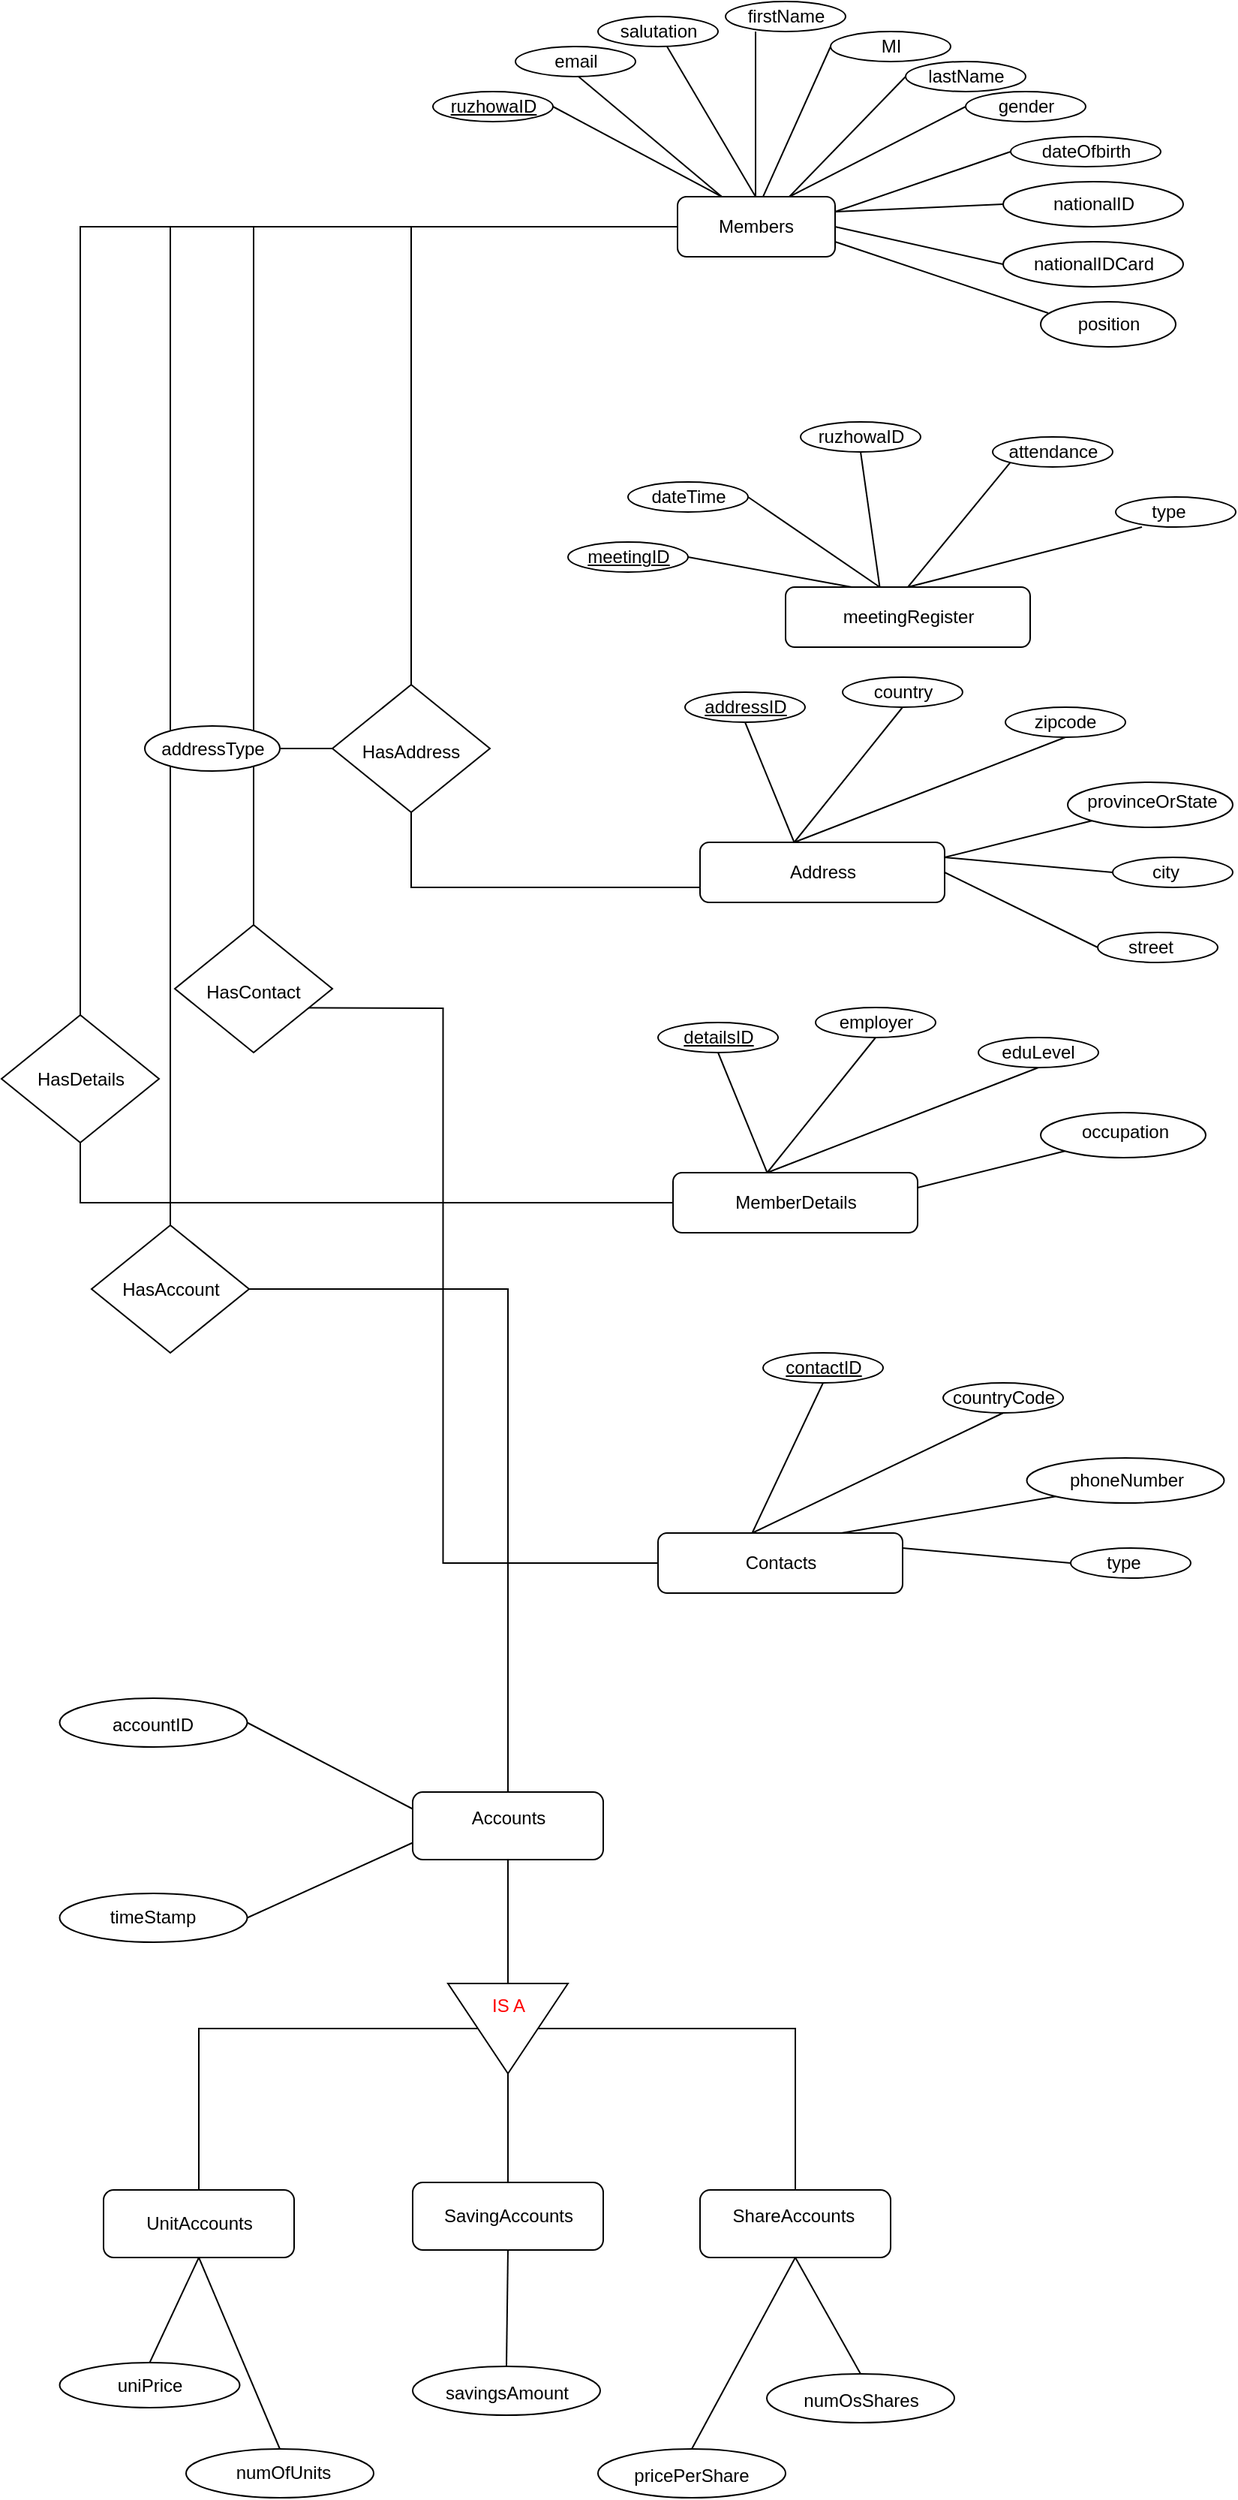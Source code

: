 <mxfile version="13.4.2" type="device" pages="5"><diagram id="2ndhDV5HhGomka6p3wKw" name="MembersAndAccounts"><mxGraphModel dx="2100" dy="1146" grid="1" gridSize="10" guides="1" tooltips="1" connect="1" arrows="1" fold="1" page="1" pageScale="1" pageWidth="850" pageHeight="1100" math="0" shadow="0"><root><mxCell id="0"/><mxCell id="1" parent="0"/><mxCell id="Q2Lhgeg5fPm3DgYR4Mse-29" style="edgeStyle=orthogonalEdgeStyle;rounded=0;orthogonalLoop=1;jettySize=auto;html=1;entryX=0;entryY=0.5;entryDx=0;entryDy=0;endArrow=none;endFill=0;" edge="1" parent="1" source="Q2Lhgeg5fPm3DgYR4Mse-27" target="kXWg738aY7-RB41ZN8iG-62"><mxGeometry relative="1" as="geometry"><Array as="points"><mxPoint x="112" y="170"/></Array></mxGeometry></mxCell><mxCell id="kXWg738aY7-RB41ZN8iG-155" style="edgeStyle=orthogonalEdgeStyle;rounded=0;orthogonalLoop=1;jettySize=auto;html=1;exitX=0;exitY=0.5;exitDx=0;exitDy=0;endArrow=none;endFill=0;entryX=0.5;entryY=0;entryDx=0;entryDy=0;" parent="1" source="kXWg738aY7-RB41ZN8iG-62" target="kXWg738aY7-RB41ZN8iG-149" edge="1"><mxGeometry relative="1" as="geometry"><mxPoint x="240.5" y="233" as="targetPoint"/></mxGeometry></mxCell><mxCell id="kXWg738aY7-RB41ZN8iG-62" value="" style="rounded=1;whiteSpace=wrap;html=1;" parent="1" vertex="1"><mxGeometry x="450.5" y="150" width="105" height="40" as="geometry"/></mxCell><mxCell id="kXWg738aY7-RB41ZN8iG-248" style="edgeStyle=orthogonalEdgeStyle;rounded=0;orthogonalLoop=1;jettySize=auto;html=1;entryX=0.5;entryY=0;entryDx=0;entryDy=0;endArrow=none;endFill=0;exitX=0;exitY=0.5;exitDx=0;exitDy=0;" parent="1" source="kXWg738aY7-RB41ZN8iG-62" target="kXWg738aY7-RB41ZN8iG-243" edge="1"><mxGeometry relative="1" as="geometry"><mxPoint x="452.5" y="170" as="sourcePoint"/></mxGeometry></mxCell><mxCell id="kXWg738aY7-RB41ZN8iG-255" style="edgeStyle=orthogonalEdgeStyle;rounded=0;orthogonalLoop=1;jettySize=auto;html=1;entryX=0.5;entryY=0;entryDx=0;entryDy=0;endArrow=none;endFill=0;exitX=0;exitY=0.5;exitDx=0;exitDy=0;" parent="1" source="kXWg738aY7-RB41ZN8iG-62" target="kXWg738aY7-RB41ZN8iG-251" edge="1"><mxGeometry relative="1" as="geometry"/></mxCell><mxCell id="kXWg738aY7-RB41ZN8iG-63" value="Members" style="text;html=1;strokeColor=none;fillColor=none;align=center;verticalAlign=middle;whiteSpace=wrap;rounded=0;" parent="1" vertex="1"><mxGeometry x="457.5" y="150" width="90" height="40" as="geometry"/></mxCell><mxCell id="kXWg738aY7-RB41ZN8iG-64" value="" style="ellipse;whiteSpace=wrap;html=1;" parent="1" vertex="1"><mxGeometry x="287.5" y="80" width="80" height="20" as="geometry"/></mxCell><mxCell id="kXWg738aY7-RB41ZN8iG-65" value="&lt;u&gt;ruzhowaID&lt;/u&gt;" style="text;html=1;strokeColor=none;fillColor=none;align=center;verticalAlign=middle;whiteSpace=wrap;rounded=0;" parent="1" vertex="1"><mxGeometry x="282.5" y="80" width="90" height="20" as="geometry"/></mxCell><mxCell id="kXWg738aY7-RB41ZN8iG-66" value="" style="ellipse;whiteSpace=wrap;html=1;" parent="1" vertex="1"><mxGeometry x="342.5" y="50" width="80" height="20" as="geometry"/></mxCell><mxCell id="kXWg738aY7-RB41ZN8iG-67" value="email" style="text;html=1;strokeColor=none;fillColor=none;align=center;verticalAlign=middle;whiteSpace=wrap;rounded=0;" parent="1" vertex="1"><mxGeometry x="337.5" y="50" width="90" height="20" as="geometry"/></mxCell><mxCell id="kXWg738aY7-RB41ZN8iG-68" value="" style="ellipse;whiteSpace=wrap;html=1;" parent="1" vertex="1"><mxGeometry x="397.5" y="30" width="80" height="20" as="geometry"/></mxCell><mxCell id="kXWg738aY7-RB41ZN8iG-69" value="salutation" style="text;html=1;strokeColor=none;fillColor=none;align=center;verticalAlign=middle;whiteSpace=wrap;rounded=0;" parent="1" vertex="1"><mxGeometry x="392.5" y="30" width="90" height="20" as="geometry"/></mxCell><mxCell id="kXWg738aY7-RB41ZN8iG-70" value="" style="ellipse;whiteSpace=wrap;html=1;" parent="1" vertex="1"><mxGeometry x="482.5" y="20" width="80" height="20" as="geometry"/></mxCell><mxCell id="kXWg738aY7-RB41ZN8iG-71" value="firstName" style="text;html=1;strokeColor=none;fillColor=none;align=center;verticalAlign=middle;whiteSpace=wrap;rounded=0;" parent="1" vertex="1"><mxGeometry x="477.5" y="20" width="90" height="20" as="geometry"/></mxCell><mxCell id="kXWg738aY7-RB41ZN8iG-72" value="" style="ellipse;whiteSpace=wrap;html=1;" parent="1" vertex="1"><mxGeometry x="552.5" y="40" width="80" height="20" as="geometry"/></mxCell><mxCell id="kXWg738aY7-RB41ZN8iG-73" value="MI" style="text;html=1;strokeColor=none;fillColor=none;align=center;verticalAlign=middle;whiteSpace=wrap;rounded=0;" parent="1" vertex="1"><mxGeometry x="547.5" y="40" width="90" height="20" as="geometry"/></mxCell><mxCell id="kXWg738aY7-RB41ZN8iG-74" value="" style="ellipse;whiteSpace=wrap;html=1;" parent="1" vertex="1"><mxGeometry x="602.5" y="60" width="80" height="20" as="geometry"/></mxCell><mxCell id="kXWg738aY7-RB41ZN8iG-75" value="lastName" style="text;html=1;strokeColor=none;fillColor=none;align=center;verticalAlign=middle;whiteSpace=wrap;rounded=0;" parent="1" vertex="1"><mxGeometry x="597.5" y="60" width="90" height="20" as="geometry"/></mxCell><mxCell id="kXWg738aY7-RB41ZN8iG-76" value="" style="ellipse;whiteSpace=wrap;html=1;" parent="1" vertex="1"><mxGeometry x="642.5" y="80" width="80" height="20" as="geometry"/></mxCell><mxCell id="kXWg738aY7-RB41ZN8iG-77" value="gender" style="text;html=1;strokeColor=none;fillColor=none;align=center;verticalAlign=middle;whiteSpace=wrap;rounded=0;" parent="1" vertex="1"><mxGeometry x="637.5" y="80" width="90" height="20" as="geometry"/></mxCell><mxCell id="kXWg738aY7-RB41ZN8iG-78" value="" style="ellipse;whiteSpace=wrap;html=1;" parent="1" vertex="1"><mxGeometry x="672.5" y="110" width="100" height="20" as="geometry"/></mxCell><mxCell id="kXWg738aY7-RB41ZN8iG-79" value="dateOfbirth" style="text;html=1;strokeColor=none;fillColor=none;align=center;verticalAlign=middle;whiteSpace=wrap;rounded=0;" parent="1" vertex="1"><mxGeometry x="677.5" y="110" width="90" height="20" as="geometry"/></mxCell><mxCell id="kXWg738aY7-RB41ZN8iG-80" value="" style="ellipse;whiteSpace=wrap;html=1;" parent="1" vertex="1"><mxGeometry x="667.5" y="140" width="120" height="30" as="geometry"/></mxCell><mxCell id="kXWg738aY7-RB41ZN8iG-81" value="nationalID" style="text;html=1;strokeColor=none;fillColor=none;align=center;verticalAlign=middle;whiteSpace=wrap;rounded=0;" parent="1" vertex="1"><mxGeometry x="677.5" y="140" width="100" height="30" as="geometry"/></mxCell><mxCell id="kXWg738aY7-RB41ZN8iG-86" value="" style="ellipse;whiteSpace=wrap;html=1;" parent="1" vertex="1"><mxGeometry x="667.5" y="180" width="120" height="30" as="geometry"/></mxCell><mxCell id="kXWg738aY7-RB41ZN8iG-87" value="nationalIDCard" style="text;html=1;strokeColor=none;fillColor=none;align=center;verticalAlign=middle;whiteSpace=wrap;rounded=0;" parent="1" vertex="1"><mxGeometry x="677.5" y="180" width="100" height="30" as="geometry"/></mxCell><mxCell id="kXWg738aY7-RB41ZN8iG-93" value="" style="endArrow=none;html=1;exitX=0.25;exitY=0;exitDx=0;exitDy=0;entryX=1;entryY=0.5;entryDx=0;entryDy=0;" parent="1" source="kXWg738aY7-RB41ZN8iG-63" edge="1"><mxGeometry width="50" height="50" relative="1" as="geometry"><mxPoint x="502.5" y="85.0" as="sourcePoint"/><mxPoint x="384.5" y="70.0" as="targetPoint"/></mxGeometry></mxCell><mxCell id="kXWg738aY7-RB41ZN8iG-94" value="" style="endArrow=none;html=1;exitX=0.5;exitY=0;exitDx=0;exitDy=0;entryX=1;entryY=0.5;entryDx=0;entryDy=0;" parent="1" source="kXWg738aY7-RB41ZN8iG-63" edge="1"><mxGeometry width="50" height="50" relative="1" as="geometry"><mxPoint x="620.5" y="55.0" as="sourcePoint"/><mxPoint x="502.5" y="40.0" as="targetPoint"/></mxGeometry></mxCell><mxCell id="kXWg738aY7-RB41ZN8iG-95" value="" style="endArrow=none;html=1;exitX=0;exitY=0.5;exitDx=0;exitDy=0;entryX=1;entryY=0.5;entryDx=0;entryDy=0;" parent="1" source="kXWg738aY7-RB41ZN8iG-86" target="kXWg738aY7-RB41ZN8iG-62" edge="1"><mxGeometry width="50" height="50" relative="1" as="geometry"><mxPoint x="680.5" y="197.5" as="sourcePoint"/><mxPoint x="562.5" y="182" as="targetPoint"/></mxGeometry></mxCell><mxCell id="kXWg738aY7-RB41ZN8iG-96" value="" style="endArrow=none;html=1;exitX=0.5;exitY=0;exitDx=0;exitDy=0;entryX=1;entryY=0.5;entryDx=0;entryDy=0;" parent="1" source="kXWg738aY7-RB41ZN8iG-63" edge="1"><mxGeometry width="50" height="50" relative="1" as="geometry"><mxPoint x="561.5" y="65.0" as="sourcePoint"/><mxPoint x="443.5" y="50.0" as="targetPoint"/></mxGeometry></mxCell><mxCell id="kXWg738aY7-RB41ZN8iG-97" value="" style="endArrow=none;html=1;exitX=0;exitY=0.5;exitDx=0;exitDy=0;entryX=1;entryY=0.25;entryDx=0;entryDy=0;" parent="1" source="kXWg738aY7-RB41ZN8iG-80" target="kXWg738aY7-RB41ZN8iG-62" edge="1"><mxGeometry width="50" height="50" relative="1" as="geometry"><mxPoint x="672.5" y="160.0" as="sourcePoint"/><mxPoint x="554.5" y="145.0" as="targetPoint"/></mxGeometry></mxCell><mxCell id="kXWg738aY7-RB41ZN8iG-98" value="" style="endArrow=none;html=1;exitX=0.25;exitY=0;exitDx=0;exitDy=0;" parent="1" source="kXWg738aY7-RB41ZN8iG-63" edge="1"><mxGeometry width="50" height="50" relative="1" as="geometry"><mxPoint x="490.5" y="115.0" as="sourcePoint"/><mxPoint x="367.5" y="90" as="targetPoint"/></mxGeometry></mxCell><mxCell id="kXWg738aY7-RB41ZN8iG-99" value="" style="endArrow=none;html=1;entryX=0;entryY=0.5;entryDx=0;entryDy=0;" parent="1" target="kXWg738aY7-RB41ZN8iG-72" edge="1"><mxGeometry width="50" height="50" relative="1" as="geometry"><mxPoint x="507.5" y="150.0" as="sourcePoint"/><mxPoint x="512.5" y="50.0" as="targetPoint"/></mxGeometry></mxCell><mxCell id="kXWg738aY7-RB41ZN8iG-100" value="" style="endArrow=none;html=1;entryX=0;entryY=0.5;entryDx=0;entryDy=0;exitX=0.75;exitY=0;exitDx=0;exitDy=0;" parent="1" source="kXWg738aY7-RB41ZN8iG-63" target="kXWg738aY7-RB41ZN8iG-74" edge="1"><mxGeometry width="50" height="50" relative="1" as="geometry"><mxPoint x="522.5" y="140" as="sourcePoint"/><mxPoint x="522.5" y="60.0" as="targetPoint"/></mxGeometry></mxCell><mxCell id="kXWg738aY7-RB41ZN8iG-101" value="" style="endArrow=none;html=1;exitX=0.75;exitY=0;exitDx=0;exitDy=0;entryX=0;entryY=0.5;entryDx=0;entryDy=0;" parent="1" source="kXWg738aY7-RB41ZN8iG-63" target="kXWg738aY7-RB41ZN8iG-76" edge="1"><mxGeometry width="50" height="50" relative="1" as="geometry"><mxPoint x="532.5" y="180.0" as="sourcePoint"/><mxPoint x="532.5" y="70.0" as="targetPoint"/></mxGeometry></mxCell><mxCell id="kXWg738aY7-RB41ZN8iG-102" value="" style="endArrow=none;html=1;exitX=1;exitY=0.25;exitDx=0;exitDy=0;entryX=0;entryY=0.5;entryDx=0;entryDy=0;" parent="1" source="kXWg738aY7-RB41ZN8iG-62" target="kXWg738aY7-RB41ZN8iG-78" edge="1"><mxGeometry width="50" height="50" relative="1" as="geometry"><mxPoint x="542.5" y="190.0" as="sourcePoint"/><mxPoint x="627.5" y="120" as="targetPoint"/></mxGeometry></mxCell><mxCell id="kXWg738aY7-RB41ZN8iG-104" value="" style="rounded=1;whiteSpace=wrap;html=1;" parent="1" vertex="1"><mxGeometry x="522.5" y="410" width="163" height="40" as="geometry"/></mxCell><mxCell id="kXWg738aY7-RB41ZN8iG-105" value="meetingRegister" style="text;html=1;strokeColor=none;fillColor=none;align=center;verticalAlign=middle;whiteSpace=wrap;rounded=0;" parent="1" vertex="1"><mxGeometry x="566.5" y="410" width="75" height="40" as="geometry"/></mxCell><mxCell id="kXWg738aY7-RB41ZN8iG-106" value="" style="ellipse;whiteSpace=wrap;html=1;" parent="1" vertex="1"><mxGeometry x="417.5" y="340" width="80" height="20" as="geometry"/></mxCell><mxCell id="kXWg738aY7-RB41ZN8iG-107" value="dateTime" style="text;html=1;strokeColor=none;fillColor=none;align=center;verticalAlign=middle;whiteSpace=wrap;rounded=0;" parent="1" vertex="1"><mxGeometry x="412.5" y="340" width="90" height="20" as="geometry"/></mxCell><mxCell id="kXWg738aY7-RB41ZN8iG-108" value="" style="ellipse;whiteSpace=wrap;html=1;" parent="1" vertex="1"><mxGeometry x="532.5" y="300" width="80" height="20" as="geometry"/></mxCell><mxCell id="kXWg738aY7-RB41ZN8iG-109" value="ruzhowaID" style="text;html=1;strokeColor=none;fillColor=none;align=center;verticalAlign=middle;whiteSpace=wrap;rounded=0;" parent="1" vertex="1"><mxGeometry x="527.5" y="300" width="90" height="20" as="geometry"/></mxCell><mxCell id="kXWg738aY7-RB41ZN8iG-110" value="" style="ellipse;whiteSpace=wrap;html=1;" parent="1" vertex="1"><mxGeometry x="660.5" y="310" width="80" height="20" as="geometry"/></mxCell><mxCell id="kXWg738aY7-RB41ZN8iG-111" value="attendance" style="text;html=1;strokeColor=none;fillColor=none;align=center;verticalAlign=middle;whiteSpace=wrap;rounded=0;" parent="1" vertex="1"><mxGeometry x="655.5" y="310" width="90" height="20" as="geometry"/></mxCell><mxCell id="kXWg738aY7-RB41ZN8iG-126" value="" style="endArrow=none;html=1;exitX=0.25;exitY=0;exitDx=0;exitDy=0;entryX=0.5;entryY=1;entryDx=0;entryDy=0;" parent="1" source="kXWg738aY7-RB41ZN8iG-105" target="kXWg738aY7-RB41ZN8iG-108" edge="1"><mxGeometry width="50" height="50" relative="1" as="geometry"><mxPoint x="632.5" y="345.0" as="sourcePoint"/><mxPoint x="514.5" y="330.0" as="targetPoint"/></mxGeometry></mxCell><mxCell id="kXWg738aY7-RB41ZN8iG-129" value="" style="endArrow=none;html=1;exitX=0.5;exitY=0;exitDx=0;exitDy=0;entryX=0;entryY=1;entryDx=0;entryDy=0;" parent="1" source="kXWg738aY7-RB41ZN8iG-105" target="kXWg738aY7-RB41ZN8iG-110" edge="1"><mxGeometry width="50" height="50" relative="1" as="geometry"><mxPoint x="691.5" y="325.0" as="sourcePoint"/><mxPoint x="573.5" y="310.0" as="targetPoint"/></mxGeometry></mxCell><mxCell id="kXWg738aY7-RB41ZN8iG-131" value="" style="endArrow=none;html=1;exitX=0.25;exitY=0;exitDx=0;exitDy=0;" parent="1" source="kXWg738aY7-RB41ZN8iG-105" edge="1"><mxGeometry width="50" height="50" relative="1" as="geometry"><mxPoint x="620.5" y="375.0" as="sourcePoint"/><mxPoint x="497.5" y="350" as="targetPoint"/></mxGeometry></mxCell><mxCell id="kXWg738aY7-RB41ZN8iG-138" value="" style="ellipse;whiteSpace=wrap;html=1;" parent="1" vertex="1"><mxGeometry x="742.5" y="350" width="80" height="20" as="geometry"/></mxCell><mxCell id="kXWg738aY7-RB41ZN8iG-139" value="type" style="text;html=1;strokeColor=none;fillColor=none;align=center;verticalAlign=middle;whiteSpace=wrap;rounded=0;" parent="1" vertex="1"><mxGeometry x="732.5" y="350" width="90" height="20" as="geometry"/></mxCell><mxCell id="kXWg738aY7-RB41ZN8iG-140" value="" style="endArrow=none;html=1;exitX=0.5;exitY=0;exitDx=0;exitDy=0;entryX=0.25;entryY=1;entryDx=0;entryDy=0;" parent="1" source="kXWg738aY7-RB41ZN8iG-105" edge="1"><mxGeometry width="50" height="50" relative="1" as="geometry"><mxPoint x="614" y="420" as="sourcePoint"/><mxPoint x="760" y="370" as="targetPoint"/></mxGeometry></mxCell><mxCell id="kXWg738aY7-RB41ZN8iG-141" value="" style="ellipse;whiteSpace=wrap;html=1;" parent="1" vertex="1"><mxGeometry x="377.5" y="380" width="80" height="20" as="geometry"/></mxCell><mxCell id="kXWg738aY7-RB41ZN8iG-142" value="&lt;u&gt;meetingID&lt;/u&gt;" style="text;html=1;strokeColor=none;fillColor=none;align=center;verticalAlign=middle;whiteSpace=wrap;rounded=0;" parent="1" vertex="1"><mxGeometry x="372.5" y="380" width="90" height="20" as="geometry"/></mxCell><mxCell id="kXWg738aY7-RB41ZN8iG-143" value="" style="endArrow=none;html=1;exitX=0;exitY=0;exitDx=0;exitDy=0;entryX=1;entryY=0.5;entryDx=0;entryDy=0;" parent="1" source="kXWg738aY7-RB41ZN8iG-105" target="kXWg738aY7-RB41ZN8iG-141" edge="1"><mxGeometry width="50" height="50" relative="1" as="geometry"><mxPoint x="595.25" y="420" as="sourcePoint"/><mxPoint x="507.5" y="360" as="targetPoint"/></mxGeometry></mxCell><mxCell id="kXWg738aY7-RB41ZN8iG-144" value="" style="ellipse;whiteSpace=wrap;html=1;" parent="1" vertex="1"><mxGeometry x="692.5" y="220" width="90" height="30" as="geometry"/></mxCell><mxCell id="kXWg738aY7-RB41ZN8iG-145" value="position" style="text;html=1;strokeColor=none;fillColor=none;align=center;verticalAlign=middle;whiteSpace=wrap;rounded=0;" parent="1" vertex="1"><mxGeometry x="697.5" y="220" width="80" height="30" as="geometry"/></mxCell><mxCell id="kXWg738aY7-RB41ZN8iG-148" value="" style="endArrow=none;html=1;exitX=0;exitY=0.25;exitDx=0;exitDy=0;entryX=1;entryY=0.75;entryDx=0;entryDy=0;" parent="1" source="kXWg738aY7-RB41ZN8iG-145" target="kXWg738aY7-RB41ZN8iG-62" edge="1"><mxGeometry width="50" height="50" relative="1" as="geometry"><mxPoint x="677.5" y="205.0" as="sourcePoint"/><mxPoint x="565.5" y="180.0" as="targetPoint"/></mxGeometry></mxCell><mxCell id="kXWg738aY7-RB41ZN8iG-200" style="edgeStyle=orthogonalEdgeStyle;rounded=0;orthogonalLoop=1;jettySize=auto;html=1;exitX=0.5;exitY=1;exitDx=0;exitDy=0;entryX=0;entryY=0.75;entryDx=0;entryDy=0;endArrow=none;endFill=0;" parent="1" source="kXWg738aY7-RB41ZN8iG-149" target="kXWg738aY7-RB41ZN8iG-156" edge="1"><mxGeometry relative="1" as="geometry"/></mxCell><mxCell id="kXWg738aY7-RB41ZN8iG-149" value="" style="rhombus;whiteSpace=wrap;html=1;" parent="1" vertex="1"><mxGeometry x="220.5" y="475" width="105" height="85" as="geometry"/></mxCell><mxCell id="kXWg738aY7-RB41ZN8iG-150" value="HasAddress" style="text;html=1;strokeColor=none;fillColor=none;align=center;verticalAlign=middle;whiteSpace=wrap;rounded=0;" parent="1" vertex="1"><mxGeometry x="228" y="500" width="90" height="40" as="geometry"/></mxCell><mxCell id="kXWg738aY7-RB41ZN8iG-156" value="" style="rounded=1;whiteSpace=wrap;html=1;" parent="1" vertex="1"><mxGeometry x="465.5" y="580" width="163" height="40" as="geometry"/></mxCell><mxCell id="kXWg738aY7-RB41ZN8iG-157" value="Address" style="text;html=1;strokeColor=none;fillColor=none;align=center;verticalAlign=middle;whiteSpace=wrap;rounded=0;" parent="1" vertex="1"><mxGeometry x="509.5" y="580" width="75" height="40" as="geometry"/></mxCell><mxCell id="kXWg738aY7-RB41ZN8iG-158" value="" style="ellipse;whiteSpace=wrap;html=1;" parent="1" vertex="1"><mxGeometry x="560.5" y="470" width="80" height="20" as="geometry"/></mxCell><mxCell id="kXWg738aY7-RB41ZN8iG-159" value="country" style="text;html=1;strokeColor=none;fillColor=none;align=center;verticalAlign=middle;whiteSpace=wrap;rounded=0;" parent="1" vertex="1"><mxGeometry x="555.5" y="470" width="90" height="20" as="geometry"/></mxCell><mxCell id="kXWg738aY7-RB41ZN8iG-160" value="" style="ellipse;whiteSpace=wrap;html=1;" parent="1" vertex="1"><mxGeometry x="669" y="490" width="80" height="20" as="geometry"/></mxCell><mxCell id="kXWg738aY7-RB41ZN8iG-161" value="zipcode" style="text;html=1;strokeColor=none;fillColor=none;align=center;verticalAlign=middle;whiteSpace=wrap;rounded=0;" parent="1" vertex="1"><mxGeometry x="664" y="490" width="90" height="20" as="geometry"/></mxCell><mxCell id="kXWg738aY7-RB41ZN8iG-162" value="" style="ellipse;whiteSpace=wrap;html=1;" parent="1" vertex="1"><mxGeometry x="710.5" y="540" width="110" height="30" as="geometry"/></mxCell><mxCell id="kXWg738aY7-RB41ZN8iG-163" value="provinceOrState" style="text;html=1;strokeColor=none;fillColor=none;align=center;verticalAlign=middle;whiteSpace=wrap;rounded=0;" parent="1" vertex="1"><mxGeometry x="722" y="545" width="90" height="15" as="geometry"/></mxCell><mxCell id="kXWg738aY7-RB41ZN8iG-164" value="" style="endArrow=none;html=1;exitX=0.25;exitY=0;exitDx=0;exitDy=0;entryX=0.5;entryY=1;entryDx=0;entryDy=0;" parent="1" source="kXWg738aY7-RB41ZN8iG-157" target="kXWg738aY7-RB41ZN8iG-160" edge="1"><mxGeometry width="50" height="50" relative="1" as="geometry"><mxPoint x="575.5" y="515.0" as="sourcePoint"/><mxPoint x="457.5" y="500.0" as="targetPoint"/></mxGeometry></mxCell><mxCell id="kXWg738aY7-RB41ZN8iG-165" value="" style="endArrow=none;html=1;exitX=1;exitY=0.25;exitDx=0;exitDy=0;entryX=0;entryY=1;entryDx=0;entryDy=0;" parent="1" source="kXWg738aY7-RB41ZN8iG-156" target="kXWg738aY7-RB41ZN8iG-162" edge="1"><mxGeometry width="50" height="50" relative="1" as="geometry"><mxPoint x="634.5" y="495.0" as="sourcePoint"/><mxPoint x="516.5" y="480.0" as="targetPoint"/></mxGeometry></mxCell><mxCell id="kXWg738aY7-RB41ZN8iG-166" value="" style="endArrow=none;html=1;exitX=0.25;exitY=0;exitDx=0;exitDy=0;entryX=0.5;entryY=1;entryDx=0;entryDy=0;" parent="1" source="kXWg738aY7-RB41ZN8iG-157" target="kXWg738aY7-RB41ZN8iG-159" edge="1"><mxGeometry width="50" height="50" relative="1" as="geometry"><mxPoint x="563.5" y="545.0" as="sourcePoint"/><mxPoint x="440.5" y="520.0" as="targetPoint"/></mxGeometry></mxCell><mxCell id="kXWg738aY7-RB41ZN8iG-167" value="" style="ellipse;whiteSpace=wrap;html=1;" parent="1" vertex="1"><mxGeometry x="740.5" y="590" width="80" height="20" as="geometry"/></mxCell><mxCell id="kXWg738aY7-RB41ZN8iG-168" value="city" style="text;html=1;strokeColor=none;fillColor=none;align=center;verticalAlign=middle;whiteSpace=wrap;rounded=0;" parent="1" vertex="1"><mxGeometry x="730.5" y="590" width="90" height="20" as="geometry"/></mxCell><mxCell id="kXWg738aY7-RB41ZN8iG-169" value="" style="endArrow=none;html=1;exitX=1;exitY=0.25;exitDx=0;exitDy=0;entryX=0;entryY=0.5;entryDx=0;entryDy=0;" parent="1" source="kXWg738aY7-RB41ZN8iG-156" target="kXWg738aY7-RB41ZN8iG-167" edge="1"><mxGeometry width="50" height="50" relative="1" as="geometry"><mxPoint x="557" y="590" as="sourcePoint"/><mxPoint x="703" y="540.0" as="targetPoint"/></mxGeometry></mxCell><mxCell id="kXWg738aY7-RB41ZN8iG-170" value="" style="ellipse;whiteSpace=wrap;html=1;" parent="1" vertex="1"><mxGeometry x="455.5" y="480" width="80" height="20" as="geometry"/></mxCell><mxCell id="kXWg738aY7-RB41ZN8iG-171" value="&lt;u&gt;addressID&lt;/u&gt;" style="text;html=1;strokeColor=none;fillColor=none;align=center;verticalAlign=middle;whiteSpace=wrap;rounded=0;" parent="1" vertex="1"><mxGeometry x="450.5" y="480" width="90" height="20" as="geometry"/></mxCell><mxCell id="kXWg738aY7-RB41ZN8iG-172" value="" style="endArrow=none;html=1;exitX=0.25;exitY=0;exitDx=0;exitDy=0;entryX=0.5;entryY=1;entryDx=0;entryDy=0;" parent="1" source="kXWg738aY7-RB41ZN8iG-157" target="kXWg738aY7-RB41ZN8iG-171" edge="1"><mxGeometry width="50" height="50" relative="1" as="geometry"><mxPoint x="538.25" y="590" as="sourcePoint"/><mxPoint x="450.5" y="530" as="targetPoint"/></mxGeometry></mxCell><mxCell id="kXWg738aY7-RB41ZN8iG-190" value="" style="ellipse;whiteSpace=wrap;html=1;" parent="1" vertex="1"><mxGeometry x="95.5" y="502.5" width="90" height="30" as="geometry"/></mxCell><mxCell id="kXWg738aY7-RB41ZN8iG-191" value="addressType" style="text;html=1;strokeColor=none;fillColor=none;align=center;verticalAlign=middle;whiteSpace=wrap;rounded=0;" parent="1" vertex="1"><mxGeometry x="100.5" y="502.5" width="80" height="30" as="geometry"/></mxCell><mxCell id="kXWg738aY7-RB41ZN8iG-192" value="" style="endArrow=none;html=1;exitX=0;exitY=0.5;exitDx=0;exitDy=0;entryX=1;entryY=0.5;entryDx=0;entryDy=0;" parent="1" source="kXWg738aY7-RB41ZN8iG-149" target="kXWg738aY7-RB41ZN8iG-190" edge="1"><mxGeometry width="50" height="50" relative="1" as="geometry"><mxPoint x="725.5" y="487.5" as="sourcePoint"/><mxPoint x="583.5" y="440.0" as="targetPoint"/></mxGeometry></mxCell><mxCell id="kXWg738aY7-RB41ZN8iG-196" value="" style="ellipse;whiteSpace=wrap;html=1;" parent="1" vertex="1"><mxGeometry x="730.5" y="640" width="80" height="20" as="geometry"/></mxCell><mxCell id="kXWg738aY7-RB41ZN8iG-197" value="street" style="text;html=1;strokeColor=none;fillColor=none;align=center;verticalAlign=middle;whiteSpace=wrap;rounded=0;" parent="1" vertex="1"><mxGeometry x="720.5" y="640" width="90" height="20" as="geometry"/></mxCell><mxCell id="kXWg738aY7-RB41ZN8iG-198" value="" style="endArrow=none;html=1;exitX=1;exitY=0.5;exitDx=0;exitDy=0;entryX=0;entryY=0.5;entryDx=0;entryDy=0;" parent="1" source="kXWg738aY7-RB41ZN8iG-156" target="kXWg738aY7-RB41ZN8iG-196" edge="1"><mxGeometry width="50" height="50" relative="1" as="geometry"><mxPoint x="557" y="590" as="sourcePoint"/><mxPoint x="680.5" y="590" as="targetPoint"/></mxGeometry></mxCell><mxCell id="kXWg738aY7-RB41ZN8iG-201" value="" style="rounded=1;whiteSpace=wrap;html=1;" parent="1" vertex="1"><mxGeometry x="447.5" y="800" width="163" height="40" as="geometry"/></mxCell><mxCell id="kXWg738aY7-RB41ZN8iG-202" value="MemberDetails" style="text;html=1;strokeColor=none;fillColor=none;align=center;verticalAlign=middle;whiteSpace=wrap;rounded=0;" parent="1" vertex="1"><mxGeometry x="491.5" y="800" width="75" height="40" as="geometry"/></mxCell><mxCell id="kXWg738aY7-RB41ZN8iG-203" value="" style="ellipse;whiteSpace=wrap;html=1;" parent="1" vertex="1"><mxGeometry x="542.5" y="690" width="80" height="20" as="geometry"/></mxCell><mxCell id="kXWg738aY7-RB41ZN8iG-204" value="employer" style="text;html=1;strokeColor=none;fillColor=none;align=center;verticalAlign=middle;whiteSpace=wrap;rounded=0;" parent="1" vertex="1"><mxGeometry x="537.5" y="690" width="90" height="20" as="geometry"/></mxCell><mxCell id="kXWg738aY7-RB41ZN8iG-205" value="" style="ellipse;whiteSpace=wrap;html=1;" parent="1" vertex="1"><mxGeometry x="651" y="710" width="80" height="20" as="geometry"/></mxCell><mxCell id="kXWg738aY7-RB41ZN8iG-206" value="eduLevel" style="text;html=1;strokeColor=none;fillColor=none;align=center;verticalAlign=middle;whiteSpace=wrap;rounded=0;" parent="1" vertex="1"><mxGeometry x="646" y="710" width="90" height="20" as="geometry"/></mxCell><mxCell id="kXWg738aY7-RB41ZN8iG-207" value="" style="ellipse;whiteSpace=wrap;html=1;" parent="1" vertex="1"><mxGeometry x="692.5" y="760" width="110" height="30" as="geometry"/></mxCell><mxCell id="kXWg738aY7-RB41ZN8iG-208" value="occupation" style="text;html=1;strokeColor=none;fillColor=none;align=center;verticalAlign=middle;whiteSpace=wrap;rounded=0;" parent="1" vertex="1"><mxGeometry x="704" y="765" width="90" height="15" as="geometry"/></mxCell><mxCell id="kXWg738aY7-RB41ZN8iG-209" value="" style="endArrow=none;html=1;exitX=0.25;exitY=0;exitDx=0;exitDy=0;entryX=0.5;entryY=1;entryDx=0;entryDy=0;" parent="1" source="kXWg738aY7-RB41ZN8iG-202" target="kXWg738aY7-RB41ZN8iG-205" edge="1"><mxGeometry width="50" height="50" relative="1" as="geometry"><mxPoint x="557.5" y="735.0" as="sourcePoint"/><mxPoint x="439.5" y="720.0" as="targetPoint"/></mxGeometry></mxCell><mxCell id="kXWg738aY7-RB41ZN8iG-210" value="" style="endArrow=none;html=1;exitX=1;exitY=0.25;exitDx=0;exitDy=0;entryX=0;entryY=1;entryDx=0;entryDy=0;" parent="1" source="kXWg738aY7-RB41ZN8iG-201" target="kXWg738aY7-RB41ZN8iG-207" edge="1"><mxGeometry width="50" height="50" relative="1" as="geometry"><mxPoint x="616.5" y="715.0" as="sourcePoint"/><mxPoint x="498.5" y="700.0" as="targetPoint"/></mxGeometry></mxCell><mxCell id="kXWg738aY7-RB41ZN8iG-211" value="" style="endArrow=none;html=1;exitX=0.25;exitY=0;exitDx=0;exitDy=0;entryX=0.5;entryY=1;entryDx=0;entryDy=0;" parent="1" source="kXWg738aY7-RB41ZN8iG-202" target="kXWg738aY7-RB41ZN8iG-204" edge="1"><mxGeometry width="50" height="50" relative="1" as="geometry"><mxPoint x="545.5" y="765.0" as="sourcePoint"/><mxPoint x="422.5" y="740.0" as="targetPoint"/></mxGeometry></mxCell><mxCell id="kXWg738aY7-RB41ZN8iG-215" value="" style="ellipse;whiteSpace=wrap;html=1;" parent="1" vertex="1"><mxGeometry x="437.5" y="700" width="80" height="20" as="geometry"/></mxCell><mxCell id="kXWg738aY7-RB41ZN8iG-216" value="&lt;u&gt;detailsID&lt;/u&gt;" style="text;html=1;strokeColor=none;fillColor=none;align=center;verticalAlign=middle;whiteSpace=wrap;rounded=0;" parent="1" vertex="1"><mxGeometry x="432.5" y="700" width="90" height="20" as="geometry"/></mxCell><mxCell id="kXWg738aY7-RB41ZN8iG-217" value="" style="endArrow=none;html=1;exitX=0.25;exitY=0;exitDx=0;exitDy=0;entryX=0.5;entryY=1;entryDx=0;entryDy=0;" parent="1" source="kXWg738aY7-RB41ZN8iG-202" target="kXWg738aY7-RB41ZN8iG-216" edge="1"><mxGeometry width="50" height="50" relative="1" as="geometry"><mxPoint x="520.25" y="810" as="sourcePoint"/><mxPoint x="432.5" y="750" as="targetPoint"/></mxGeometry></mxCell><mxCell id="kXWg738aY7-RB41ZN8iG-221" value="" style="rounded=1;whiteSpace=wrap;html=1;" parent="1" vertex="1"><mxGeometry x="437.5" y="1040" width="163" height="40" as="geometry"/></mxCell><mxCell id="kXWg738aY7-RB41ZN8iG-222" value="Contacts" style="text;html=1;strokeColor=none;fillColor=none;align=center;verticalAlign=middle;whiteSpace=wrap;rounded=0;" parent="1" vertex="1"><mxGeometry x="481.5" y="1040" width="75" height="40" as="geometry"/></mxCell><mxCell id="kXWg738aY7-RB41ZN8iG-223" value="" style="ellipse;whiteSpace=wrap;html=1;" parent="1" vertex="1"><mxGeometry x="627.5" y="940" width="80" height="20" as="geometry"/></mxCell><mxCell id="kXWg738aY7-RB41ZN8iG-224" value="countryCode" style="text;html=1;strokeColor=none;fillColor=none;align=center;verticalAlign=middle;whiteSpace=wrap;rounded=0;" parent="1" vertex="1"><mxGeometry x="622.5" y="940" width="90" height="20" as="geometry"/></mxCell><mxCell id="kXWg738aY7-RB41ZN8iG-225" value="" style="ellipse;whiteSpace=wrap;html=1;" parent="1" vertex="1"><mxGeometry x="683.25" y="990" width="131.5" height="30" as="geometry"/></mxCell><mxCell id="kXWg738aY7-RB41ZN8iG-226" value="phoneNumber" style="text;html=1;strokeColor=none;fillColor=none;align=center;verticalAlign=middle;whiteSpace=wrap;rounded=0;" parent="1" vertex="1"><mxGeometry x="704.75" y="995" width="90" height="20" as="geometry"/></mxCell><mxCell id="kXWg738aY7-RB41ZN8iG-229" value="" style="endArrow=none;html=1;exitX=0.75;exitY=0;exitDx=0;exitDy=0;entryX=0;entryY=1;entryDx=0;entryDy=0;" parent="1" source="kXWg738aY7-RB41ZN8iG-221" target="kXWg738aY7-RB41ZN8iG-225" edge="1"><mxGeometry width="50" height="50" relative="1" as="geometry"><mxPoint x="547.5" y="975" as="sourcePoint"/><mxPoint x="429.5" y="960" as="targetPoint"/></mxGeometry></mxCell><mxCell id="kXWg738aY7-RB41ZN8iG-231" value="" style="endArrow=none;html=1;exitX=0.25;exitY=0;exitDx=0;exitDy=0;entryX=0.5;entryY=1;entryDx=0;entryDy=0;" parent="1" source="kXWg738aY7-RB41ZN8iG-222" target="kXWg738aY7-RB41ZN8iG-224" edge="1"><mxGeometry width="50" height="50" relative="1" as="geometry"><mxPoint x="535.5" y="1005" as="sourcePoint"/><mxPoint x="412.5" y="980" as="targetPoint"/></mxGeometry></mxCell><mxCell id="kXWg738aY7-RB41ZN8iG-232" value="" style="ellipse;whiteSpace=wrap;html=1;" parent="1" vertex="1"><mxGeometry x="712.5" y="1050" width="80" height="20" as="geometry"/></mxCell><mxCell id="kXWg738aY7-RB41ZN8iG-233" value="type" style="text;html=1;strokeColor=none;fillColor=none;align=center;verticalAlign=middle;whiteSpace=wrap;rounded=0;" parent="1" vertex="1"><mxGeometry x="702.5" y="1050" width="90" height="20" as="geometry"/></mxCell><mxCell id="kXWg738aY7-RB41ZN8iG-234" value="" style="endArrow=none;html=1;exitX=1;exitY=0.25;exitDx=0;exitDy=0;entryX=0;entryY=0.5;entryDx=0;entryDy=0;" parent="1" source="kXWg738aY7-RB41ZN8iG-221" target="kXWg738aY7-RB41ZN8iG-232" edge="1"><mxGeometry width="50" height="50" relative="1" as="geometry"><mxPoint x="529" y="1050" as="sourcePoint"/><mxPoint x="675" y="1000" as="targetPoint"/></mxGeometry></mxCell><mxCell id="kXWg738aY7-RB41ZN8iG-235" value="" style="ellipse;whiteSpace=wrap;html=1;" parent="1" vertex="1"><mxGeometry x="507.5" y="920" width="80" height="20" as="geometry"/></mxCell><mxCell id="kXWg738aY7-RB41ZN8iG-236" value="&lt;u&gt;contactID&lt;/u&gt;" style="text;html=1;strokeColor=none;fillColor=none;align=center;verticalAlign=middle;whiteSpace=wrap;rounded=0;" parent="1" vertex="1"><mxGeometry x="502.5" y="920" width="90" height="20" as="geometry"/></mxCell><mxCell id="kXWg738aY7-RB41ZN8iG-237" value="" style="endArrow=none;html=1;exitX=0.25;exitY=0;exitDx=0;exitDy=0;entryX=0.5;entryY=1;entryDx=0;entryDy=0;" parent="1" source="kXWg738aY7-RB41ZN8iG-222" target="kXWg738aY7-RB41ZN8iG-236" edge="1"><mxGeometry width="50" height="50" relative="1" as="geometry"><mxPoint x="510.25" y="1050" as="sourcePoint"/><mxPoint x="422.5" y="990" as="targetPoint"/></mxGeometry></mxCell><mxCell id="kXWg738aY7-RB41ZN8iG-250" style="edgeStyle=orthogonalEdgeStyle;rounded=0;orthogonalLoop=1;jettySize=auto;html=1;exitX=0.5;exitY=1;exitDx=0;exitDy=0;entryX=0;entryY=0.5;entryDx=0;entryDy=0;endArrow=none;endFill=0;" parent="1" target="kXWg738aY7-RB41ZN8iG-221" edge="1"><mxGeometry relative="1" as="geometry"><mxPoint x="150" y="690" as="sourcePoint"/></mxGeometry></mxCell><mxCell id="kXWg738aY7-RB41ZN8iG-243" value="" style="rhombus;whiteSpace=wrap;html=1;" parent="1" vertex="1"><mxGeometry x="115.5" y="635" width="105" height="85" as="geometry"/></mxCell><mxCell id="kXWg738aY7-RB41ZN8iG-244" value="HasContact" style="text;html=1;strokeColor=none;fillColor=none;align=center;verticalAlign=middle;whiteSpace=wrap;rounded=0;" parent="1" vertex="1"><mxGeometry x="123" y="660" width="90" height="40" as="geometry"/></mxCell><mxCell id="kXWg738aY7-RB41ZN8iG-254" style="edgeStyle=orthogonalEdgeStyle;rounded=0;orthogonalLoop=1;jettySize=auto;html=1;exitX=0.5;exitY=1;exitDx=0;exitDy=0;entryX=0;entryY=0.5;entryDx=0;entryDy=0;endArrow=none;endFill=0;" parent="1" source="kXWg738aY7-RB41ZN8iG-251" target="kXWg738aY7-RB41ZN8iG-201" edge="1"><mxGeometry relative="1" as="geometry"/></mxCell><mxCell id="kXWg738aY7-RB41ZN8iG-251" value="" style="rhombus;whiteSpace=wrap;html=1;" parent="1" vertex="1"><mxGeometry y="695" width="105" height="85" as="geometry"/></mxCell><mxCell id="kXWg738aY7-RB41ZN8iG-252" value="HasDetails" style="text;html=1;strokeColor=none;fillColor=none;align=center;verticalAlign=middle;whiteSpace=wrap;rounded=0;" parent="1" vertex="1"><mxGeometry x="7.5" y="717.5" width="90" height="40" as="geometry"/></mxCell><mxCell id="Q2Lhgeg5fPm3DgYR4Mse-1" value="" style="rounded=1;whiteSpace=wrap;html=1;" vertex="1" parent="1"><mxGeometry x="274" y="1212.5" width="127" height="45" as="geometry"/></mxCell><mxCell id="Q2Lhgeg5fPm3DgYR4Mse-65" style="edgeStyle=orthogonalEdgeStyle;rounded=0;orthogonalLoop=1;jettySize=auto;html=1;entryX=0;entryY=0.5;entryDx=0;entryDy=0;endArrow=none;endFill=0;exitX=0.5;exitY=1;exitDx=0;exitDy=0;" edge="1" parent="1" source="Q2Lhgeg5fPm3DgYR4Mse-1" target="Q2Lhgeg5fPm3DgYR4Mse-63"><mxGeometry relative="1" as="geometry"/></mxCell><mxCell id="Q2Lhgeg5fPm3DgYR4Mse-2" value="Accounts" style="text;html=1;strokeColor=none;fillColor=none;align=center;verticalAlign=middle;whiteSpace=wrap;rounded=0;" vertex="1" parent="1"><mxGeometry x="292.5" y="1210" width="90" height="40" as="geometry"/></mxCell><mxCell id="Q2Lhgeg5fPm3DgYR4Mse-3" value="" style="ellipse;whiteSpace=wrap;html=1;" vertex="1" parent="1"><mxGeometry x="38.75" y="1280" width="125" height="32.5" as="geometry"/></mxCell><mxCell id="Q2Lhgeg5fPm3DgYR4Mse-4" value="timeStamp" style="text;html=1;strokeColor=none;fillColor=none;align=center;verticalAlign=middle;whiteSpace=wrap;rounded=0;" vertex="1" parent="1"><mxGeometry x="56.25" y="1287.5" width="90" height="17.5" as="geometry"/></mxCell><mxCell id="Q2Lhgeg5fPm3DgYR4Mse-5" value="" style="endArrow=none;html=1;exitX=1;exitY=0.5;exitDx=0;exitDy=0;entryX=0;entryY=0.75;entryDx=0;entryDy=0;" edge="1" parent="1" source="Q2Lhgeg5fPm3DgYR4Mse-3" target="Q2Lhgeg5fPm3DgYR4Mse-1"><mxGeometry width="50" height="50" relative="1" as="geometry"><mxPoint x="252.5" y="1315" as="sourcePoint"/><mxPoint x="174.25" y="1277.5" as="targetPoint"/></mxGeometry></mxCell><mxCell id="Q2Lhgeg5fPm3DgYR4Mse-6" value="" style="ellipse;whiteSpace=wrap;html=1;" vertex="1" parent="1"><mxGeometry x="123" y="1650" width="125" height="32.5" as="geometry"/></mxCell><mxCell id="Q2Lhgeg5fPm3DgYR4Mse-7" value="numOfUnits" style="text;html=1;strokeColor=none;fillColor=none;align=center;verticalAlign=middle;whiteSpace=wrap;rounded=0;" vertex="1" parent="1"><mxGeometry x="142.5" y="1656.25" width="90" height="20" as="geometry"/></mxCell><mxCell id="Q2Lhgeg5fPm3DgYR4Mse-8" value="" style="ellipse;whiteSpace=wrap;html=1;" vertex="1" parent="1"><mxGeometry x="38.75" y="1150" width="125" height="32.5" as="geometry"/></mxCell><mxCell id="Q2Lhgeg5fPm3DgYR4Mse-9" value="accountID" style="text;html=1;strokeColor=none;fillColor=none;align=center;verticalAlign=middle;whiteSpace=wrap;rounded=0;" vertex="1" parent="1"><mxGeometry x="56.25" y="1157.5" width="90" height="20" as="geometry"/></mxCell><mxCell id="Q2Lhgeg5fPm3DgYR4Mse-14" value="" style="endArrow=none;html=1;exitX=0.5;exitY=0;exitDx=0;exitDy=0;entryX=0.5;entryY=1;entryDx=0;entryDy=0;" edge="1" parent="1" source="Q2Lhgeg5fPm3DgYR4Mse-6" target="Q2Lhgeg5fPm3DgYR4Mse-55"><mxGeometry width="50" height="50" relative="1" as="geometry"><mxPoint x="257.5" y="1283.75" as="sourcePoint"/><mxPoint x="206" y="1255" as="targetPoint"/></mxGeometry></mxCell><mxCell id="Q2Lhgeg5fPm3DgYR4Mse-15" value="" style="endArrow=none;html=1;exitX=1;exitY=0.5;exitDx=0;exitDy=0;entryX=0;entryY=0.25;entryDx=0;entryDy=0;" edge="1" parent="1" source="Q2Lhgeg5fPm3DgYR4Mse-8" target="Q2Lhgeg5fPm3DgYR4Mse-1"><mxGeometry width="50" height="50" relative="1" as="geometry"><mxPoint x="257.5" y="1231.25" as="sourcePoint"/><mxPoint x="206" y="1255" as="targetPoint"/></mxGeometry></mxCell><mxCell id="Q2Lhgeg5fPm3DgYR4Mse-20" value="" style="ellipse;whiteSpace=wrap;html=1;" vertex="1" parent="1"><mxGeometry x="38.75" y="1592.5" width="120" height="30" as="geometry"/></mxCell><mxCell id="Q2Lhgeg5fPm3DgYR4Mse-21" value="uniPrice" style="text;html=1;strokeColor=none;fillColor=none;align=center;verticalAlign=middle;whiteSpace=wrap;rounded=0;" vertex="1" parent="1"><mxGeometry x="48.75" y="1592.5" width="100" height="30" as="geometry"/></mxCell><mxCell id="Q2Lhgeg5fPm3DgYR4Mse-24" value="" style="endArrow=none;html=1;entryX=0.5;entryY=1;entryDx=0;entryDy=0;exitX=0.5;exitY=0;exitDx=0;exitDy=0;" edge="1" parent="1" source="Q2Lhgeg5fPm3DgYR4Mse-20" target="Q2Lhgeg5fPm3DgYR4Mse-55"><mxGeometry width="50" height="50" relative="1" as="geometry"><mxPoint x="68" y="1300" as="sourcePoint"/><mxPoint x="79" y="1277.5" as="targetPoint"/></mxGeometry></mxCell><mxCell id="Q2Lhgeg5fPm3DgYR4Mse-30" style="edgeStyle=orthogonalEdgeStyle;rounded=0;orthogonalLoop=1;jettySize=auto;html=1;endArrow=none;endFill=0;entryX=0.5;entryY=0;entryDx=0;entryDy=0;" edge="1" parent="1" source="Q2Lhgeg5fPm3DgYR4Mse-27" target="Q2Lhgeg5fPm3DgYR4Mse-1"><mxGeometry relative="1" as="geometry"><mxPoint x="112.5" y="1190" as="targetPoint"/></mxGeometry></mxCell><mxCell id="Q2Lhgeg5fPm3DgYR4Mse-27" value="" style="rhombus;whiteSpace=wrap;html=1;" vertex="1" parent="1"><mxGeometry x="60" y="835" width="105" height="85" as="geometry"/></mxCell><mxCell id="Q2Lhgeg5fPm3DgYR4Mse-28" value="HasAccount" style="text;html=1;strokeColor=none;fillColor=none;align=center;verticalAlign=middle;whiteSpace=wrap;rounded=0;" vertex="1" parent="1"><mxGeometry x="67.5" y="857.5" width="90" height="40" as="geometry"/></mxCell><mxCell id="Q2Lhgeg5fPm3DgYR4Mse-32" value="" style="ellipse;whiteSpace=wrap;html=1;" vertex="1" parent="1"><mxGeometry x="397.5" y="1650" width="125" height="32.5" as="geometry"/></mxCell><mxCell id="Q2Lhgeg5fPm3DgYR4Mse-33" value="pricePerShare" style="text;html=1;strokeColor=none;fillColor=none;align=center;verticalAlign=middle;whiteSpace=wrap;rounded=0;" vertex="1" parent="1"><mxGeometry x="415" y="1657.5" width="90" height="20" as="geometry"/></mxCell><mxCell id="Q2Lhgeg5fPm3DgYR4Mse-70" style="edgeStyle=orthogonalEdgeStyle;rounded=0;orthogonalLoop=1;jettySize=auto;html=1;entryX=0.5;entryY=0;entryDx=0;entryDy=0;endArrow=none;endFill=0;" edge="1" parent="1" source="Q2Lhgeg5fPm3DgYR4Mse-34" target="Q2Lhgeg5fPm3DgYR4Mse-63"><mxGeometry relative="1" as="geometry"><Array as="points"><mxPoint x="529" y="1370"/></Array></mxGeometry></mxCell><mxCell id="Q2Lhgeg5fPm3DgYR4Mse-34" value="" style="rounded=1;whiteSpace=wrap;html=1;" vertex="1" parent="1"><mxGeometry x="465.5" y="1477.5" width="127" height="45" as="geometry"/></mxCell><mxCell id="Q2Lhgeg5fPm3DgYR4Mse-35" value="ShareAccounts" style="text;html=1;strokeColor=none;fillColor=none;align=center;verticalAlign=middle;whiteSpace=wrap;rounded=0;" vertex="1" parent="1"><mxGeometry x="482.5" y="1475" width="90" height="40" as="geometry"/></mxCell><mxCell id="Q2Lhgeg5fPm3DgYR4Mse-41" value="" style="ellipse;whiteSpace=wrap;html=1;" vertex="1" parent="1"><mxGeometry x="510" y="1600" width="125" height="32.5" as="geometry"/></mxCell><mxCell id="Q2Lhgeg5fPm3DgYR4Mse-42" value="numOsShares" style="text;html=1;strokeColor=none;fillColor=none;align=center;verticalAlign=middle;whiteSpace=wrap;rounded=0;" vertex="1" parent="1"><mxGeometry x="527.5" y="1607.5" width="90" height="20" as="geometry"/></mxCell><mxCell id="Q2Lhgeg5fPm3DgYR4Mse-44" value="" style="endArrow=none;html=1;exitX=0.5;exitY=0;exitDx=0;exitDy=0;entryX=0.5;entryY=1;entryDx=0;entryDy=0;" edge="1" source="Q2Lhgeg5fPm3DgYR4Mse-41" target="Q2Lhgeg5fPm3DgYR4Mse-34" parent="1"><mxGeometry width="50" height="50" relative="1" as="geometry"><mxPoint x="674" y="1493.75" as="sourcePoint"/><mxPoint x="622.5" y="1517.5" as="targetPoint"/></mxGeometry></mxCell><mxCell id="Q2Lhgeg5fPm3DgYR4Mse-69" style="edgeStyle=orthogonalEdgeStyle;rounded=0;orthogonalLoop=1;jettySize=auto;html=1;entryX=1;entryY=0.5;entryDx=0;entryDy=0;endArrow=none;endFill=0;" edge="1" parent="1" source="Q2Lhgeg5fPm3DgYR4Mse-50" target="Q2Lhgeg5fPm3DgYR4Mse-63"><mxGeometry relative="1" as="geometry"/></mxCell><mxCell id="Q2Lhgeg5fPm3DgYR4Mse-50" value="" style="rounded=1;whiteSpace=wrap;html=1;" vertex="1" parent="1"><mxGeometry x="274" y="1472.5" width="127" height="45" as="geometry"/></mxCell><mxCell id="Q2Lhgeg5fPm3DgYR4Mse-52" value="" style="ellipse;whiteSpace=wrap;html=1;" vertex="1" parent="1"><mxGeometry x="274" y="1595" width="125" height="32.5" as="geometry"/></mxCell><mxCell id="Q2Lhgeg5fPm3DgYR4Mse-53" value="savingsAmount" style="text;html=1;strokeColor=none;fillColor=none;align=center;verticalAlign=middle;whiteSpace=wrap;rounded=0;" vertex="1" parent="1"><mxGeometry x="291.5" y="1602.5" width="90" height="20" as="geometry"/></mxCell><mxCell id="Q2Lhgeg5fPm3DgYR4Mse-67" style="edgeStyle=orthogonalEdgeStyle;rounded=0;orthogonalLoop=1;jettySize=auto;html=1;entryX=0.5;entryY=1;entryDx=0;entryDy=0;endArrow=none;endFill=0;" edge="1" parent="1" source="Q2Lhgeg5fPm3DgYR4Mse-55" target="Q2Lhgeg5fPm3DgYR4Mse-63"><mxGeometry relative="1" as="geometry"><Array as="points"><mxPoint x="131" y="1370"/></Array></mxGeometry></mxCell><mxCell id="Q2Lhgeg5fPm3DgYR4Mse-55" value="" style="rounded=1;whiteSpace=wrap;html=1;" vertex="1" parent="1"><mxGeometry x="68" y="1477.5" width="127" height="45" as="geometry"/></mxCell><mxCell id="Q2Lhgeg5fPm3DgYR4Mse-56" value="UnitAccounts" style="text;html=1;strokeColor=none;fillColor=none;align=center;verticalAlign=middle;whiteSpace=wrap;rounded=0;" vertex="1" parent="1"><mxGeometry x="86.5" y="1480" width="90" height="40" as="geometry"/></mxCell><mxCell id="Q2Lhgeg5fPm3DgYR4Mse-60" value="" style="endArrow=none;html=1;exitX=0.5;exitY=0;exitDx=0;exitDy=0;entryX=0.5;entryY=1;entryDx=0;entryDy=0;" edge="1" parent="1" source="Q2Lhgeg5fPm3DgYR4Mse-32" target="Q2Lhgeg5fPm3DgYR4Mse-34"><mxGeometry width="50" height="50" relative="1" as="geometry"><mxPoint x="537.5" y="1605" as="sourcePoint"/><mxPoint x="539.0" y="1532.5" as="targetPoint"/></mxGeometry></mxCell><mxCell id="Q2Lhgeg5fPm3DgYR4Mse-63" value="" style="triangle;whiteSpace=wrap;html=1;rotation=90;" vertex="1" parent="1"><mxGeometry x="307.5" y="1330" width="60" height="80" as="geometry"/></mxCell><mxCell id="Q2Lhgeg5fPm3DgYR4Mse-64" value="&lt;font color=&quot;#FF0000&quot;&gt;IS A&lt;br&gt;&lt;/font&gt;" style="text;html=1;strokeColor=none;fillColor=none;align=center;verticalAlign=middle;whiteSpace=wrap;rounded=0;" vertex="1" parent="1"><mxGeometry x="317.5" y="1345" width="40" height="20" as="geometry"/></mxCell><mxCell id="Q2Lhgeg5fPm3DgYR4Mse-51" value="SavingAccounts" style="text;html=1;strokeColor=none;fillColor=none;align=center;verticalAlign=middle;whiteSpace=wrap;rounded=0;" vertex="1" parent="1"><mxGeometry x="292.5" y="1475" width="90" height="40" as="geometry"/></mxCell><mxCell id="Q2Lhgeg5fPm3DgYR4Mse-68" value="" style="endArrow=none;html=1;exitX=0.5;exitY=0;exitDx=0;exitDy=0;entryX=0.5;entryY=1;entryDx=0;entryDy=0;" edge="1" parent="1" source="Q2Lhgeg5fPm3DgYR4Mse-52" target="Q2Lhgeg5fPm3DgYR4Mse-50"><mxGeometry width="50" height="50" relative="1" as="geometry"><mxPoint x="326.25" y="1592.5" as="sourcePoint"/><mxPoint x="400" y="1540" as="targetPoint"/></mxGeometry></mxCell></root></mxGraphModel></diagram><diagram id="RBCDQZhKzAxU0eujVDZk" name="Transactions"><mxGraphModel dx="1225" dy="-432" grid="1" gridSize="10" guides="1" tooltips="1" connect="1" arrows="1" fold="1" page="1" pageScale="1" pageWidth="850" pageHeight="1100" math="0" shadow="0"><root><mxCell id="eI0CPqb9aLYioO6KiN4Z-0"/><mxCell id="eI0CPqb9aLYioO6KiN4Z-1" parent="eI0CPqb9aLYioO6KiN4Z-0"/><mxCell id="xhH_Z99Y56eC4113qeo7-0" style="edgeStyle=orthogonalEdgeStyle;rounded=0;orthogonalLoop=1;jettySize=auto;html=1;exitX=0.5;exitY=1;exitDx=0;exitDy=0;entryX=0;entryY=0.5;entryDx=0;entryDy=0;endArrow=none;endFill=0;" edge="1" parent="eI0CPqb9aLYioO6KiN4Z-1" source="xhH_Z99Y56eC4113qeo7-66" target="xhH_Z99Y56eC4113qeo7-38"><mxGeometry relative="1" as="geometry"/></mxCell><mxCell id="xhH_Z99Y56eC4113qeo7-1" style="edgeStyle=orthogonalEdgeStyle;rounded=0;orthogonalLoop=1;jettySize=auto;html=1;entryX=0;entryY=0.5;entryDx=0;entryDy=0;endArrow=none;endFill=0;exitX=1;exitY=0.5;exitDx=0;exitDy=0;" edge="1" parent="eI0CPqb9aLYioO6KiN4Z-1" source="xhH_Z99Y56eC4113qeo7-2" target="xhH_Z99Y56eC4113qeo7-78"><mxGeometry relative="1" as="geometry"><mxPoint x="392" y="1411.25" as="sourcePoint"/></mxGeometry></mxCell><mxCell id="xhH_Z99Y56eC4113qeo7-2" value="" style="rounded=1;whiteSpace=wrap;html=1;" vertex="1" parent="eI0CPqb9aLYioO6KiN4Z-1"><mxGeometry x="213.5" y="1402.5" width="127" height="45" as="geometry"/></mxCell><mxCell id="xhH_Z99Y56eC4113qeo7-3" value="Transactions" style="text;html=1;strokeColor=none;fillColor=none;align=center;verticalAlign=middle;whiteSpace=wrap;rounded=0;" vertex="1" parent="eI0CPqb9aLYioO6KiN4Z-1"><mxGeometry x="232" y="1402.5" width="90" height="40" as="geometry"/></mxCell><mxCell id="xhH_Z99Y56eC4113qeo7-4" value="" style="ellipse;whiteSpace=wrap;html=1;" vertex="1" parent="eI0CPqb9aLYioO6KiN4Z-1"><mxGeometry x="22.5" y="1360" width="80" height="20" as="geometry"/></mxCell><mxCell id="xhH_Z99Y56eC4113qeo7-5" value="" style="ellipse;whiteSpace=wrap;html=1;" vertex="1" parent="eI0CPqb9aLYioO6KiN4Z-1"><mxGeometry x="102.5" y="1522.5" width="130" height="35" as="geometry"/></mxCell><mxCell id="xhH_Z99Y56eC4113qeo7-6" value="RuzhowaID" style="text;html=1;strokeColor=none;fillColor=none;align=center;verticalAlign=middle;whiteSpace=wrap;rounded=0;" vertex="1" parent="eI0CPqb9aLYioO6KiN4Z-1"><mxGeometry x="122.5" y="1530" width="90" height="20" as="geometry"/></mxCell><mxCell id="xhH_Z99Y56eC4113qeo7-7" value="" style="ellipse;whiteSpace=wrap;html=1;" vertex="1" parent="eI0CPqb9aLYioO6KiN4Z-1"><mxGeometry x="14" y="1390" width="80" height="20" as="geometry"/></mxCell><mxCell id="xhH_Z99Y56eC4113qeo7-8" value="amount" style="text;html=1;strokeColor=none;fillColor=none;align=center;verticalAlign=middle;whiteSpace=wrap;rounded=0;" vertex="1" parent="eI0CPqb9aLYioO6KiN4Z-1"><mxGeometry x="9" y="1390" width="90" height="20" as="geometry"/></mxCell><mxCell id="xhH_Z99Y56eC4113qeo7-9" value="" style="ellipse;whiteSpace=wrap;html=1;" vertex="1" parent="eI0CPqb9aLYioO6KiN4Z-1"><mxGeometry x="12.5" y="1420" width="80" height="20" as="geometry"/></mxCell><mxCell id="xhH_Z99Y56eC4113qeo7-10" value="currency" style="text;html=1;strokeColor=none;fillColor=none;align=center;verticalAlign=middle;whiteSpace=wrap;rounded=0;" vertex="1" parent="eI0CPqb9aLYioO6KiN4Z-1"><mxGeometry x="7.5" y="1420" width="90" height="20" as="geometry"/></mxCell><mxCell id="xhH_Z99Y56eC4113qeo7-11" value="" style="ellipse;whiteSpace=wrap;html=1;" vertex="1" parent="eI0CPqb9aLYioO6KiN4Z-1"><mxGeometry x="5" y="1462.5" width="120" height="30" as="geometry"/></mxCell><mxCell id="xhH_Z99Y56eC4113qeo7-12" value="paymentMethod" style="text;html=1;strokeColor=none;fillColor=none;align=center;verticalAlign=middle;whiteSpace=wrap;rounded=0;" vertex="1" parent="eI0CPqb9aLYioO6KiN4Z-1"><mxGeometry x="15" y="1462.5" width="100" height="30" as="geometry"/></mxCell><mxCell id="xhH_Z99Y56eC4113qeo7-13" value="" style="ellipse;whiteSpace=wrap;html=1;" vertex="1" parent="eI0CPqb9aLYioO6KiN4Z-1"><mxGeometry x="107" y="1292.5" width="80" height="20" as="geometry"/></mxCell><mxCell id="xhH_Z99Y56eC4113qeo7-14" value="&lt;u&gt;transID&lt;/u&gt;" style="text;html=1;strokeColor=none;fillColor=none;align=center;verticalAlign=middle;whiteSpace=wrap;rounded=0;" vertex="1" parent="eI0CPqb9aLYioO6KiN4Z-1"><mxGeometry x="104.5" y="1292.5" width="90" height="20" as="geometry"/></mxCell><mxCell id="xhH_Z99Y56eC4113qeo7-15" value="" style="endArrow=none;html=1;exitX=0;exitY=0.5;exitDx=0;exitDy=0;entryX=1;entryY=1;entryDx=0;entryDy=0;" edge="1" parent="eI0CPqb9aLYioO6KiN4Z-1" source="xhH_Z99Y56eC4113qeo7-2" target="xhH_Z99Y56eC4113qeo7-13"><mxGeometry width="50" height="50" relative="1" as="geometry"><mxPoint x="52.625" y="1647.5" as="sourcePoint"/><mxPoint x="112" y="1447.5" as="targetPoint"/></mxGeometry></mxCell><mxCell id="xhH_Z99Y56eC4113qeo7-16" value="" style="endArrow=none;html=1;exitX=0;exitY=0.5;exitDx=0;exitDy=0;entryX=1;entryY=0.5;entryDx=0;entryDy=0;" edge="1" parent="eI0CPqb9aLYioO6KiN4Z-1" source="xhH_Z99Y56eC4113qeo7-2" target="xhH_Z99Y56eC4113qeo7-22"><mxGeometry width="50" height="50" relative="1" as="geometry"><mxPoint x="292" y="1602.5" as="sourcePoint"/><mxPoint x="131.123" y="1387.194" as="targetPoint"/></mxGeometry></mxCell><mxCell id="xhH_Z99Y56eC4113qeo7-17" value="" style="endArrow=none;html=1;exitX=1;exitY=0.5;exitDx=0;exitDy=0;entryX=0;entryY=0.75;entryDx=0;entryDy=0;" edge="1" parent="eI0CPqb9aLYioO6KiN4Z-1" source="xhH_Z99Y56eC4113qeo7-11" target="xhH_Z99Y56eC4113qeo7-2"><mxGeometry width="50" height="50" relative="1" as="geometry"><mxPoint x="447.0" y="1417.5" as="sourcePoint"/><mxPoint x="329" y="1402.5" as="targetPoint"/></mxGeometry></mxCell><mxCell id="xhH_Z99Y56eC4113qeo7-18" value="" style="endArrow=none;html=1;entryX=1;entryY=0.5;entryDx=0;entryDy=0;" edge="1" parent="eI0CPqb9aLYioO6KiN4Z-1" target="xhH_Z99Y56eC4113qeo7-4"><mxGeometry width="50" height="50" relative="1" as="geometry"><mxPoint x="213.5" y="1425.5" as="sourcePoint"/><mxPoint x="157" y="1547.5" as="targetPoint"/></mxGeometry></mxCell><mxCell id="xhH_Z99Y56eC4113qeo7-19" value="" style="endArrow=none;html=1;entryX=0.928;entryY=0.625;entryDx=0;entryDy=0;entryPerimeter=0;" edge="1" parent="eI0CPqb9aLYioO6KiN4Z-1" target="xhH_Z99Y56eC4113qeo7-8"><mxGeometry width="50" height="50" relative="1" as="geometry"><mxPoint x="212.5" y="1432.5" as="sourcePoint"/><mxPoint x="152" y="1482.5" as="targetPoint"/></mxGeometry></mxCell><mxCell id="xhH_Z99Y56eC4113qeo7-20" value="" style="endArrow=none;html=1;exitX=0;exitY=0.75;exitDx=0;exitDy=0;" edge="1" parent="eI0CPqb9aLYioO6KiN4Z-1" source="xhH_Z99Y56eC4113qeo7-2"><mxGeometry width="50" height="50" relative="1" as="geometry"><mxPoint x="317" y="1447.5" as="sourcePoint"/><mxPoint x="92.5" y="1430.5" as="targetPoint"/></mxGeometry></mxCell><mxCell id="xhH_Z99Y56eC4113qeo7-21" value="" style="endArrow=none;html=1;exitX=0.5;exitY=0;exitDx=0;exitDy=0;entryX=0.25;entryY=1;entryDx=0;entryDy=0;" edge="1" parent="eI0CPqb9aLYioO6KiN4Z-1" source="xhH_Z99Y56eC4113qeo7-5" target="xhH_Z99Y56eC4113qeo7-2"><mxGeometry width="50" height="50" relative="1" as="geometry"><mxPoint x="295" y="1537.5" as="sourcePoint"/><mxPoint x="287" y="1457.5" as="targetPoint"/></mxGeometry></mxCell><mxCell id="xhH_Z99Y56eC4113qeo7-22" value="" style="ellipse;whiteSpace=wrap;html=1;" vertex="1" parent="eI0CPqb9aLYioO6KiN4Z-1"><mxGeometry x="25" y="1320" width="85" height="20" as="geometry"/></mxCell><mxCell id="xhH_Z99Y56eC4113qeo7-23" value="transType" style="text;html=1;strokeColor=none;fillColor=none;align=center;verticalAlign=middle;whiteSpace=wrap;rounded=0;" vertex="1" parent="eI0CPqb9aLYioO6KiN4Z-1"><mxGeometry x="43" y="1320" width="55" height="20" as="geometry"/></mxCell><mxCell id="xhH_Z99Y56eC4113qeo7-24" value="timestamp" style="text;html=1;strokeColor=none;fillColor=none;align=center;verticalAlign=middle;whiteSpace=wrap;rounded=0;" vertex="1" parent="eI0CPqb9aLYioO6KiN4Z-1"><mxGeometry x="18" y="1360" width="90" height="20" as="geometry"/></mxCell><mxCell id="xhH_Z99Y56eC4113qeo7-25" value="" style="rounded=1;whiteSpace=wrap;html=1;" vertex="1" parent="eI0CPqb9aLYioO6KiN4Z-1"><mxGeometry x="574" y="1582.5" width="105" height="40" as="geometry"/></mxCell><mxCell id="xhH_Z99Y56eC4113qeo7-26" value="Expenditure" style="text;html=1;strokeColor=none;fillColor=none;align=center;verticalAlign=middle;whiteSpace=wrap;rounded=0;" vertex="1" parent="eI0CPqb9aLYioO6KiN4Z-1"><mxGeometry x="581" y="1582.5" width="90" height="40" as="geometry"/></mxCell><mxCell id="xhH_Z99Y56eC4113qeo7-27" value="" style="ellipse;whiteSpace=wrap;html=1;" vertex="1" parent="eI0CPqb9aLYioO6KiN4Z-1"><mxGeometry x="721" y="1542.5" width="80" height="20" as="geometry"/></mxCell><mxCell id="xhH_Z99Y56eC4113qeo7-28" value="description" style="text;html=1;strokeColor=none;fillColor=none;align=center;verticalAlign=middle;whiteSpace=wrap;rounded=0;" vertex="1" parent="eI0CPqb9aLYioO6KiN4Z-1"><mxGeometry x="716" y="1542.5" width="90" height="20" as="geometry"/></mxCell><mxCell id="xhH_Z99Y56eC4113qeo7-29" value="" style="ellipse;whiteSpace=wrap;html=1;" vertex="1" parent="eI0CPqb9aLYioO6KiN4Z-1"><mxGeometry x="741" y="1602.5" width="80" height="20" as="geometry"/></mxCell><mxCell id="xhH_Z99Y56eC4113qeo7-30" value="allowance" style="text;html=1;strokeColor=none;fillColor=none;align=center;verticalAlign=middle;whiteSpace=wrap;rounded=0;" vertex="1" parent="eI0CPqb9aLYioO6KiN4Z-1"><mxGeometry x="736" y="1602.5" width="90" height="20" as="geometry"/></mxCell><mxCell id="xhH_Z99Y56eC4113qeo7-31" value="" style="ellipse;whiteSpace=wrap;html=1;" vertex="1" parent="eI0CPqb9aLYioO6KiN4Z-1"><mxGeometry x="716" y="1642.5" width="85" height="30" as="geometry"/></mxCell><mxCell id="xhH_Z99Y56eC4113qeo7-32" value="SFWAD" style="text;html=1;strokeColor=none;fillColor=none;align=center;verticalAlign=middle;whiteSpace=wrap;rounded=0;" vertex="1" parent="eI0CPqb9aLYioO6KiN4Z-1"><mxGeometry x="721" y="1642.5" width="75" height="30" as="geometry"/></mxCell><mxCell id="xhH_Z99Y56eC4113qeo7-33" value="" style="endArrow=none;html=1;exitX=1;exitY=0.5;exitDx=0;exitDy=0;entryX=0;entryY=0.5;entryDx=0;entryDy=0;" edge="1" parent="eI0CPqb9aLYioO6KiN4Z-1" source="xhH_Z99Y56eC4113qeo7-25" target="xhH_Z99Y56eC4113qeo7-29"><mxGeometry width="50" height="50" relative="1" as="geometry"><mxPoint x="584.0" y="1612.5" as="sourcePoint"/><mxPoint x="741" y="1615.5" as="targetPoint"/></mxGeometry></mxCell><mxCell id="xhH_Z99Y56eC4113qeo7-34" value="" style="endArrow=none;html=1;exitX=1;exitY=0.25;exitDx=0;exitDy=0;entryX=0;entryY=0.5;entryDx=0;entryDy=0;" edge="1" parent="eI0CPqb9aLYioO6KiN4Z-1" source="xhH_Z99Y56eC4113qeo7-25" target="xhH_Z99Y56eC4113qeo7-27"><mxGeometry width="50" height="50" relative="1" as="geometry"><mxPoint x="579.0" y="1572.5" as="sourcePoint"/><mxPoint x="701" y="1542.5" as="targetPoint"/></mxGeometry></mxCell><mxCell id="xhH_Z99Y56eC4113qeo7-35" value="" style="endArrow=none;html=1;exitX=0;exitY=0.5;exitDx=0;exitDy=0;entryX=1;entryY=0.5;entryDx=0;entryDy=0;" edge="1" parent="eI0CPqb9aLYioO6KiN4Z-1" source="xhH_Z99Y56eC4113qeo7-31" target="xhH_Z99Y56eC4113qeo7-25"><mxGeometry width="50" height="50" relative="1" as="geometry"><mxPoint x="804.0" y="1630" as="sourcePoint"/><mxPoint x="686" y="1614.5" as="targetPoint"/></mxGeometry></mxCell><mxCell id="xhH_Z99Y56eC4113qeo7-36" style="edgeStyle=orthogonalEdgeStyle;rounded=0;orthogonalLoop=1;jettySize=auto;html=1;exitX=0.5;exitY=1;exitDx=0;exitDy=0;endArrow=none;endFill=0;" edge="1" parent="eI0CPqb9aLYioO6KiN4Z-1" source="xhH_Z99Y56eC4113qeo7-38" target="xhH_Z99Y56eC4113qeo7-40"><mxGeometry relative="1" as="geometry"><Array as="points"><mxPoint x="252.5" y="1590.5"/></Array></mxGeometry></mxCell><mxCell id="xhH_Z99Y56eC4113qeo7-37" style="edgeStyle=orthogonalEdgeStyle;rounded=0;orthogonalLoop=1;jettySize=auto;html=1;entryX=0;entryY=0.5;entryDx=0;entryDy=0;endArrow=none;endFill=0;" edge="1" parent="eI0CPqb9aLYioO6KiN4Z-1" source="xhH_Z99Y56eC4113qeo7-38" target="xhH_Z99Y56eC4113qeo7-79"><mxGeometry relative="1" as="geometry"><Array as="points"><mxPoint x="332.5" y="1833.5"/></Array></mxGeometry></mxCell><mxCell id="xhH_Z99Y56eC4113qeo7-38" value="" style="triangle;whiteSpace=wrap;html=1;rotation=90;" vertex="1" parent="eI0CPqb9aLYioO6KiN4Z-1"><mxGeometry x="302" y="1550" width="60" height="80" as="geometry"/></mxCell><mxCell id="xhH_Z99Y56eC4113qeo7-39" style="edgeStyle=orthogonalEdgeStyle;rounded=0;orthogonalLoop=1;jettySize=auto;html=1;endArrow=none;endFill=0;exitX=0.336;exitY=0.152;exitDx=0;exitDy=0;exitPerimeter=0;entryX=0;entryY=0.5;entryDx=0;entryDy=0;" edge="1" parent="eI0CPqb9aLYioO6KiN4Z-1" source="xhH_Z99Y56eC4113qeo7-38" target="xhH_Z99Y56eC4113qeo7-25"><mxGeometry relative="1" as="geometry"><mxPoint x="487.5" y="1672.5" as="targetPoint"/><mxPoint x="367.5" y="1582.5" as="sourcePoint"/><Array as="points"><mxPoint x="359.5" y="1605.5"/></Array></mxGeometry></mxCell><mxCell id="xhH_Z99Y56eC4113qeo7-40" value="" style="rounded=1;whiteSpace=wrap;html=1;" vertex="1" parent="eI0CPqb9aLYioO6KiN4Z-1"><mxGeometry x="174" y="1685" width="127" height="45" as="geometry"/></mxCell><mxCell id="xhH_Z99Y56eC4113qeo7-41" value="MemberDeposits" style="text;html=1;strokeColor=none;fillColor=none;align=center;verticalAlign=middle;whiteSpace=wrap;rounded=0;" vertex="1" parent="eI0CPqb9aLYioO6KiN4Z-1"><mxGeometry x="192.5" y="1685" width="90" height="40" as="geometry"/></mxCell><mxCell id="xhH_Z99Y56eC4113qeo7-57" value="" style="ellipse;whiteSpace=wrap;html=1;" vertex="1" parent="eI0CPqb9aLYioO6KiN4Z-1"><mxGeometry x="18" y="1781.25" width="120" height="30" as="geometry"/></mxCell><mxCell id="xhH_Z99Y56eC4113qeo7-58" value="sigName" style="text;html=1;strokeColor=none;fillColor=none;align=center;verticalAlign=middle;whiteSpace=wrap;rounded=0;" vertex="1" parent="eI0CPqb9aLYioO6KiN4Z-1"><mxGeometry x="28" y="1781.25" width="100" height="30" as="geometry"/></mxCell><mxCell id="xhH_Z99Y56eC4113qeo7-59" value="" style="ellipse;whiteSpace=wrap;html=1;" vertex="1" parent="eI0CPqb9aLYioO6KiN4Z-1"><mxGeometry x="67" y="1826.25" width="120" height="30" as="geometry"/></mxCell><mxCell id="xhH_Z99Y56eC4113qeo7-60" value="description" style="text;html=1;strokeColor=none;fillColor=none;align=center;verticalAlign=middle;whiteSpace=wrap;rounded=0;" vertex="1" parent="eI0CPqb9aLYioO6KiN4Z-1"><mxGeometry x="77" y="1826.25" width="100" height="30" as="geometry"/></mxCell><mxCell id="xhH_Z99Y56eC4113qeo7-61" value="" style="ellipse;whiteSpace=wrap;html=1;" vertex="1" parent="eI0CPqb9aLYioO6KiN4Z-1"><mxGeometry x="182" y="1848.75" width="120" height="30" as="geometry"/></mxCell><mxCell id="xhH_Z99Y56eC4113qeo7-62" value="depType" style="text;html=1;strokeColor=none;fillColor=none;align=center;verticalAlign=middle;whiteSpace=wrap;rounded=0;" vertex="1" parent="eI0CPqb9aLYioO6KiN4Z-1"><mxGeometry x="192" y="1848.75" width="100" height="30" as="geometry"/></mxCell><mxCell id="xhH_Z99Y56eC4113qeo7-63" value="" style="endArrow=none;html=1;exitX=1;exitY=0;exitDx=0;exitDy=0;entryX=0.5;entryY=1;entryDx=0;entryDy=0;" edge="1" parent="eI0CPqb9aLYioO6KiN4Z-1" source="xhH_Z99Y56eC4113qeo7-59" target="xhH_Z99Y56eC4113qeo7-40"><mxGeometry width="50" height="50" relative="1" as="geometry"><mxPoint x="77.5" y="1762.5" as="sourcePoint"/><mxPoint x="184" y="1740" as="targetPoint"/></mxGeometry></mxCell><mxCell id="xhH_Z99Y56eC4113qeo7-64" value="" style="endArrow=none;html=1;exitX=0.5;exitY=0;exitDx=0;exitDy=0;entryX=0.5;entryY=1;entryDx=0;entryDy=0;" edge="1" parent="eI0CPqb9aLYioO6KiN4Z-1" source="xhH_Z99Y56eC4113qeo7-61" target="xhH_Z99Y56eC4113qeo7-40"><mxGeometry width="50" height="50" relative="1" as="geometry"><mxPoint x="97.5" y="1782.5" as="sourcePoint"/><mxPoint x="204" y="1760" as="targetPoint"/></mxGeometry></mxCell><mxCell id="xhH_Z99Y56eC4113qeo7-65" value="" style="endArrow=none;html=1;exitX=1;exitY=0.25;exitDx=0;exitDy=0;entryX=0.5;entryY=1;entryDx=0;entryDy=0;" edge="1" parent="eI0CPqb9aLYioO6KiN4Z-1" source="xhH_Z99Y56eC4113qeo7-58" target="xhH_Z99Y56eC4113qeo7-40"><mxGeometry width="50" height="50" relative="1" as="geometry"><mxPoint x="174.926" y="1846.893" as="sourcePoint"/><mxPoint x="247.5" y="1740" as="targetPoint"/></mxGeometry></mxCell><mxCell id="xhH_Z99Y56eC4113qeo7-66" value="&lt;font color=&quot;#FF0000&quot;&gt;IS A&lt;/font&gt;" style="text;html=1;strokeColor=none;fillColor=none;align=center;verticalAlign=middle;whiteSpace=wrap;rounded=0;" vertex="1" parent="eI0CPqb9aLYioO6KiN4Z-1"><mxGeometry x="312.5" y="1572.5" width="40" height="20" as="geometry"/></mxCell><mxCell id="xhH_Z99Y56eC4113qeo7-67" style="edgeStyle=orthogonalEdgeStyle;rounded=0;orthogonalLoop=1;jettySize=auto;html=1;exitX=0.5;exitY=1;exitDx=0;exitDy=0;entryX=0;entryY=0.5;entryDx=0;entryDy=0;endArrow=none;endFill=0;" edge="1" parent="eI0CPqb9aLYioO6KiN4Z-1" source="xhH_Z99Y56eC4113qeo7-2" target="xhH_Z99Y56eC4113qeo7-38"><mxGeometry relative="1" as="geometry"><mxPoint x="277" y="1447.5" as="sourcePoint"/><mxPoint x="277" y="1560" as="targetPoint"/></mxGeometry></mxCell><mxCell id="xhH_Z99Y56eC4113qeo7-68" value="" style="rounded=1;whiteSpace=wrap;html=1;" vertex="1" parent="eI0CPqb9aLYioO6KiN4Z-1"><mxGeometry x="585.5" y="1300" width="132.5" height="40" as="geometry"/></mxCell><mxCell id="xhH_Z99Y56eC4113qeo7-69" value="SupportDocuments" style="text;html=1;strokeColor=none;fillColor=none;align=center;verticalAlign=middle;whiteSpace=wrap;rounded=0;" vertex="1" parent="eI0CPqb9aLYioO6KiN4Z-1"><mxGeometry x="606.5" y="1305" width="101.5" height="30" as="geometry"/></mxCell><mxCell id="xhH_Z99Y56eC4113qeo7-70" value="" style="ellipse;whiteSpace=wrap;html=1;" vertex="1" parent="eI0CPqb9aLYioO6KiN4Z-1"><mxGeometry x="500.5" y="1240" width="80" height="20" as="geometry"/></mxCell><mxCell id="xhH_Z99Y56eC4113qeo7-71" value="docID" style="text;html=1;strokeColor=none;fillColor=none;align=center;verticalAlign=middle;whiteSpace=wrap;rounded=0;" vertex="1" parent="eI0CPqb9aLYioO6KiN4Z-1"><mxGeometry x="495.5" y="1240" width="90" height="20" as="geometry"/></mxCell><mxCell id="xhH_Z99Y56eC4113qeo7-72" value="" style="ellipse;whiteSpace=wrap;html=1;" vertex="1" parent="eI0CPqb9aLYioO6KiN4Z-1"><mxGeometry x="693" y="1240" width="80" height="20" as="geometry"/></mxCell><mxCell id="xhH_Z99Y56eC4113qeo7-73" value="docURI" style="text;html=1;strokeColor=none;fillColor=none;align=center;verticalAlign=middle;whiteSpace=wrap;rounded=0;" vertex="1" parent="eI0CPqb9aLYioO6KiN4Z-1"><mxGeometry x="688" y="1240" width="90" height="20" as="geometry"/></mxCell><mxCell id="xhH_Z99Y56eC4113qeo7-74" value="" style="endArrow=none;html=1;entryX=0.5;entryY=1;entryDx=0;entryDy=0;exitX=0.25;exitY=0;exitDx=0;exitDy=0;" edge="1" parent="eI0CPqb9aLYioO6KiN4Z-1" source="xhH_Z99Y56eC4113qeo7-68" target="xhH_Z99Y56eC4113qeo7-71"><mxGeometry width="50" height="50" relative="1" as="geometry"><mxPoint x="541" y="1300" as="sourcePoint"/><mxPoint x="578" y="1260" as="targetPoint"/></mxGeometry></mxCell><mxCell id="xhH_Z99Y56eC4113qeo7-75" value="" style="endArrow=none;html=1;entryX=0.5;entryY=1;entryDx=0;entryDy=0;exitX=0.75;exitY=0;exitDx=0;exitDy=0;" edge="1" parent="eI0CPqb9aLYioO6KiN4Z-1" source="xhH_Z99Y56eC4113qeo7-68" target="xhH_Z99Y56eC4113qeo7-73"><mxGeometry width="50" height="50" relative="1" as="geometry"><mxPoint x="671.5" y="1291.25" as="sourcePoint"/><mxPoint x="550.5" y="1270" as="targetPoint"/></mxGeometry></mxCell><mxCell id="xhH_Z99Y56eC4113qeo7-76" value="" style="rhombus;whiteSpace=wrap;html=1;" vertex="1" parent="eI0CPqb9aLYioO6KiN4Z-1"><mxGeometry x="424" y="1340" width="165" height="107.5" as="geometry"/></mxCell><mxCell id="xhH_Z99Y56eC4113qeo7-77" style="edgeStyle=orthogonalEdgeStyle;rounded=0;orthogonalLoop=1;jettySize=auto;html=1;endArrow=none;endFill=0;entryX=0.5;entryY=1;entryDx=0;entryDy=0;exitX=1;exitY=0.5;exitDx=0;exitDy=0;" edge="1" parent="eI0CPqb9aLYioO6KiN4Z-1" source="xhH_Z99Y56eC4113qeo7-76" target="xhH_Z99Y56eC4113qeo7-68"><mxGeometry relative="1" as="geometry"><mxPoint x="714.5" y="1381.25" as="targetPoint"/><mxPoint x="584.5" y="1394.25" as="sourcePoint"/></mxGeometry></mxCell><mxCell id="xhH_Z99Y56eC4113qeo7-78" value="HasSupportDocs" style="text;html=1;strokeColor=none;fillColor=none;align=center;verticalAlign=middle;whiteSpace=wrap;rounded=0;" vertex="1" parent="eI0CPqb9aLYioO6KiN4Z-1"><mxGeometry x="464.5" y="1373.75" width="90" height="40" as="geometry"/></mxCell><mxCell id="xhH_Z99Y56eC4113qeo7-79" value="" style="rounded=1;whiteSpace=wrap;html=1;" vertex="1" parent="eI0CPqb9aLYioO6KiN4Z-1"><mxGeometry x="465.5" y="1811.25" width="127" height="45" as="geometry"/></mxCell><mxCell id="xhH_Z99Y56eC4113qeo7-80" value="SignatoryDeposits" style="text;html=1;strokeColor=none;fillColor=none;align=center;verticalAlign=middle;whiteSpace=wrap;rounded=0;" vertex="1" parent="eI0CPqb9aLYioO6KiN4Z-1"><mxGeometry x="484" y="1811.25" width="90" height="40" as="geometry"/></mxCell><mxCell id="xhH_Z99Y56eC4113qeo7-83" value="" style="ellipse;whiteSpace=wrap;html=1;" vertex="1" parent="eI0CPqb9aLYioO6KiN4Z-1"><mxGeometry x="661.5" y="1906.25" width="80" height="20" as="geometry"/></mxCell><mxCell id="xhH_Z99Y56eC4113qeo7-84" value="currency" style="text;html=1;strokeColor=none;fillColor=none;align=center;verticalAlign=middle;whiteSpace=wrap;rounded=0;" vertex="1" parent="eI0CPqb9aLYioO6KiN4Z-1"><mxGeometry x="661.5" y="1906.25" width="90" height="20" as="geometry"/></mxCell><mxCell id="xhH_Z99Y56eC4113qeo7-85" value="" style="ellipse;whiteSpace=wrap;html=1;" vertex="1" parent="eI0CPqb9aLYioO6KiN4Z-1"><mxGeometry x="679" y="1840" width="120" height="30" as="geometry"/></mxCell><mxCell id="xhH_Z99Y56eC4113qeo7-86" value="paymentMethod" style="text;html=1;strokeColor=none;fillColor=none;align=center;verticalAlign=middle;whiteSpace=wrap;rounded=0;" vertex="1" parent="eI0CPqb9aLYioO6KiN4Z-1"><mxGeometry x="689" y="1840" width="100" height="30" as="geometry"/></mxCell><mxCell id="xhH_Z99Y56eC4113qeo7-87" value="" style="endArrow=none;html=1;exitX=1;exitY=0.25;exitDx=0;exitDy=0;entryX=0;entryY=0.5;entryDx=0;entryDy=0;" edge="1" parent="eI0CPqb9aLYioO6KiN4Z-1" source="xhH_Z99Y56eC4113qeo7-79" target="xhH_Z99Y56eC4113qeo7-90"><mxGeometry width="50" height="50" relative="1" as="geometry"><mxPoint x="544" y="2011.25" as="sourcePoint"/><mxPoint x="544" y="1906.25" as="targetPoint"/></mxGeometry></mxCell><mxCell id="xhH_Z99Y56eC4113qeo7-88" value="" style="endArrow=none;html=1;exitX=0;exitY=0.5;exitDx=0;exitDy=0;entryX=1;entryY=0.5;entryDx=0;entryDy=0;" edge="1" parent="eI0CPqb9aLYioO6KiN4Z-1" source="xhH_Z99Y56eC4113qeo7-85" target="xhH_Z99Y56eC4113qeo7-79"><mxGeometry width="50" height="50" relative="1" as="geometry"><mxPoint x="699.0" y="1826.25" as="sourcePoint"/><mxPoint x="581" y="1811.25" as="targetPoint"/></mxGeometry></mxCell><mxCell id="xhH_Z99Y56eC4113qeo7-89" value="" style="endArrow=none;html=1;exitX=1;exitY=0.75;exitDx=0;exitDy=0;entryX=0;entryY=0.5;entryDx=0;entryDy=0;" edge="1" parent="eI0CPqb9aLYioO6KiN4Z-1" source="xhH_Z99Y56eC4113qeo7-79" target="xhH_Z99Y56eC4113qeo7-84"><mxGeometry width="50" height="50" relative="1" as="geometry"><mxPoint x="569" y="1856.25" as="sourcePoint"/><mxPoint x="654" y="1786.25" as="targetPoint"/></mxGeometry></mxCell><mxCell id="xhH_Z99Y56eC4113qeo7-90" value="" style="ellipse;whiteSpace=wrap;html=1;" vertex="1" parent="eI0CPqb9aLYioO6KiN4Z-1"><mxGeometry x="661.5" y="1781.25" width="130" height="35" as="geometry"/></mxCell><mxCell id="xhH_Z99Y56eC4113qeo7-91" value="signatoryRuzhowaID" style="text;html=1;strokeColor=none;fillColor=none;align=center;verticalAlign=middle;whiteSpace=wrap;rounded=0;" vertex="1" parent="eI0CPqb9aLYioO6KiN4Z-1"><mxGeometry x="681.5" y="1788.75" width="90" height="20" as="geometry"/></mxCell><mxCell id="L89HKTs2r5v2hr9ZSGT_-0" value="" style="shape=note;whiteSpace=wrap;html=1;backgroundOutline=1;darkOpacity=0.05;" vertex="1" parent="eI0CPqb9aLYioO6KiN4Z-1"><mxGeometry x="196" y="1926.25" width="92" height="110" as="geometry"/></mxCell><mxCell id="L89HKTs2r5v2hr9ZSGT_-1" value="&lt;div align=&quot;left&quot;&gt;fine,&lt;/div&gt;&lt;div align=&quot;left&quot;&gt;subscription,&lt;/div&gt;&lt;div align=&quot;left&quot;&gt;units,&lt;/div&gt;&lt;div align=&quot;left&quot;&gt;shares,&lt;br&gt;&lt;/div&gt;&lt;div align=&quot;left&quot;&gt;joiningFee&lt;/div&gt;" style="text;html=1;strokeColor=none;fillColor=none;align=left;verticalAlign=middle;whiteSpace=wrap;rounded=0;" vertex="1" parent="eI0CPqb9aLYioO6KiN4Z-1"><mxGeometry x="198" y="1956.25" width="52" height="70" as="geometry"/></mxCell><mxCell id="L89HKTs2r5v2hr9ZSGT_-4" value="&lt;u&gt;depType&lt;/u&gt;" style="text;html=1;strokeColor=none;fillColor=none;align=center;verticalAlign=middle;whiteSpace=wrap;rounded=0;" vertex="1" parent="eI0CPqb9aLYioO6KiN4Z-1"><mxGeometry x="208" y="1936.25" width="40" height="20" as="geometry"/></mxCell><mxCell id="L89HKTs2r5v2hr9ZSGT_-5" value="" style="curved=1;endArrow=none;html=1;exitX=1.043;exitY=0.58;exitDx=0;exitDy=0;exitPerimeter=0;entryX=1;entryY=1;entryDx=0;entryDy=0;startArrow=classic;startFill=1;endFill=0;dashed=1;" edge="1" parent="eI0CPqb9aLYioO6KiN4Z-1" source="L89HKTs2r5v2hr9ZSGT_-0" target="xhH_Z99Y56eC4113qeo7-62"><mxGeometry width="50" height="50" relative="1" as="geometry"><mxPoint x="380" y="1960" as="sourcePoint"/><mxPoint x="430" y="1910" as="targetPoint"/><Array as="points"><mxPoint x="430" y="1960"/><mxPoint x="380" y="1910"/></Array></mxGeometry></mxCell></root></mxGraphModel></diagram><diagram id="OaMKWm4whpjmxTLmGmZP" name="transDraft"><mxGraphModel dx="735" dy="-699" grid="1" gridSize="10" guides="1" tooltips="1" connect="1" arrows="1" fold="1" page="1" pageScale="1" pageWidth="850" pageHeight="1100" math="0" shadow="0"><root><mxCell id="HgHaNEUnHDDoGT_8-qms-0"/><mxCell id="HgHaNEUnHDDoGT_8-qms-1" parent="HgHaNEUnHDDoGT_8-qms-0"/><mxCell id="RfVHqXA5wjvuQbxX4EYA-0" style="edgeStyle=orthogonalEdgeStyle;rounded=0;orthogonalLoop=1;jettySize=auto;html=1;exitX=0.5;exitY=1;exitDx=0;exitDy=0;entryX=0;entryY=0.5;entryDx=0;entryDy=0;endArrow=none;endFill=0;" edge="1" parent="HgHaNEUnHDDoGT_8-qms-1" source="RfVHqXA5wjvuQbxX4EYA-66" target="RfVHqXA5wjvuQbxX4EYA-38"><mxGeometry relative="1" as="geometry"/></mxCell><mxCell id="RfVHqXA5wjvuQbxX4EYA-1" style="edgeStyle=orthogonalEdgeStyle;rounded=0;orthogonalLoop=1;jettySize=auto;html=1;entryX=0;entryY=0.5;entryDx=0;entryDy=0;endArrow=none;endFill=0;exitX=1;exitY=0.5;exitDx=0;exitDy=0;" edge="1" parent="HgHaNEUnHDDoGT_8-qms-1" source="RfVHqXA5wjvuQbxX4EYA-2" target="RfVHqXA5wjvuQbxX4EYA-78"><mxGeometry relative="1" as="geometry"><mxPoint x="392" y="1411.25" as="sourcePoint"/></mxGeometry></mxCell><mxCell id="RfVHqXA5wjvuQbxX4EYA-2" value="" style="rounded=1;whiteSpace=wrap;html=1;" vertex="1" parent="HgHaNEUnHDDoGT_8-qms-1"><mxGeometry x="213.5" y="1402.5" width="127" height="45" as="geometry"/></mxCell><mxCell id="RfVHqXA5wjvuQbxX4EYA-3" value="Transactions" style="text;html=1;strokeColor=none;fillColor=none;align=center;verticalAlign=middle;whiteSpace=wrap;rounded=0;" vertex="1" parent="HgHaNEUnHDDoGT_8-qms-1"><mxGeometry x="232" y="1402.5" width="90" height="40" as="geometry"/></mxCell><mxCell id="RfVHqXA5wjvuQbxX4EYA-4" value="" style="ellipse;whiteSpace=wrap;html=1;" vertex="1" parent="HgHaNEUnHDDoGT_8-qms-1"><mxGeometry x="22.5" y="1360" width="80" height="20" as="geometry"/></mxCell><mxCell id="RfVHqXA5wjvuQbxX4EYA-5" value="" style="ellipse;whiteSpace=wrap;html=1;" vertex="1" parent="HgHaNEUnHDDoGT_8-qms-1"><mxGeometry x="102.5" y="1522.5" width="130" height="35" as="geometry"/></mxCell><mxCell id="RfVHqXA5wjvuQbxX4EYA-6" value="RuzhowaID" style="text;html=1;strokeColor=none;fillColor=none;align=center;verticalAlign=middle;whiteSpace=wrap;rounded=0;" vertex="1" parent="HgHaNEUnHDDoGT_8-qms-1"><mxGeometry x="122.5" y="1530" width="90" height="20" as="geometry"/></mxCell><mxCell id="RfVHqXA5wjvuQbxX4EYA-7" value="" style="ellipse;whiteSpace=wrap;html=1;" vertex="1" parent="HgHaNEUnHDDoGT_8-qms-1"><mxGeometry x="14" y="1390" width="80" height="20" as="geometry"/></mxCell><mxCell id="RfVHqXA5wjvuQbxX4EYA-8" value="amount" style="text;html=1;strokeColor=none;fillColor=none;align=center;verticalAlign=middle;whiteSpace=wrap;rounded=0;" vertex="1" parent="HgHaNEUnHDDoGT_8-qms-1"><mxGeometry x="9" y="1390" width="90" height="20" as="geometry"/></mxCell><mxCell id="RfVHqXA5wjvuQbxX4EYA-9" value="" style="ellipse;whiteSpace=wrap;html=1;" vertex="1" parent="HgHaNEUnHDDoGT_8-qms-1"><mxGeometry x="12.5" y="1420" width="80" height="20" as="geometry"/></mxCell><mxCell id="RfVHqXA5wjvuQbxX4EYA-10" value="currency" style="text;html=1;strokeColor=none;fillColor=none;align=center;verticalAlign=middle;whiteSpace=wrap;rounded=0;" vertex="1" parent="HgHaNEUnHDDoGT_8-qms-1"><mxGeometry x="7.5" y="1420" width="90" height="20" as="geometry"/></mxCell><mxCell id="RfVHqXA5wjvuQbxX4EYA-11" value="" style="ellipse;whiteSpace=wrap;html=1;" vertex="1" parent="HgHaNEUnHDDoGT_8-qms-1"><mxGeometry x="5" y="1462.5" width="120" height="30" as="geometry"/></mxCell><mxCell id="RfVHqXA5wjvuQbxX4EYA-12" value="paymentMethod" style="text;html=1;strokeColor=none;fillColor=none;align=center;verticalAlign=middle;whiteSpace=wrap;rounded=0;" vertex="1" parent="HgHaNEUnHDDoGT_8-qms-1"><mxGeometry x="15" y="1462.5" width="100" height="30" as="geometry"/></mxCell><mxCell id="RfVHqXA5wjvuQbxX4EYA-13" value="" style="ellipse;whiteSpace=wrap;html=1;" vertex="1" parent="HgHaNEUnHDDoGT_8-qms-1"><mxGeometry x="107" y="1292.5" width="80" height="20" as="geometry"/></mxCell><mxCell id="RfVHqXA5wjvuQbxX4EYA-14" value="&lt;u&gt;transID&lt;/u&gt;" style="text;html=1;strokeColor=none;fillColor=none;align=center;verticalAlign=middle;whiteSpace=wrap;rounded=0;" vertex="1" parent="HgHaNEUnHDDoGT_8-qms-1"><mxGeometry x="104.5" y="1292.5" width="90" height="20" as="geometry"/></mxCell><mxCell id="RfVHqXA5wjvuQbxX4EYA-15" value="" style="endArrow=none;html=1;exitX=0;exitY=0.5;exitDx=0;exitDy=0;entryX=1;entryY=1;entryDx=0;entryDy=0;" edge="1" parent="HgHaNEUnHDDoGT_8-qms-1" source="RfVHqXA5wjvuQbxX4EYA-2" target="RfVHqXA5wjvuQbxX4EYA-13"><mxGeometry width="50" height="50" relative="1" as="geometry"><mxPoint x="52.625" y="1647.5" as="sourcePoint"/><mxPoint x="112" y="1447.5" as="targetPoint"/></mxGeometry></mxCell><mxCell id="RfVHqXA5wjvuQbxX4EYA-16" value="" style="endArrow=none;html=1;exitX=0;exitY=0.5;exitDx=0;exitDy=0;entryX=1;entryY=0.5;entryDx=0;entryDy=0;" edge="1" parent="HgHaNEUnHDDoGT_8-qms-1" source="RfVHqXA5wjvuQbxX4EYA-2" target="RfVHqXA5wjvuQbxX4EYA-22"><mxGeometry width="50" height="50" relative="1" as="geometry"><mxPoint x="292" y="1602.5" as="sourcePoint"/><mxPoint x="131.123" y="1387.194" as="targetPoint"/></mxGeometry></mxCell><mxCell id="RfVHqXA5wjvuQbxX4EYA-17" value="" style="endArrow=none;html=1;exitX=1;exitY=0.5;exitDx=0;exitDy=0;entryX=0;entryY=0.75;entryDx=0;entryDy=0;" edge="1" parent="HgHaNEUnHDDoGT_8-qms-1" source="RfVHqXA5wjvuQbxX4EYA-11" target="RfVHqXA5wjvuQbxX4EYA-2"><mxGeometry width="50" height="50" relative="1" as="geometry"><mxPoint x="447.0" y="1417.5" as="sourcePoint"/><mxPoint x="329" y="1402.5" as="targetPoint"/></mxGeometry></mxCell><mxCell id="RfVHqXA5wjvuQbxX4EYA-18" value="" style="endArrow=none;html=1;entryX=1;entryY=0.5;entryDx=0;entryDy=0;" edge="1" parent="HgHaNEUnHDDoGT_8-qms-1" target="RfVHqXA5wjvuQbxX4EYA-4"><mxGeometry width="50" height="50" relative="1" as="geometry"><mxPoint x="213.5" y="1425.5" as="sourcePoint"/><mxPoint x="157" y="1547.5" as="targetPoint"/></mxGeometry></mxCell><mxCell id="RfVHqXA5wjvuQbxX4EYA-19" value="" style="endArrow=none;html=1;entryX=0.928;entryY=0.625;entryDx=0;entryDy=0;entryPerimeter=0;" edge="1" parent="HgHaNEUnHDDoGT_8-qms-1" target="RfVHqXA5wjvuQbxX4EYA-8"><mxGeometry width="50" height="50" relative="1" as="geometry"><mxPoint x="212.5" y="1432.5" as="sourcePoint"/><mxPoint x="152" y="1482.5" as="targetPoint"/></mxGeometry></mxCell><mxCell id="RfVHqXA5wjvuQbxX4EYA-20" value="" style="endArrow=none;html=1;exitX=0;exitY=0.75;exitDx=0;exitDy=0;" edge="1" parent="HgHaNEUnHDDoGT_8-qms-1" source="RfVHqXA5wjvuQbxX4EYA-2"><mxGeometry width="50" height="50" relative="1" as="geometry"><mxPoint x="317" y="1447.5" as="sourcePoint"/><mxPoint x="92.5" y="1430.5" as="targetPoint"/></mxGeometry></mxCell><mxCell id="RfVHqXA5wjvuQbxX4EYA-21" value="" style="endArrow=none;html=1;exitX=0.5;exitY=0;exitDx=0;exitDy=0;entryX=0.25;entryY=1;entryDx=0;entryDy=0;" edge="1" parent="HgHaNEUnHDDoGT_8-qms-1" source="RfVHqXA5wjvuQbxX4EYA-5" target="RfVHqXA5wjvuQbxX4EYA-2"><mxGeometry width="50" height="50" relative="1" as="geometry"><mxPoint x="295" y="1537.5" as="sourcePoint"/><mxPoint x="287" y="1457.5" as="targetPoint"/></mxGeometry></mxCell><mxCell id="RfVHqXA5wjvuQbxX4EYA-22" value="" style="ellipse;whiteSpace=wrap;html=1;" vertex="1" parent="HgHaNEUnHDDoGT_8-qms-1"><mxGeometry x="25" y="1320" width="85" height="20" as="geometry"/></mxCell><mxCell id="RfVHqXA5wjvuQbxX4EYA-23" value="type" style="text;html=1;strokeColor=none;fillColor=none;align=center;verticalAlign=middle;whiteSpace=wrap;rounded=0;" vertex="1" parent="HgHaNEUnHDDoGT_8-qms-1"><mxGeometry x="43" y="1320" width="55" height="20" as="geometry"/></mxCell><mxCell id="RfVHqXA5wjvuQbxX4EYA-24" value="timestamp" style="text;html=1;strokeColor=none;fillColor=none;align=center;verticalAlign=middle;whiteSpace=wrap;rounded=0;" vertex="1" parent="HgHaNEUnHDDoGT_8-qms-1"><mxGeometry x="18" y="1360" width="90" height="20" as="geometry"/></mxCell><mxCell id="RfVHqXA5wjvuQbxX4EYA-25" value="" style="rounded=1;whiteSpace=wrap;html=1;" vertex="1" parent="HgHaNEUnHDDoGT_8-qms-1"><mxGeometry x="574" y="1582.5" width="105" height="40" as="geometry"/></mxCell><mxCell id="RfVHqXA5wjvuQbxX4EYA-26" value="Expenditure" style="text;html=1;strokeColor=none;fillColor=none;align=center;verticalAlign=middle;whiteSpace=wrap;rounded=0;" vertex="1" parent="HgHaNEUnHDDoGT_8-qms-1"><mxGeometry x="581" y="1582.5" width="90" height="40" as="geometry"/></mxCell><mxCell id="RfVHqXA5wjvuQbxX4EYA-27" value="" style="ellipse;whiteSpace=wrap;html=1;" vertex="1" parent="HgHaNEUnHDDoGT_8-qms-1"><mxGeometry x="721" y="1542.5" width="80" height="20" as="geometry"/></mxCell><mxCell id="RfVHqXA5wjvuQbxX4EYA-28" value="description" style="text;html=1;strokeColor=none;fillColor=none;align=center;verticalAlign=middle;whiteSpace=wrap;rounded=0;" vertex="1" parent="HgHaNEUnHDDoGT_8-qms-1"><mxGeometry x="716" y="1542.5" width="90" height="20" as="geometry"/></mxCell><mxCell id="RfVHqXA5wjvuQbxX4EYA-29" value="" style="ellipse;whiteSpace=wrap;html=1;" vertex="1" parent="HgHaNEUnHDDoGT_8-qms-1"><mxGeometry x="741" y="1602.5" width="80" height="20" as="geometry"/></mxCell><mxCell id="RfVHqXA5wjvuQbxX4EYA-30" value="allowance" style="text;html=1;strokeColor=none;fillColor=none;align=center;verticalAlign=middle;whiteSpace=wrap;rounded=0;" vertex="1" parent="HgHaNEUnHDDoGT_8-qms-1"><mxGeometry x="736" y="1602.5" width="90" height="20" as="geometry"/></mxCell><mxCell id="RfVHqXA5wjvuQbxX4EYA-31" value="" style="ellipse;whiteSpace=wrap;html=1;" vertex="1" parent="HgHaNEUnHDDoGT_8-qms-1"><mxGeometry x="716" y="1642.5" width="85" height="30" as="geometry"/></mxCell><mxCell id="RfVHqXA5wjvuQbxX4EYA-32" value="SFWAD" style="text;html=1;strokeColor=none;fillColor=none;align=center;verticalAlign=middle;whiteSpace=wrap;rounded=0;" vertex="1" parent="HgHaNEUnHDDoGT_8-qms-1"><mxGeometry x="721" y="1642.5" width="75" height="30" as="geometry"/></mxCell><mxCell id="RfVHqXA5wjvuQbxX4EYA-33" value="" style="endArrow=none;html=1;exitX=1;exitY=0.5;exitDx=0;exitDy=0;entryX=0;entryY=0.5;entryDx=0;entryDy=0;" edge="1" parent="HgHaNEUnHDDoGT_8-qms-1" source="RfVHqXA5wjvuQbxX4EYA-25" target="RfVHqXA5wjvuQbxX4EYA-29"><mxGeometry width="50" height="50" relative="1" as="geometry"><mxPoint x="584.0" y="1612.5" as="sourcePoint"/><mxPoint x="741" y="1615.5" as="targetPoint"/></mxGeometry></mxCell><mxCell id="RfVHqXA5wjvuQbxX4EYA-34" value="" style="endArrow=none;html=1;exitX=1;exitY=0.25;exitDx=0;exitDy=0;entryX=0;entryY=0.5;entryDx=0;entryDy=0;" edge="1" parent="HgHaNEUnHDDoGT_8-qms-1" source="RfVHqXA5wjvuQbxX4EYA-25" target="RfVHqXA5wjvuQbxX4EYA-27"><mxGeometry width="50" height="50" relative="1" as="geometry"><mxPoint x="579.0" y="1572.5" as="sourcePoint"/><mxPoint x="701" y="1542.5" as="targetPoint"/></mxGeometry></mxCell><mxCell id="RfVHqXA5wjvuQbxX4EYA-35" value="" style="endArrow=none;html=1;exitX=0;exitY=0.5;exitDx=0;exitDy=0;entryX=1;entryY=0.5;entryDx=0;entryDy=0;" edge="1" parent="HgHaNEUnHDDoGT_8-qms-1" source="RfVHqXA5wjvuQbxX4EYA-31" target="RfVHqXA5wjvuQbxX4EYA-25"><mxGeometry width="50" height="50" relative="1" as="geometry"><mxPoint x="804.0" y="1630" as="sourcePoint"/><mxPoint x="686" y="1614.5" as="targetPoint"/></mxGeometry></mxCell><mxCell id="RfVHqXA5wjvuQbxX4EYA-36" style="edgeStyle=orthogonalEdgeStyle;rounded=0;orthogonalLoop=1;jettySize=auto;html=1;exitX=0.5;exitY=1;exitDx=0;exitDy=0;endArrow=none;endFill=0;" edge="1" parent="HgHaNEUnHDDoGT_8-qms-1" source="RfVHqXA5wjvuQbxX4EYA-38" target="RfVHqXA5wjvuQbxX4EYA-40"><mxGeometry relative="1" as="geometry"><Array as="points"><mxPoint x="252.5" y="1590.5"/></Array></mxGeometry></mxCell><mxCell id="RfVHqXA5wjvuQbxX4EYA-37" style="edgeStyle=orthogonalEdgeStyle;rounded=0;orthogonalLoop=1;jettySize=auto;html=1;entryX=0;entryY=0.5;entryDx=0;entryDy=0;endArrow=none;endFill=0;" edge="1" parent="HgHaNEUnHDDoGT_8-qms-1" source="RfVHqXA5wjvuQbxX4EYA-38" target="RfVHqXA5wjvuQbxX4EYA-79"><mxGeometry relative="1" as="geometry"><Array as="points"><mxPoint x="332.5" y="1833.5"/></Array></mxGeometry></mxCell><mxCell id="RfVHqXA5wjvuQbxX4EYA-38" value="" style="triangle;whiteSpace=wrap;html=1;rotation=90;" vertex="1" parent="HgHaNEUnHDDoGT_8-qms-1"><mxGeometry x="302" y="1550" width="60" height="80" as="geometry"/></mxCell><mxCell id="RfVHqXA5wjvuQbxX4EYA-39" style="edgeStyle=orthogonalEdgeStyle;rounded=0;orthogonalLoop=1;jettySize=auto;html=1;endArrow=none;endFill=0;exitX=0.336;exitY=0.152;exitDx=0;exitDy=0;exitPerimeter=0;entryX=0;entryY=0.5;entryDx=0;entryDy=0;" edge="1" parent="HgHaNEUnHDDoGT_8-qms-1" source="RfVHqXA5wjvuQbxX4EYA-38" target="RfVHqXA5wjvuQbxX4EYA-25"><mxGeometry relative="1" as="geometry"><mxPoint x="487.5" y="1672.5" as="targetPoint"/><mxPoint x="367.5" y="1582.5" as="sourcePoint"/><Array as="points"><mxPoint x="359.5" y="1605.5"/></Array></mxGeometry></mxCell><mxCell id="RfVHqXA5wjvuQbxX4EYA-40" value="" style="rounded=1;whiteSpace=wrap;html=1;" vertex="1" parent="HgHaNEUnHDDoGT_8-qms-1"><mxGeometry x="174" y="1685" width="127" height="45" as="geometry"/></mxCell><mxCell id="RfVHqXA5wjvuQbxX4EYA-41" value="MemberDeposits" style="text;html=1;strokeColor=none;fillColor=none;align=center;verticalAlign=middle;whiteSpace=wrap;rounded=0;" vertex="1" parent="HgHaNEUnHDDoGT_8-qms-1"><mxGeometry x="192.5" y="1685" width="90" height="40" as="geometry"/></mxCell><mxCell id="RfVHqXA5wjvuQbxX4EYA-42" value="" style="ellipse;whiteSpace=wrap;html=1;" vertex="1" parent="HgHaNEUnHDDoGT_8-qms-1"><mxGeometry x="54" y="1875" width="125" height="32.5" as="geometry"/></mxCell><mxCell id="RfVHqXA5wjvuQbxX4EYA-43" value="numberOfShares" style="text;html=1;strokeColor=none;fillColor=none;align=center;verticalAlign=middle;whiteSpace=wrap;rounded=0;" vertex="1" parent="HgHaNEUnHDDoGT_8-qms-1"><mxGeometry x="71.5" y="1882.5" width="90" height="20" as="geometry"/></mxCell><mxCell id="RfVHqXA5wjvuQbxX4EYA-44" value="" style="endArrow=none;html=1;exitX=0.5;exitY=0;exitDx=0;exitDy=0;entryX=0.5;entryY=1;entryDx=0;entryDy=0;" edge="1" parent="HgHaNEUnHDDoGT_8-qms-1" source="RfVHqXA5wjvuQbxX4EYA-42" target="RfVHqXA5wjvuQbxX4EYA-40"><mxGeometry width="50" height="50" relative="1" as="geometry"><mxPoint x="357.5" y="1777.5" as="sourcePoint"/><mxPoint x="279.25" y="1740" as="targetPoint"/></mxGeometry></mxCell><mxCell id="RfVHqXA5wjvuQbxX4EYA-45" value="" style="ellipse;whiteSpace=wrap;html=1;" vertex="1" parent="HgHaNEUnHDDoGT_8-qms-1"><mxGeometry x="124.5" y="1915" width="125" height="32.5" as="geometry"/></mxCell><mxCell id="RfVHqXA5wjvuQbxX4EYA-46" value="numberOfUnits" style="text;html=1;strokeColor=none;fillColor=none;align=center;verticalAlign=middle;whiteSpace=wrap;rounded=0;" vertex="1" parent="HgHaNEUnHDDoGT_8-qms-1"><mxGeometry x="142" y="1922.5" width="90" height="20" as="geometry"/></mxCell><mxCell id="RfVHqXA5wjvuQbxX4EYA-47" value="" style="ellipse;whiteSpace=wrap;html=1;" vertex="1" parent="HgHaNEUnHDDoGT_8-qms-1"><mxGeometry x="227.5" y="1882.5" width="125" height="32.5" as="geometry"/></mxCell><mxCell id="RfVHqXA5wjvuQbxX4EYA-48" value="savingsAmount" style="text;html=1;strokeColor=none;fillColor=none;align=center;verticalAlign=middle;whiteSpace=wrap;rounded=0;" vertex="1" parent="HgHaNEUnHDDoGT_8-qms-1"><mxGeometry x="245" y="1890" width="90" height="20" as="geometry"/></mxCell><mxCell id="RfVHqXA5wjvuQbxX4EYA-49" value="" style="ellipse;whiteSpace=wrap;html=1;" vertex="1" parent="HgHaNEUnHDDoGT_8-qms-1"><mxGeometry x="5" y="1695" width="125" height="32.5" as="geometry"/></mxCell><mxCell id="RfVHqXA5wjvuQbxX4EYA-50" value="joiningFee" style="text;html=1;strokeColor=none;fillColor=none;align=center;verticalAlign=middle;whiteSpace=wrap;rounded=0;" vertex="1" parent="HgHaNEUnHDDoGT_8-qms-1"><mxGeometry x="22.5" y="1702.5" width="90" height="20" as="geometry"/></mxCell><mxCell id="RfVHqXA5wjvuQbxX4EYA-51" value="" style="ellipse;whiteSpace=wrap;html=1;" vertex="1" parent="HgHaNEUnHDDoGT_8-qms-1"><mxGeometry x="5" y="1642.5" width="125" height="32.5" as="geometry"/></mxCell><mxCell id="RfVHqXA5wjvuQbxX4EYA-52" value="subscriptionFee" style="text;html=1;strokeColor=none;fillColor=none;align=center;verticalAlign=middle;whiteSpace=wrap;rounded=0;" vertex="1" parent="HgHaNEUnHDDoGT_8-qms-1"><mxGeometry x="22.5" y="1650" width="90" height="20" as="geometry"/></mxCell><mxCell id="RfVHqXA5wjvuQbxX4EYA-53" value="" style="endArrow=none;html=1;exitX=0.5;exitY=0;exitDx=0;exitDy=0;entryX=0.5;entryY=1;entryDx=0;entryDy=0;" edge="1" parent="HgHaNEUnHDDoGT_8-qms-1" source="RfVHqXA5wjvuQbxX4EYA-45" target="RfVHqXA5wjvuQbxX4EYA-40"><mxGeometry width="50" height="50" relative="1" as="geometry"><mxPoint x="362.5" y="1746.25" as="sourcePoint"/><mxPoint x="311" y="1717.5" as="targetPoint"/></mxGeometry></mxCell><mxCell id="RfVHqXA5wjvuQbxX4EYA-54" value="" style="endArrow=none;html=1;exitX=0.5;exitY=0;exitDx=0;exitDy=0;entryX=0.5;entryY=1;entryDx=0;entryDy=0;" edge="1" parent="HgHaNEUnHDDoGT_8-qms-1" source="RfVHqXA5wjvuQbxX4EYA-47" target="RfVHqXA5wjvuQbxX4EYA-40"><mxGeometry width="50" height="50" relative="1" as="geometry"><mxPoint x="362.5" y="1693.75" as="sourcePoint"/><mxPoint x="311" y="1717.5" as="targetPoint"/></mxGeometry></mxCell><mxCell id="RfVHqXA5wjvuQbxX4EYA-55" value="" style="endArrow=none;html=1;exitX=1;exitY=0.5;exitDx=0;exitDy=0;entryX=0;entryY=0.75;entryDx=0;entryDy=0;" edge="1" parent="HgHaNEUnHDDoGT_8-qms-1" source="RfVHqXA5wjvuQbxX4EYA-49" target="RfVHqXA5wjvuQbxX4EYA-40"><mxGeometry width="50" height="50" relative="1" as="geometry"><mxPoint x="360" y="1648.75" as="sourcePoint"/><mxPoint x="311" y="1717.5" as="targetPoint"/></mxGeometry></mxCell><mxCell id="RfVHqXA5wjvuQbxX4EYA-56" value="" style="endArrow=none;html=1;exitX=1;exitY=0.5;exitDx=0;exitDy=0;entryX=0;entryY=0.5;entryDx=0;entryDy=0;" edge="1" parent="HgHaNEUnHDDoGT_8-qms-1" source="RfVHqXA5wjvuQbxX4EYA-51" target="RfVHqXA5wjvuQbxX4EYA-40"><mxGeometry width="50" height="50" relative="1" as="geometry"><mxPoint x="358.141" y="1620.197" as="sourcePoint"/><mxPoint x="311" y="1695" as="targetPoint"/></mxGeometry></mxCell><mxCell id="RfVHqXA5wjvuQbxX4EYA-57" value="" style="ellipse;whiteSpace=wrap;html=1;" vertex="1" parent="HgHaNEUnHDDoGT_8-qms-1"><mxGeometry x="10" y="1742.5" width="120" height="30" as="geometry"/></mxCell><mxCell id="RfVHqXA5wjvuQbxX4EYA-58" value="sigName" style="text;html=1;strokeColor=none;fillColor=none;align=center;verticalAlign=middle;whiteSpace=wrap;rounded=0;" vertex="1" parent="HgHaNEUnHDDoGT_8-qms-1"><mxGeometry x="20" y="1742.5" width="100" height="30" as="geometry"/></mxCell><mxCell id="RfVHqXA5wjvuQbxX4EYA-59" value="" style="ellipse;whiteSpace=wrap;html=1;" vertex="1" parent="HgHaNEUnHDDoGT_8-qms-1"><mxGeometry x="20" y="1780" width="120" height="30" as="geometry"/></mxCell><mxCell id="RfVHqXA5wjvuQbxX4EYA-60" value="uniPrice" style="text;html=1;strokeColor=none;fillColor=none;align=center;verticalAlign=middle;whiteSpace=wrap;rounded=0;" vertex="1" parent="HgHaNEUnHDDoGT_8-qms-1"><mxGeometry x="30" y="1780" width="100" height="30" as="geometry"/></mxCell><mxCell id="RfVHqXA5wjvuQbxX4EYA-61" value="" style="ellipse;whiteSpace=wrap;html=1;" vertex="1" parent="HgHaNEUnHDDoGT_8-qms-1"><mxGeometry x="50" y="1825" width="120" height="30" as="geometry"/></mxCell><mxCell id="RfVHqXA5wjvuQbxX4EYA-62" value="usEquiv" style="text;html=1;strokeColor=none;fillColor=none;align=center;verticalAlign=middle;whiteSpace=wrap;rounded=0;" vertex="1" parent="HgHaNEUnHDDoGT_8-qms-1"><mxGeometry x="60" y="1825" width="100" height="30" as="geometry"/></mxCell><mxCell id="RfVHqXA5wjvuQbxX4EYA-63" value="" style="endArrow=none;html=1;exitX=1;exitY=0;exitDx=0;exitDy=0;entryX=0.25;entryY=1;entryDx=0;entryDy=0;" edge="1" parent="HgHaNEUnHDDoGT_8-qms-1" source="RfVHqXA5wjvuQbxX4EYA-59" target="RfVHqXA5wjvuQbxX4EYA-40"><mxGeometry width="50" height="50" relative="1" as="geometry"><mxPoint x="77.5" y="1762.5" as="sourcePoint"/><mxPoint x="184" y="1740" as="targetPoint"/></mxGeometry></mxCell><mxCell id="RfVHqXA5wjvuQbxX4EYA-64" value="" style="endArrow=none;html=1;exitX=0.5;exitY=0;exitDx=0;exitDy=0;entryX=0.25;entryY=1;entryDx=0;entryDy=0;" edge="1" parent="HgHaNEUnHDDoGT_8-qms-1" source="RfVHqXA5wjvuQbxX4EYA-61" target="RfVHqXA5wjvuQbxX4EYA-40"><mxGeometry width="50" height="50" relative="1" as="geometry"><mxPoint x="97.5" y="1782.5" as="sourcePoint"/><mxPoint x="204" y="1760" as="targetPoint"/></mxGeometry></mxCell><mxCell id="RfVHqXA5wjvuQbxX4EYA-65" value="" style="endArrow=none;html=1;exitX=1;exitY=0.25;exitDx=0;exitDy=0;entryX=0.25;entryY=1;entryDx=0;entryDy=0;" edge="1" parent="HgHaNEUnHDDoGT_8-qms-1" source="RfVHqXA5wjvuQbxX4EYA-58" target="RfVHqXA5wjvuQbxX4EYA-40"><mxGeometry width="50" height="50" relative="1" as="geometry"><mxPoint x="174.926" y="1846.893" as="sourcePoint"/><mxPoint x="247.5" y="1740" as="targetPoint"/></mxGeometry></mxCell><mxCell id="RfVHqXA5wjvuQbxX4EYA-66" value="&lt;font color=&quot;#FF0000&quot;&gt;IS A&lt;/font&gt;" style="text;html=1;strokeColor=none;fillColor=none;align=center;verticalAlign=middle;whiteSpace=wrap;rounded=0;" vertex="1" parent="HgHaNEUnHDDoGT_8-qms-1"><mxGeometry x="312.5" y="1572.5" width="40" height="20" as="geometry"/></mxCell><mxCell id="RfVHqXA5wjvuQbxX4EYA-67" style="edgeStyle=orthogonalEdgeStyle;rounded=0;orthogonalLoop=1;jettySize=auto;html=1;exitX=0.5;exitY=1;exitDx=0;exitDy=0;entryX=0;entryY=0.5;entryDx=0;entryDy=0;endArrow=none;endFill=0;" edge="1" parent="HgHaNEUnHDDoGT_8-qms-1" source="RfVHqXA5wjvuQbxX4EYA-2" target="RfVHqXA5wjvuQbxX4EYA-38"><mxGeometry relative="1" as="geometry"><mxPoint x="277" y="1447.5" as="sourcePoint"/><mxPoint x="277" y="1560" as="targetPoint"/></mxGeometry></mxCell><mxCell id="RfVHqXA5wjvuQbxX4EYA-68" value="" style="rounded=1;whiteSpace=wrap;html=1;" vertex="1" parent="HgHaNEUnHDDoGT_8-qms-1"><mxGeometry x="585.5" y="1300" width="132.5" height="40" as="geometry"/></mxCell><mxCell id="RfVHqXA5wjvuQbxX4EYA-69" value="SupportDocuments" style="text;html=1;strokeColor=none;fillColor=none;align=center;verticalAlign=middle;whiteSpace=wrap;rounded=0;" vertex="1" parent="HgHaNEUnHDDoGT_8-qms-1"><mxGeometry x="606.5" y="1305" width="101.5" height="30" as="geometry"/></mxCell><mxCell id="RfVHqXA5wjvuQbxX4EYA-70" value="" style="ellipse;whiteSpace=wrap;html=1;" vertex="1" parent="HgHaNEUnHDDoGT_8-qms-1"><mxGeometry x="500.5" y="1240" width="80" height="20" as="geometry"/></mxCell><mxCell id="RfVHqXA5wjvuQbxX4EYA-71" value="docID" style="text;html=1;strokeColor=none;fillColor=none;align=center;verticalAlign=middle;whiteSpace=wrap;rounded=0;" vertex="1" parent="HgHaNEUnHDDoGT_8-qms-1"><mxGeometry x="495.5" y="1240" width="90" height="20" as="geometry"/></mxCell><mxCell id="RfVHqXA5wjvuQbxX4EYA-72" value="" style="ellipse;whiteSpace=wrap;html=1;" vertex="1" parent="HgHaNEUnHDDoGT_8-qms-1"><mxGeometry x="693" y="1240" width="80" height="20" as="geometry"/></mxCell><mxCell id="RfVHqXA5wjvuQbxX4EYA-73" value="docURI" style="text;html=1;strokeColor=none;fillColor=none;align=center;verticalAlign=middle;whiteSpace=wrap;rounded=0;" vertex="1" parent="HgHaNEUnHDDoGT_8-qms-1"><mxGeometry x="688" y="1240" width="90" height="20" as="geometry"/></mxCell><mxCell id="RfVHqXA5wjvuQbxX4EYA-74" value="" style="endArrow=none;html=1;entryX=0.5;entryY=1;entryDx=0;entryDy=0;exitX=0.25;exitY=0;exitDx=0;exitDy=0;" edge="1" parent="HgHaNEUnHDDoGT_8-qms-1" source="RfVHqXA5wjvuQbxX4EYA-68" target="RfVHqXA5wjvuQbxX4EYA-71"><mxGeometry width="50" height="50" relative="1" as="geometry"><mxPoint x="541" y="1300" as="sourcePoint"/><mxPoint x="578" y="1260" as="targetPoint"/></mxGeometry></mxCell><mxCell id="RfVHqXA5wjvuQbxX4EYA-75" value="" style="endArrow=none;html=1;entryX=0.5;entryY=1;entryDx=0;entryDy=0;exitX=0.75;exitY=0;exitDx=0;exitDy=0;" edge="1" parent="HgHaNEUnHDDoGT_8-qms-1" source="RfVHqXA5wjvuQbxX4EYA-68" target="RfVHqXA5wjvuQbxX4EYA-73"><mxGeometry width="50" height="50" relative="1" as="geometry"><mxPoint x="671.5" y="1291.25" as="sourcePoint"/><mxPoint x="550.5" y="1270" as="targetPoint"/></mxGeometry></mxCell><mxCell id="RfVHqXA5wjvuQbxX4EYA-76" value="" style="rhombus;whiteSpace=wrap;html=1;" vertex="1" parent="HgHaNEUnHDDoGT_8-qms-1"><mxGeometry x="424" y="1340" width="165" height="107.5" as="geometry"/></mxCell><mxCell id="RfVHqXA5wjvuQbxX4EYA-77" style="edgeStyle=orthogonalEdgeStyle;rounded=0;orthogonalLoop=1;jettySize=auto;html=1;endArrow=none;endFill=0;entryX=0.5;entryY=1;entryDx=0;entryDy=0;exitX=1;exitY=0.5;exitDx=0;exitDy=0;" edge="1" parent="HgHaNEUnHDDoGT_8-qms-1" source="RfVHqXA5wjvuQbxX4EYA-76" target="RfVHqXA5wjvuQbxX4EYA-68"><mxGeometry relative="1" as="geometry"><mxPoint x="714.5" y="1381.25" as="targetPoint"/><mxPoint x="584.5" y="1394.25" as="sourcePoint"/></mxGeometry></mxCell><mxCell id="RfVHqXA5wjvuQbxX4EYA-78" value="HasSupportDocs" style="text;html=1;strokeColor=none;fillColor=none;align=center;verticalAlign=middle;whiteSpace=wrap;rounded=0;" vertex="1" parent="HgHaNEUnHDDoGT_8-qms-1"><mxGeometry x="464.5" y="1373.75" width="90" height="40" as="geometry"/></mxCell><mxCell id="RfVHqXA5wjvuQbxX4EYA-79" value="" style="rounded=1;whiteSpace=wrap;html=1;" vertex="1" parent="HgHaNEUnHDDoGT_8-qms-1"><mxGeometry x="465.5" y="1811.25" width="127" height="45" as="geometry"/></mxCell><mxCell id="RfVHqXA5wjvuQbxX4EYA-80" value="SignatoryDeposits" style="text;html=1;strokeColor=none;fillColor=none;align=center;verticalAlign=middle;whiteSpace=wrap;rounded=0;" vertex="1" parent="HgHaNEUnHDDoGT_8-qms-1"><mxGeometry x="484" y="1811.25" width="90" height="40" as="geometry"/></mxCell><mxCell id="RfVHqXA5wjvuQbxX4EYA-81" value="" style="ellipse;whiteSpace=wrap;html=1;" vertex="1" parent="HgHaNEUnHDDoGT_8-qms-1"><mxGeometry x="651.5" y="1791.25" width="130" height="35" as="geometry"/></mxCell><mxCell id="RfVHqXA5wjvuQbxX4EYA-82" value="memberRuzhowaID" style="text;html=1;strokeColor=none;fillColor=none;align=center;verticalAlign=middle;whiteSpace=wrap;rounded=0;" vertex="1" parent="HgHaNEUnHDDoGT_8-qms-1"><mxGeometry x="671.5" y="1798.75" width="90" height="20" as="geometry"/></mxCell><mxCell id="RfVHqXA5wjvuQbxX4EYA-83" value="" style="ellipse;whiteSpace=wrap;html=1;" vertex="1" parent="HgHaNEUnHDDoGT_8-qms-1"><mxGeometry x="621.5" y="1906.25" width="80" height="20" as="geometry"/></mxCell><mxCell id="RfVHqXA5wjvuQbxX4EYA-84" value="currency" style="text;html=1;strokeColor=none;fillColor=none;align=center;verticalAlign=middle;whiteSpace=wrap;rounded=0;" vertex="1" parent="HgHaNEUnHDDoGT_8-qms-1"><mxGeometry x="621.5" y="1906.25" width="90" height="20" as="geometry"/></mxCell><mxCell id="RfVHqXA5wjvuQbxX4EYA-85" value="" style="ellipse;whiteSpace=wrap;html=1;" vertex="1" parent="HgHaNEUnHDDoGT_8-qms-1"><mxGeometry x="651.5" y="1848.75" width="120" height="30" as="geometry"/></mxCell><mxCell id="RfVHqXA5wjvuQbxX4EYA-86" value="paymentMethod" style="text;html=1;strokeColor=none;fillColor=none;align=center;verticalAlign=middle;whiteSpace=wrap;rounded=0;" vertex="1" parent="HgHaNEUnHDDoGT_8-qms-1"><mxGeometry x="661.5" y="1848.75" width="100" height="30" as="geometry"/></mxCell><mxCell id="RfVHqXA5wjvuQbxX4EYA-87" value="" style="endArrow=none;html=1;exitX=1;exitY=0;exitDx=0;exitDy=0;entryX=0;entryY=1;entryDx=0;entryDy=0;" edge="1" parent="HgHaNEUnHDDoGT_8-qms-1" source="RfVHqXA5wjvuQbxX4EYA-79" target="RfVHqXA5wjvuQbxX4EYA-90"><mxGeometry width="50" height="50" relative="1" as="geometry"><mxPoint x="544" y="2011.25" as="sourcePoint"/><mxPoint x="544" y="1906.25" as="targetPoint"/></mxGeometry></mxCell><mxCell id="RfVHqXA5wjvuQbxX4EYA-88" value="" style="endArrow=none;html=1;exitX=0;exitY=0.5;exitDx=0;exitDy=0;entryX=1;entryY=0.75;entryDx=0;entryDy=0;" edge="1" parent="HgHaNEUnHDDoGT_8-qms-1" source="RfVHqXA5wjvuQbxX4EYA-85" target="RfVHqXA5wjvuQbxX4EYA-79"><mxGeometry width="50" height="50" relative="1" as="geometry"><mxPoint x="699.0" y="1826.25" as="sourcePoint"/><mxPoint x="581" y="1811.25" as="targetPoint"/></mxGeometry></mxCell><mxCell id="RfVHqXA5wjvuQbxX4EYA-89" value="" style="endArrow=none;html=1;exitX=1;exitY=1;exitDx=0;exitDy=0;entryX=0.5;entryY=0;entryDx=0;entryDy=0;" edge="1" parent="HgHaNEUnHDDoGT_8-qms-1" source="RfVHqXA5wjvuQbxX4EYA-79" target="RfVHqXA5wjvuQbxX4EYA-84"><mxGeometry width="50" height="50" relative="1" as="geometry"><mxPoint x="569" y="1856.25" as="sourcePoint"/><mxPoint x="654" y="1786.25" as="targetPoint"/></mxGeometry></mxCell><mxCell id="RfVHqXA5wjvuQbxX4EYA-90" value="" style="ellipse;whiteSpace=wrap;html=1;" vertex="1" parent="HgHaNEUnHDDoGT_8-qms-1"><mxGeometry x="637" y="1738.75" width="130" height="35" as="geometry"/></mxCell><mxCell id="RfVHqXA5wjvuQbxX4EYA-91" value="signatoryRuzhowaID" style="text;html=1;strokeColor=none;fillColor=none;align=center;verticalAlign=middle;whiteSpace=wrap;rounded=0;" vertex="1" parent="HgHaNEUnHDDoGT_8-qms-1"><mxGeometry x="657" y="1746.25" width="90" height="20" as="geometry"/></mxCell><mxCell id="RfVHqXA5wjvuQbxX4EYA-92" value="" style="endArrow=none;html=1;exitX=0;exitY=0.5;exitDx=0;exitDy=0;entryX=1;entryY=0.5;entryDx=0;entryDy=0;" edge="1" parent="HgHaNEUnHDDoGT_8-qms-1" source="RfVHqXA5wjvuQbxX4EYA-81" target="RfVHqXA5wjvuQbxX4EYA-79"><mxGeometry width="50" height="50" relative="1" as="geometry"><mxPoint x="547" y="1946.25" as="sourcePoint"/><mxPoint x="539" y="1866.25" as="targetPoint"/></mxGeometry></mxCell></root></mxGraphModel></diagram><diagram id="is8i8i8oa3M0shXYRiAZ" name="transDraft2"><mxGraphModel dx="735" dy="-699" grid="1" gridSize="10" guides="1" tooltips="1" connect="1" arrows="1" fold="1" page="1" pageScale="1" pageWidth="850" pageHeight="1100" math="0" shadow="0"><root><mxCell id="FqQPlqgjIka48OIIVGDj-0"/><mxCell id="FqQPlqgjIka48OIIVGDj-1" parent="FqQPlqgjIka48OIIVGDj-0"/><mxCell id="6mq-FLGygW0a0J8xI77n-0" value="" style="rounded=1;whiteSpace=wrap;html=1;" vertex="1" parent="FqQPlqgjIka48OIIVGDj-1"><mxGeometry x="174" y="1685" width="127" height="45" as="geometry"/></mxCell><mxCell id="6mq-FLGygW0a0J8xI77n-1" value="MemberDeposits" style="text;html=1;strokeColor=none;fillColor=none;align=center;verticalAlign=middle;whiteSpace=wrap;rounded=0;" vertex="1" parent="FqQPlqgjIka48OIIVGDj-1"><mxGeometry x="192.5" y="1685" width="90" height="40" as="geometry"/></mxCell><mxCell id="6mq-FLGygW0a0J8xI77n-2" value="" style="ellipse;whiteSpace=wrap;html=1;" vertex="1" parent="FqQPlqgjIka48OIIVGDj-1"><mxGeometry x="54" y="1875" width="125" height="32.5" as="geometry"/></mxCell><mxCell id="6mq-FLGygW0a0J8xI77n-3" value="numberOfShares" style="text;html=1;strokeColor=none;fillColor=none;align=center;verticalAlign=middle;whiteSpace=wrap;rounded=0;" vertex="1" parent="FqQPlqgjIka48OIIVGDj-1"><mxGeometry x="71.5" y="1882.5" width="90" height="20" as="geometry"/></mxCell><mxCell id="6mq-FLGygW0a0J8xI77n-4" value="" style="endArrow=none;html=1;exitX=0.5;exitY=0;exitDx=0;exitDy=0;entryX=0.5;entryY=1;entryDx=0;entryDy=0;" edge="1" parent="FqQPlqgjIka48OIIVGDj-1" source="6mq-FLGygW0a0J8xI77n-2" target="6mq-FLGygW0a0J8xI77n-0"><mxGeometry width="50" height="50" relative="1" as="geometry"><mxPoint x="357.5" y="1777.5" as="sourcePoint"/><mxPoint x="279.25" y="1740" as="targetPoint"/></mxGeometry></mxCell><mxCell id="6mq-FLGygW0a0J8xI77n-5" value="" style="ellipse;whiteSpace=wrap;html=1;" vertex="1" parent="FqQPlqgjIka48OIIVGDj-1"><mxGeometry x="124.5" y="1915" width="125" height="32.5" as="geometry"/></mxCell><mxCell id="6mq-FLGygW0a0J8xI77n-6" value="numberOfUnits" style="text;html=1;strokeColor=none;fillColor=none;align=center;verticalAlign=middle;whiteSpace=wrap;rounded=0;" vertex="1" parent="FqQPlqgjIka48OIIVGDj-1"><mxGeometry x="142" y="1922.5" width="90" height="20" as="geometry"/></mxCell><mxCell id="6mq-FLGygW0a0J8xI77n-7" value="" style="ellipse;whiteSpace=wrap;html=1;" vertex="1" parent="FqQPlqgjIka48OIIVGDj-1"><mxGeometry x="227.5" y="1882.5" width="125" height="32.5" as="geometry"/></mxCell><mxCell id="6mq-FLGygW0a0J8xI77n-8" value="savingsAmount" style="text;html=1;strokeColor=none;fillColor=none;align=center;verticalAlign=middle;whiteSpace=wrap;rounded=0;" vertex="1" parent="FqQPlqgjIka48OIIVGDj-1"><mxGeometry x="245" y="1890" width="90" height="20" as="geometry"/></mxCell><mxCell id="6mq-FLGygW0a0J8xI77n-9" value="" style="ellipse;whiteSpace=wrap;html=1;" vertex="1" parent="FqQPlqgjIka48OIIVGDj-1"><mxGeometry x="5" y="1695" width="125" height="32.5" as="geometry"/></mxCell><mxCell id="6mq-FLGygW0a0J8xI77n-10" value="joiningFee" style="text;html=1;strokeColor=none;fillColor=none;align=center;verticalAlign=middle;whiteSpace=wrap;rounded=0;" vertex="1" parent="FqQPlqgjIka48OIIVGDj-1"><mxGeometry x="22.5" y="1702.5" width="90" height="20" as="geometry"/></mxCell><mxCell id="6mq-FLGygW0a0J8xI77n-11" value="" style="ellipse;whiteSpace=wrap;html=1;" vertex="1" parent="FqQPlqgjIka48OIIVGDj-1"><mxGeometry x="5" y="1642.5" width="125" height="32.5" as="geometry"/></mxCell><mxCell id="6mq-FLGygW0a0J8xI77n-12" value="subscriptionFee" style="text;html=1;strokeColor=none;fillColor=none;align=center;verticalAlign=middle;whiteSpace=wrap;rounded=0;" vertex="1" parent="FqQPlqgjIka48OIIVGDj-1"><mxGeometry x="22.5" y="1650" width="90" height="20" as="geometry"/></mxCell><mxCell id="6mq-FLGygW0a0J8xI77n-13" value="" style="endArrow=none;html=1;exitX=0.5;exitY=0;exitDx=0;exitDy=0;entryX=0.5;entryY=1;entryDx=0;entryDy=0;" edge="1" parent="FqQPlqgjIka48OIIVGDj-1" source="6mq-FLGygW0a0J8xI77n-5" target="6mq-FLGygW0a0J8xI77n-0"><mxGeometry width="50" height="50" relative="1" as="geometry"><mxPoint x="362.5" y="1746.25" as="sourcePoint"/><mxPoint x="311" y="1717.5" as="targetPoint"/></mxGeometry></mxCell><mxCell id="6mq-FLGygW0a0J8xI77n-14" value="" style="endArrow=none;html=1;exitX=0.5;exitY=0;exitDx=0;exitDy=0;entryX=0.5;entryY=1;entryDx=0;entryDy=0;" edge="1" parent="FqQPlqgjIka48OIIVGDj-1" source="6mq-FLGygW0a0J8xI77n-7" target="6mq-FLGygW0a0J8xI77n-0"><mxGeometry width="50" height="50" relative="1" as="geometry"><mxPoint x="362.5" y="1693.75" as="sourcePoint"/><mxPoint x="311" y="1717.5" as="targetPoint"/></mxGeometry></mxCell><mxCell id="6mq-FLGygW0a0J8xI77n-15" value="" style="endArrow=none;html=1;exitX=1;exitY=0.5;exitDx=0;exitDy=0;entryX=0;entryY=0.75;entryDx=0;entryDy=0;" edge="1" parent="FqQPlqgjIka48OIIVGDj-1" source="6mq-FLGygW0a0J8xI77n-9" target="6mq-FLGygW0a0J8xI77n-0"><mxGeometry width="50" height="50" relative="1" as="geometry"><mxPoint x="360" y="1648.75" as="sourcePoint"/><mxPoint x="311" y="1717.5" as="targetPoint"/></mxGeometry></mxCell><mxCell id="6mq-FLGygW0a0J8xI77n-16" value="" style="endArrow=none;html=1;exitX=1;exitY=0.5;exitDx=0;exitDy=0;entryX=0;entryY=0.5;entryDx=0;entryDy=0;" edge="1" parent="FqQPlqgjIka48OIIVGDj-1" source="6mq-FLGygW0a0J8xI77n-11" target="6mq-FLGygW0a0J8xI77n-0"><mxGeometry width="50" height="50" relative="1" as="geometry"><mxPoint x="358.141" y="1620.197" as="sourcePoint"/><mxPoint x="311" y="1695" as="targetPoint"/></mxGeometry></mxCell><mxCell id="6mq-FLGygW0a0J8xI77n-17" value="" style="ellipse;whiteSpace=wrap;html=1;" vertex="1" parent="FqQPlqgjIka48OIIVGDj-1"><mxGeometry x="10" y="1742.5" width="120" height="30" as="geometry"/></mxCell><mxCell id="6mq-FLGygW0a0J8xI77n-18" value="sigName" style="text;html=1;strokeColor=none;fillColor=none;align=center;verticalAlign=middle;whiteSpace=wrap;rounded=0;" vertex="1" parent="FqQPlqgjIka48OIIVGDj-1"><mxGeometry x="20" y="1742.5" width="100" height="30" as="geometry"/></mxCell><mxCell id="6mq-FLGygW0a0J8xI77n-19" value="" style="ellipse;whiteSpace=wrap;html=1;" vertex="1" parent="FqQPlqgjIka48OIIVGDj-1"><mxGeometry x="20" y="1780" width="120" height="30" as="geometry"/></mxCell><mxCell id="6mq-FLGygW0a0J8xI77n-20" value="uniPrice" style="text;html=1;strokeColor=none;fillColor=none;align=center;verticalAlign=middle;whiteSpace=wrap;rounded=0;" vertex="1" parent="FqQPlqgjIka48OIIVGDj-1"><mxGeometry x="30" y="1780" width="100" height="30" as="geometry"/></mxCell><mxCell id="6mq-FLGygW0a0J8xI77n-21" value="" style="ellipse;whiteSpace=wrap;html=1;" vertex="1" parent="FqQPlqgjIka48OIIVGDj-1"><mxGeometry x="50" y="1825" width="120" height="30" as="geometry"/></mxCell><mxCell id="6mq-FLGygW0a0J8xI77n-22" value="usEquiv" style="text;html=1;strokeColor=none;fillColor=none;align=center;verticalAlign=middle;whiteSpace=wrap;rounded=0;" vertex="1" parent="FqQPlqgjIka48OIIVGDj-1"><mxGeometry x="60" y="1825" width="100" height="30" as="geometry"/></mxCell><mxCell id="6mq-FLGygW0a0J8xI77n-23" value="" style="endArrow=none;html=1;exitX=1;exitY=0;exitDx=0;exitDy=0;entryX=0.25;entryY=1;entryDx=0;entryDy=0;" edge="1" parent="FqQPlqgjIka48OIIVGDj-1" source="6mq-FLGygW0a0J8xI77n-19" target="6mq-FLGygW0a0J8xI77n-0"><mxGeometry width="50" height="50" relative="1" as="geometry"><mxPoint x="77.5" y="1762.5" as="sourcePoint"/><mxPoint x="184" y="1740" as="targetPoint"/></mxGeometry></mxCell><mxCell id="6mq-FLGygW0a0J8xI77n-24" value="" style="endArrow=none;html=1;exitX=0.5;exitY=0;exitDx=0;exitDy=0;entryX=0.25;entryY=1;entryDx=0;entryDy=0;" edge="1" parent="FqQPlqgjIka48OIIVGDj-1" source="6mq-FLGygW0a0J8xI77n-21" target="6mq-FLGygW0a0J8xI77n-0"><mxGeometry width="50" height="50" relative="1" as="geometry"><mxPoint x="97.5" y="1782.5" as="sourcePoint"/><mxPoint x="204" y="1760" as="targetPoint"/></mxGeometry></mxCell><mxCell id="6mq-FLGygW0a0J8xI77n-25" value="" style="endArrow=none;html=1;exitX=1;exitY=0.25;exitDx=0;exitDy=0;entryX=0.25;entryY=1;entryDx=0;entryDy=0;" edge="1" parent="FqQPlqgjIka48OIIVGDj-1" source="6mq-FLGygW0a0J8xI77n-18" target="6mq-FLGygW0a0J8xI77n-0"><mxGeometry width="50" height="50" relative="1" as="geometry"><mxPoint x="174.926" y="1846.893" as="sourcePoint"/><mxPoint x="247.5" y="1740" as="targetPoint"/></mxGeometry></mxCell></root></mxGraphModel></diagram><diagram id="gyhoEWlsnRQGg4wRL1yy" name="transDraft3"><mxGraphModel dx="2940" dy="2704" grid="1" gridSize="10" guides="1" tooltips="1" connect="1" arrows="1" fold="1" page="1" pageScale="1" pageWidth="850" pageHeight="1100" math="0" shadow="0"><root><mxCell id="nmo7NCdBcvVt-PaNMQ0o-0"/><mxCell id="nmo7NCdBcvVt-PaNMQ0o-1" parent="nmo7NCdBcvVt-PaNMQ0o-0"/><mxCell id="7faT6-mPmId_6dxFOe_T-0" value="" style="rounded=1;whiteSpace=wrap;html=1;" vertex="1" parent="nmo7NCdBcvVt-PaNMQ0o-1"><mxGeometry x="196.5" y="1392.5" width="127" height="45" as="geometry"/></mxCell><mxCell id="7faT6-mPmId_6dxFOe_T-1" value="MemberDeposits" style="text;html=1;strokeColor=none;fillColor=none;align=center;verticalAlign=middle;whiteSpace=wrap;rounded=0;" vertex="1" parent="nmo7NCdBcvVt-PaNMQ0o-1"><mxGeometry x="215" y="1392.5" width="90" height="40" as="geometry"/></mxCell><mxCell id="7faT6-mPmId_6dxFOe_T-2" value="" style="ellipse;whiteSpace=wrap;html=1;" vertex="1" parent="nmo7NCdBcvVt-PaNMQ0o-1"><mxGeometry x="5" y="1375" width="80" height="20" as="geometry"/></mxCell><mxCell id="7faT6-mPmId_6dxFOe_T-3" value="timestamp" style="text;html=1;strokeColor=none;fillColor=none;align=center;verticalAlign=middle;whiteSpace=wrap;rounded=0;" vertex="1" parent="nmo7NCdBcvVt-PaNMQ0o-1"><mxGeometry y="1375" width="90" height="20" as="geometry"/></mxCell><mxCell id="7faT6-mPmId_6dxFOe_T-4" value="" style="ellipse;whiteSpace=wrap;html=1;" vertex="1" parent="nmo7NCdBcvVt-PaNMQ0o-1"><mxGeometry x="348" y="1480" width="130" height="35" as="geometry"/></mxCell><mxCell id="7faT6-mPmId_6dxFOe_T-5" value="memberRuzhowaID" style="text;html=1;strokeColor=none;fillColor=none;align=center;verticalAlign=middle;whiteSpace=wrap;rounded=0;" vertex="1" parent="nmo7NCdBcvVt-PaNMQ0o-1"><mxGeometry x="368" y="1487.5" width="90" height="20" as="geometry"/></mxCell><mxCell id="7faT6-mPmId_6dxFOe_T-6" value="" style="ellipse;whiteSpace=wrap;html=1;" vertex="1" parent="nmo7NCdBcvVt-PaNMQ0o-1"><mxGeometry x="7.5" y="1402.5" width="80" height="20" as="geometry"/></mxCell><mxCell id="7faT6-mPmId_6dxFOe_T-7" value="depAmount" style="text;html=1;strokeColor=none;fillColor=none;align=center;verticalAlign=middle;whiteSpace=wrap;rounded=0;" vertex="1" parent="nmo7NCdBcvVt-PaNMQ0o-1"><mxGeometry x="2.5" y="1402.5" width="90" height="20" as="geometry"/></mxCell><mxCell id="7faT6-mPmId_6dxFOe_T-8" value="" style="ellipse;whiteSpace=wrap;html=1;" vertex="1" parent="nmo7NCdBcvVt-PaNMQ0o-1"><mxGeometry x="12.5" y="1432.5" width="80" height="20" as="geometry"/></mxCell><mxCell id="7faT6-mPmId_6dxFOe_T-9" value="currency" style="text;html=1;strokeColor=none;fillColor=none;align=center;verticalAlign=middle;whiteSpace=wrap;rounded=0;" vertex="1" parent="nmo7NCdBcvVt-PaNMQ0o-1"><mxGeometry x="7.5" y="1432.5" width="90" height="20" as="geometry"/></mxCell><mxCell id="7faT6-mPmId_6dxFOe_T-10" value="" style="ellipse;whiteSpace=wrap;html=1;" vertex="1" parent="nmo7NCdBcvVt-PaNMQ0o-1"><mxGeometry x="30" y="1460" width="120" height="30" as="geometry"/></mxCell><mxCell id="7faT6-mPmId_6dxFOe_T-11" value="paymentMethod" style="text;html=1;strokeColor=none;fillColor=none;align=center;verticalAlign=middle;whiteSpace=wrap;rounded=0;" vertex="1" parent="nmo7NCdBcvVt-PaNMQ0o-1"><mxGeometry x="40" y="1460" width="100" height="30" as="geometry"/></mxCell><mxCell id="7faT6-mPmId_6dxFOe_T-12" value="" style="ellipse;whiteSpace=wrap;html=1;" vertex="1" parent="nmo7NCdBcvVt-PaNMQ0o-1"><mxGeometry x="45" y="1312.5" width="80" height="20" as="geometry"/></mxCell><mxCell id="7faT6-mPmId_6dxFOe_T-13" value="&lt;u&gt;transID&lt;/u&gt;" style="text;html=1;strokeColor=none;fillColor=none;align=center;verticalAlign=middle;whiteSpace=wrap;rounded=0;" vertex="1" parent="nmo7NCdBcvVt-PaNMQ0o-1"><mxGeometry x="42.5" y="1312.5" width="90" height="20" as="geometry"/></mxCell><mxCell id="7faT6-mPmId_6dxFOe_T-14" value="" style="endArrow=none;html=1;exitX=0;exitY=0.5;exitDx=0;exitDy=0;entryX=1;entryY=1;entryDx=0;entryDy=0;" edge="1" parent="nmo7NCdBcvVt-PaNMQ0o-1" source="7faT6-mPmId_6dxFOe_T-0" target="7faT6-mPmId_6dxFOe_T-12"><mxGeometry width="50" height="50" relative="1" as="geometry"><mxPoint x="35.625" y="1637.5" as="sourcePoint"/><mxPoint x="95" y="1437.5" as="targetPoint"/></mxGeometry></mxCell><mxCell id="7faT6-mPmId_6dxFOe_T-15" value="" style="endArrow=none;html=1;exitX=0;exitY=0.5;exitDx=0;exitDy=0;entryX=1;entryY=1;entryDx=0;entryDy=0;" edge="1" parent="nmo7NCdBcvVt-PaNMQ0o-1" source="7faT6-mPmId_6dxFOe_T-0" target="7faT6-mPmId_6dxFOe_T-20"><mxGeometry width="50" height="50" relative="1" as="geometry"><mxPoint x="275" y="1592.5" as="sourcePoint"/><mxPoint x="275" y="1487.5" as="targetPoint"/></mxGeometry></mxCell><mxCell id="7faT6-mPmId_6dxFOe_T-16" value="" style="endArrow=none;html=1;exitX=0.5;exitY=0;exitDx=0;exitDy=0;entryX=0;entryY=1;entryDx=0;entryDy=0;" edge="1" parent="nmo7NCdBcvVt-PaNMQ0o-1" source="7faT6-mPmId_6dxFOe_T-11" target="7faT6-mPmId_6dxFOe_T-0"><mxGeometry width="50" height="50" relative="1" as="geometry"><mxPoint x="430.0" y="1407.5" as="sourcePoint"/><mxPoint x="312" y="1392.5" as="targetPoint"/></mxGeometry></mxCell><mxCell id="7faT6-mPmId_6dxFOe_T-17" value="" style="endArrow=none;html=1;exitX=0;exitY=0.75;exitDx=0;exitDy=0;entryX=1;entryY=0.5;entryDx=0;entryDy=0;" edge="1" parent="nmo7NCdBcvVt-PaNMQ0o-1" source="7faT6-mPmId_6dxFOe_T-0" target="7faT6-mPmId_6dxFOe_T-2"><mxGeometry width="50" height="50" relative="1" as="geometry"><mxPoint x="252.5" y="1592.5" as="sourcePoint"/><mxPoint x="140" y="1537.5" as="targetPoint"/></mxGeometry></mxCell><mxCell id="7faT6-mPmId_6dxFOe_T-18" value="" style="endArrow=none;html=1;exitX=0;exitY=0.75;exitDx=0;exitDy=0;entryX=1;entryY=0.5;entryDx=0;entryDy=0;" edge="1" parent="nmo7NCdBcvVt-PaNMQ0o-1" source="7faT6-mPmId_6dxFOe_T-0" target="7faT6-mPmId_6dxFOe_T-6"><mxGeometry width="50" height="50" relative="1" as="geometry"><mxPoint x="297.5" y="1592.5" as="sourcePoint"/><mxPoint x="135" y="1472.5" as="targetPoint"/></mxGeometry></mxCell><mxCell id="7faT6-mPmId_6dxFOe_T-19" value="" style="endArrow=none;html=1;exitX=0;exitY=0.75;exitDx=0;exitDy=0;entryX=1;entryY=0.5;entryDx=0;entryDy=0;" edge="1" parent="nmo7NCdBcvVt-PaNMQ0o-1" source="7faT6-mPmId_6dxFOe_T-0" target="7faT6-mPmId_6dxFOe_T-8"><mxGeometry width="50" height="50" relative="1" as="geometry"><mxPoint x="300" y="1437.5" as="sourcePoint"/><mxPoint x="385" y="1367.5" as="targetPoint"/></mxGeometry></mxCell><mxCell id="7faT6-mPmId_6dxFOe_T-20" value="" style="ellipse;whiteSpace=wrap;html=1;" vertex="1" parent="nmo7NCdBcvVt-PaNMQ0o-1"><mxGeometry y="1337.5" width="130" height="35" as="geometry"/></mxCell><mxCell id="7faT6-mPmId_6dxFOe_T-21" value="ruzhowaID" style="text;html=1;strokeColor=none;fillColor=none;align=center;verticalAlign=middle;whiteSpace=wrap;rounded=0;" vertex="1" parent="nmo7NCdBcvVt-PaNMQ0o-1"><mxGeometry x="20" y="1345" width="90" height="20" as="geometry"/></mxCell><mxCell id="7faT6-mPmId_6dxFOe_T-22" value="" style="endArrow=none;html=1;exitX=0.5;exitY=0;exitDx=0;exitDy=0;entryX=0.75;entryY=1;entryDx=0;entryDy=0;" edge="1" parent="nmo7NCdBcvVt-PaNMQ0o-1" source="7faT6-mPmId_6dxFOe_T-4" target="7faT6-mPmId_6dxFOe_T-0"><mxGeometry width="50" height="50" relative="1" as="geometry"><mxPoint x="278" y="1527.5" as="sourcePoint"/><mxPoint x="270" y="1447.5" as="targetPoint"/></mxGeometry></mxCell><mxCell id="7faT6-mPmId_6dxFOe_T-23" value="" style="ellipse;whiteSpace=wrap;html=1;" vertex="1" parent="nmo7NCdBcvVt-PaNMQ0o-1"><mxGeometry x="375" y="1427.5" width="125" height="32.5" as="geometry"/></mxCell><mxCell id="7faT6-mPmId_6dxFOe_T-24" value="numberOfShares" style="text;html=1;strokeColor=none;fillColor=none;align=center;verticalAlign=middle;whiteSpace=wrap;rounded=0;" vertex="1" parent="nmo7NCdBcvVt-PaNMQ0o-1"><mxGeometry x="392.5" y="1435" width="90" height="20" as="geometry"/></mxCell><mxCell id="7faT6-mPmId_6dxFOe_T-25" value="" style="endArrow=none;html=1;exitX=0;exitY=0.5;exitDx=0;exitDy=0;entryX=1;entryY=0.5;entryDx=0;entryDy=0;" edge="1" parent="nmo7NCdBcvVt-PaNMQ0o-1" source="7faT6-mPmId_6dxFOe_T-23" target="7faT6-mPmId_6dxFOe_T-0"><mxGeometry width="50" height="50" relative="1" as="geometry"><mxPoint x="380" y="1485" as="sourcePoint"/><mxPoint x="301.75" y="1447.5" as="targetPoint"/></mxGeometry></mxCell><mxCell id="7faT6-mPmId_6dxFOe_T-26" value="" style="ellipse;whiteSpace=wrap;html=1;" vertex="1" parent="nmo7NCdBcvVt-PaNMQ0o-1"><mxGeometry x="375" y="1375" width="125" height="32.5" as="geometry"/></mxCell><mxCell id="7faT6-mPmId_6dxFOe_T-27" value="numberOfUnits" style="text;html=1;strokeColor=none;fillColor=none;align=center;verticalAlign=middle;whiteSpace=wrap;rounded=0;" vertex="1" parent="nmo7NCdBcvVt-PaNMQ0o-1"><mxGeometry x="392.5" y="1382.5" width="90" height="20" as="geometry"/></mxCell><mxCell id="7faT6-mPmId_6dxFOe_T-28" value="" style="ellipse;whiteSpace=wrap;html=1;" vertex="1" parent="nmo7NCdBcvVt-PaNMQ0o-1"><mxGeometry x="372.5" y="1330" width="125" height="32.5" as="geometry"/></mxCell><mxCell id="7faT6-mPmId_6dxFOe_T-29" value="savingsAmount" style="text;html=1;strokeColor=none;fillColor=none;align=center;verticalAlign=middle;whiteSpace=wrap;rounded=0;" vertex="1" parent="nmo7NCdBcvVt-PaNMQ0o-1"><mxGeometry x="390" y="1337.5" width="90" height="20" as="geometry"/></mxCell><mxCell id="7faT6-mPmId_6dxFOe_T-30" value="" style="ellipse;whiteSpace=wrap;html=1;" vertex="1" parent="nmo7NCdBcvVt-PaNMQ0o-1"><mxGeometry x="352.5" y="1290" width="125" height="32.5" as="geometry"/></mxCell><mxCell id="7faT6-mPmId_6dxFOe_T-31" value="joiningFee" style="text;html=1;strokeColor=none;fillColor=none;align=center;verticalAlign=middle;whiteSpace=wrap;rounded=0;" vertex="1" parent="nmo7NCdBcvVt-PaNMQ0o-1"><mxGeometry x="370" y="1297.5" width="90" height="20" as="geometry"/></mxCell><mxCell id="7faT6-mPmId_6dxFOe_T-32" value="" style="ellipse;whiteSpace=wrap;html=1;" vertex="1" parent="nmo7NCdBcvVt-PaNMQ0o-1"><mxGeometry x="335" y="1250" width="125" height="32.5" as="geometry"/></mxCell><mxCell id="7faT6-mPmId_6dxFOe_T-33" value="subscriptionFee" style="text;html=1;strokeColor=none;fillColor=none;align=center;verticalAlign=middle;whiteSpace=wrap;rounded=0;" vertex="1" parent="nmo7NCdBcvVt-PaNMQ0o-1"><mxGeometry x="352.5" y="1257.5" width="90" height="20" as="geometry"/></mxCell><mxCell id="7faT6-mPmId_6dxFOe_T-34" value="" style="endArrow=none;html=1;exitX=0;exitY=0.5;exitDx=0;exitDy=0;entryX=1;entryY=0.5;entryDx=0;entryDy=0;" edge="1" parent="nmo7NCdBcvVt-PaNMQ0o-1" source="7faT6-mPmId_6dxFOe_T-26" target="7faT6-mPmId_6dxFOe_T-0"><mxGeometry width="50" height="50" relative="1" as="geometry"><mxPoint x="385" y="1453.75" as="sourcePoint"/><mxPoint x="333.5" y="1425" as="targetPoint"/></mxGeometry></mxCell><mxCell id="7faT6-mPmId_6dxFOe_T-35" value="" style="endArrow=none;html=1;exitX=0;exitY=0.5;exitDx=0;exitDy=0;entryX=1;entryY=0.5;entryDx=0;entryDy=0;" edge="1" parent="nmo7NCdBcvVt-PaNMQ0o-1" source="7faT6-mPmId_6dxFOe_T-28" target="7faT6-mPmId_6dxFOe_T-0"><mxGeometry width="50" height="50" relative="1" as="geometry"><mxPoint x="385" y="1401.25" as="sourcePoint"/><mxPoint x="333.5" y="1425" as="targetPoint"/></mxGeometry></mxCell><mxCell id="7faT6-mPmId_6dxFOe_T-36" value="" style="endArrow=none;html=1;exitX=0;exitY=1;exitDx=0;exitDy=0;entryX=1;entryY=0;entryDx=0;entryDy=0;" edge="1" parent="nmo7NCdBcvVt-PaNMQ0o-1" source="7faT6-mPmId_6dxFOe_T-30" target="7faT6-mPmId_6dxFOe_T-0"><mxGeometry width="50" height="50" relative="1" as="geometry"><mxPoint x="382.5" y="1356.25" as="sourcePoint"/><mxPoint x="333.5" y="1425" as="targetPoint"/></mxGeometry></mxCell><mxCell id="7faT6-mPmId_6dxFOe_T-37" value="" style="endArrow=none;html=1;exitX=0;exitY=1;exitDx=0;exitDy=0;entryX=1;entryY=0;entryDx=0;entryDy=0;" edge="1" parent="nmo7NCdBcvVt-PaNMQ0o-1" source="7faT6-mPmId_6dxFOe_T-32" target="7faT6-mPmId_6dxFOe_T-0"><mxGeometry width="50" height="50" relative="1" as="geometry"><mxPoint x="380.641" y="1327.697" as="sourcePoint"/><mxPoint x="333.5" y="1402.5" as="targetPoint"/></mxGeometry></mxCell><mxCell id="7faT6-mPmId_6dxFOe_T-38" value="" style="ellipse;whiteSpace=wrap;html=1;" vertex="1" parent="nmo7NCdBcvVt-PaNMQ0o-1"><mxGeometry x="40" y="1502.5" width="120" height="30" as="geometry"/></mxCell><mxCell id="7faT6-mPmId_6dxFOe_T-39" value="sigName" style="text;html=1;strokeColor=none;fillColor=none;align=center;verticalAlign=middle;whiteSpace=wrap;rounded=0;" vertex="1" parent="nmo7NCdBcvVt-PaNMQ0o-1"><mxGeometry x="50" y="1502.5" width="100" height="30" as="geometry"/></mxCell><mxCell id="7faT6-mPmId_6dxFOe_T-40" value="" style="ellipse;whiteSpace=wrap;html=1;" vertex="1" parent="nmo7NCdBcvVt-PaNMQ0o-1"><mxGeometry x="85" y="1540" width="120" height="30" as="geometry"/></mxCell><mxCell id="7faT6-mPmId_6dxFOe_T-41" value="uniPrice" style="text;html=1;strokeColor=none;fillColor=none;align=center;verticalAlign=middle;whiteSpace=wrap;rounded=0;" vertex="1" parent="nmo7NCdBcvVt-PaNMQ0o-1"><mxGeometry x="95" y="1540" width="100" height="30" as="geometry"/></mxCell><mxCell id="7faT6-mPmId_6dxFOe_T-42" value="" style="ellipse;whiteSpace=wrap;html=1;" vertex="1" parent="nmo7NCdBcvVt-PaNMQ0o-1"><mxGeometry x="338" y="1532.5" width="120" height="30" as="geometry"/></mxCell><mxCell id="7faT6-mPmId_6dxFOe_T-43" value="usEquiv" style="text;html=1;strokeColor=none;fillColor=none;align=center;verticalAlign=middle;whiteSpace=wrap;rounded=0;" vertex="1" parent="nmo7NCdBcvVt-PaNMQ0o-1"><mxGeometry x="348" y="1532.5" width="100" height="30" as="geometry"/></mxCell><mxCell id="7faT6-mPmId_6dxFOe_T-44" value="" style="ellipse;whiteSpace=wrap;html=1;" vertex="1" parent="nmo7NCdBcvVt-PaNMQ0o-1"><mxGeometry x="150" y="1580" width="120" height="30" as="geometry"/></mxCell><mxCell id="7faT6-mPmId_6dxFOe_T-45" value="price" style="text;html=1;strokeColor=none;fillColor=none;align=center;verticalAlign=middle;whiteSpace=wrap;rounded=0;" vertex="1" parent="nmo7NCdBcvVt-PaNMQ0o-1"><mxGeometry x="160" y="1580" width="100" height="30" as="geometry"/></mxCell><mxCell id="7faT6-mPmId_6dxFOe_T-46" value="" style="endArrow=none;html=1;exitX=1;exitY=0;exitDx=0;exitDy=0;entryX=0.5;entryY=1;entryDx=0;entryDy=0;" edge="1" parent="nmo7NCdBcvVt-PaNMQ0o-1" source="7faT6-mPmId_6dxFOe_T-40" target="7faT6-mPmId_6dxFOe_T-0"><mxGeometry width="50" height="50" relative="1" as="geometry"><mxPoint x="100" y="1470" as="sourcePoint"/><mxPoint x="206.5" y="1447.5" as="targetPoint"/></mxGeometry></mxCell><mxCell id="7faT6-mPmId_6dxFOe_T-47" value="" style="endArrow=none;html=1;exitX=0.5;exitY=0;exitDx=0;exitDy=0;entryX=0.5;entryY=1;entryDx=0;entryDy=0;" edge="1" parent="nmo7NCdBcvVt-PaNMQ0o-1" source="7faT6-mPmId_6dxFOe_T-45" target="7faT6-mPmId_6dxFOe_T-0"><mxGeometry width="50" height="50" relative="1" as="geometry"><mxPoint x="110" y="1480" as="sourcePoint"/><mxPoint x="216.5" y="1457.5" as="targetPoint"/></mxGeometry></mxCell><mxCell id="7faT6-mPmId_6dxFOe_T-48" value="" style="endArrow=none;html=1;exitX=0.25;exitY=0;exitDx=0;exitDy=0;entryX=0.75;entryY=1;entryDx=0;entryDy=0;" edge="1" parent="nmo7NCdBcvVt-PaNMQ0o-1" source="7faT6-mPmId_6dxFOe_T-43" target="7faT6-mPmId_6dxFOe_T-0"><mxGeometry width="50" height="50" relative="1" as="geometry"><mxPoint x="120" y="1490" as="sourcePoint"/><mxPoint x="226.5" y="1467.5" as="targetPoint"/></mxGeometry></mxCell><mxCell id="7faT6-mPmId_6dxFOe_T-49" value="" style="endArrow=none;html=1;exitX=1;exitY=0.25;exitDx=0;exitDy=0;entryX=0.25;entryY=1;entryDx=0;entryDy=0;" edge="1" parent="nmo7NCdBcvVt-PaNMQ0o-1" source="7faT6-mPmId_6dxFOe_T-39" target="7faT6-mPmId_6dxFOe_T-0"><mxGeometry width="50" height="50" relative="1" as="geometry"><mxPoint x="197.426" y="1554.393" as="sourcePoint"/><mxPoint x="270" y="1447.5" as="targetPoint"/></mxGeometry></mxCell><mxCell id="7faT6-mPmId_6dxFOe_T-50" value="" style="ellipse;whiteSpace=wrap;html=1;" vertex="1" parent="nmo7NCdBcvVt-PaNMQ0o-1"><mxGeometry x="272.5" y="1590" width="120" height="30" as="geometry"/></mxCell><mxCell id="7faT6-mPmId_6dxFOe_T-51" value="proofID" style="text;html=1;strokeColor=none;fillColor=none;align=center;verticalAlign=middle;whiteSpace=wrap;rounded=0;" vertex="1" parent="nmo7NCdBcvVt-PaNMQ0o-1"><mxGeometry x="282.5" y="1590" width="100" height="30" as="geometry"/></mxCell><mxCell id="7faT6-mPmId_6dxFOe_T-52" value="" style="endArrow=none;html=1;exitX=0.5;exitY=0;exitDx=0;exitDy=0;entryX=0.5;entryY=1;entryDx=0;entryDy=0;" edge="1" parent="nmo7NCdBcvVt-PaNMQ0o-1" source="7faT6-mPmId_6dxFOe_T-51" target="7faT6-mPmId_6dxFOe_T-0"><mxGeometry width="50" height="50" relative="1" as="geometry"><mxPoint x="220" y="1590" as="sourcePoint"/><mxPoint x="270" y="1447.5" as="targetPoint"/></mxGeometry></mxCell><mxCell id="7faT6-mPmId_6dxFOe_T-53" value="" style="rounded=1;whiteSpace=wrap;html=1;" vertex="1" parent="nmo7NCdBcvVt-PaNMQ0o-1"><mxGeometry x="373" y="160" width="105" height="40" as="geometry"/></mxCell><mxCell id="7faT6-mPmId_6dxFOe_T-54" style="edgeStyle=orthogonalEdgeStyle;rounded=0;orthogonalLoop=1;jettySize=auto;html=1;exitX=0.5;exitY=1;exitDx=0;exitDy=0;entryX=0.5;entryY=0;entryDx=0;entryDy=0;endArrow=none;endFill=0;" edge="1" parent="nmo7NCdBcvVt-PaNMQ0o-1" source="7faT6-mPmId_6dxFOe_T-55" target="7faT6-mPmId_6dxFOe_T-82"><mxGeometry relative="1" as="geometry"/></mxCell><mxCell id="7faT6-mPmId_6dxFOe_T-55" value="Expenditure" style="text;html=1;strokeColor=none;fillColor=none;align=center;verticalAlign=middle;whiteSpace=wrap;rounded=0;" vertex="1" parent="nmo7NCdBcvVt-PaNMQ0o-1"><mxGeometry x="380" y="160" width="90" height="40" as="geometry"/></mxCell><mxCell id="7faT6-mPmId_6dxFOe_T-56" value="" style="ellipse;whiteSpace=wrap;html=1;" vertex="1" parent="nmo7NCdBcvVt-PaNMQ0o-1"><mxGeometry x="265" y="40" width="80" height="20" as="geometry"/></mxCell><mxCell id="7faT6-mPmId_6dxFOe_T-57" value="timestamp" style="text;html=1;strokeColor=none;fillColor=none;align=center;verticalAlign=middle;whiteSpace=wrap;rounded=0;" vertex="1" parent="nmo7NCdBcvVt-PaNMQ0o-1"><mxGeometry x="260" y="40" width="90" height="20" as="geometry"/></mxCell><mxCell id="7faT6-mPmId_6dxFOe_T-58" value="" style="ellipse;whiteSpace=wrap;html=1;" vertex="1" parent="nmo7NCdBcvVt-PaNMQ0o-1"><mxGeometry x="385" y="30" width="80" height="20" as="geometry"/></mxCell><mxCell id="7faT6-mPmId_6dxFOe_T-59" value="ruzhowaID" style="text;html=1;strokeColor=none;fillColor=none;align=center;verticalAlign=middle;whiteSpace=wrap;rounded=0;" vertex="1" parent="nmo7NCdBcvVt-PaNMQ0o-1"><mxGeometry x="380.5" y="30" width="90" height="20" as="geometry"/></mxCell><mxCell id="7faT6-mPmId_6dxFOe_T-60" value="" style="ellipse;whiteSpace=wrap;html=1;" vertex="1" parent="nmo7NCdBcvVt-PaNMQ0o-1"><mxGeometry x="505" y="40" width="80" height="20" as="geometry"/></mxCell><mxCell id="7faT6-mPmId_6dxFOe_T-61" value="totalAmount" style="text;html=1;strokeColor=none;fillColor=none;align=center;verticalAlign=middle;whiteSpace=wrap;rounded=0;" vertex="1" parent="nmo7NCdBcvVt-PaNMQ0o-1"><mxGeometry x="500" y="40" width="90" height="20" as="geometry"/></mxCell><mxCell id="7faT6-mPmId_6dxFOe_T-62" value="" style="ellipse;whiteSpace=wrap;html=1;" vertex="1" parent="nmo7NCdBcvVt-PaNMQ0o-1"><mxGeometry x="535" y="70" width="80" height="20" as="geometry"/></mxCell><mxCell id="7faT6-mPmId_6dxFOe_T-63" value="currency" style="text;html=1;strokeColor=none;fillColor=none;align=center;verticalAlign=middle;whiteSpace=wrap;rounded=0;" vertex="1" parent="nmo7NCdBcvVt-PaNMQ0o-1"><mxGeometry x="535" y="70" width="90" height="20" as="geometry"/></mxCell><mxCell id="7faT6-mPmId_6dxFOe_T-64" value="" style="ellipse;whiteSpace=wrap;html=1;" vertex="1" parent="nmo7NCdBcvVt-PaNMQ0o-1"><mxGeometry x="530" y="100" width="120" height="30" as="geometry"/></mxCell><mxCell id="7faT6-mPmId_6dxFOe_T-65" value="paymentMethod" style="text;html=1;strokeColor=none;fillColor=none;align=center;verticalAlign=middle;whiteSpace=wrap;rounded=0;" vertex="1" parent="nmo7NCdBcvVt-PaNMQ0o-1"><mxGeometry x="540" y="100" width="100" height="30" as="geometry"/></mxCell><mxCell id="7faT6-mPmId_6dxFOe_T-66" value="" style="ellipse;whiteSpace=wrap;html=1;" vertex="1" parent="nmo7NCdBcvVt-PaNMQ0o-1"><mxGeometry x="235" y="70" width="80" height="20" as="geometry"/></mxCell><mxCell id="7faT6-mPmId_6dxFOe_T-67" value="expenditure" style="text;html=1;strokeColor=none;fillColor=none;align=center;verticalAlign=middle;whiteSpace=wrap;rounded=0;" vertex="1" parent="nmo7NCdBcvVt-PaNMQ0o-1"><mxGeometry x="233.75" y="70" width="90" height="20" as="geometry"/></mxCell><mxCell id="7faT6-mPmId_6dxFOe_T-68" value="" style="ellipse;whiteSpace=wrap;html=1;" vertex="1" parent="nmo7NCdBcvVt-PaNMQ0o-1"><mxGeometry x="225" y="105" width="80" height="20" as="geometry"/></mxCell><mxCell id="7faT6-mPmId_6dxFOe_T-69" value="allowance" style="text;html=1;strokeColor=none;fillColor=none;align=center;verticalAlign=middle;whiteSpace=wrap;rounded=0;" vertex="1" parent="nmo7NCdBcvVt-PaNMQ0o-1"><mxGeometry x="220" y="105" width="90" height="20" as="geometry"/></mxCell><mxCell id="7faT6-mPmId_6dxFOe_T-70" value="" style="ellipse;whiteSpace=wrap;html=1;" vertex="1" parent="nmo7NCdBcvVt-PaNMQ0o-1"><mxGeometry x="530" y="140" width="120" height="30" as="geometry"/></mxCell><mxCell id="7faT6-mPmId_6dxFOe_T-71" value="SFWAD" style="text;html=1;strokeColor=none;fillColor=none;align=center;verticalAlign=middle;whiteSpace=wrap;rounded=0;" vertex="1" parent="nmo7NCdBcvVt-PaNMQ0o-1"><mxGeometry x="540" y="140" width="100" height="30" as="geometry"/></mxCell><mxCell id="7faT6-mPmId_6dxFOe_T-72" value="" style="ellipse;whiteSpace=wrap;html=1;" vertex="1" parent="nmo7NCdBcvVt-PaNMQ0o-1"><mxGeometry x="230" y="140" width="80" height="20" as="geometry"/></mxCell><mxCell id="7faT6-mPmId_6dxFOe_T-73" value="&lt;u&gt;transID&lt;/u&gt;" style="text;html=1;strokeColor=none;fillColor=none;align=center;verticalAlign=middle;whiteSpace=wrap;rounded=0;" vertex="1" parent="nmo7NCdBcvVt-PaNMQ0o-1"><mxGeometry x="225" y="140" width="90" height="20" as="geometry"/></mxCell><mxCell id="7faT6-mPmId_6dxFOe_T-74" value="" style="rounded=1;whiteSpace=wrap;html=1;" vertex="1" parent="nmo7NCdBcvVt-PaNMQ0o-1"><mxGeometry x="157.5" y="390" width="132.5" height="40" as="geometry"/></mxCell><mxCell id="7faT6-mPmId_6dxFOe_T-75" value="SupportDocuments" style="text;html=1;strokeColor=none;fillColor=none;align=center;verticalAlign=middle;whiteSpace=wrap;rounded=0;" vertex="1" parent="nmo7NCdBcvVt-PaNMQ0o-1"><mxGeometry x="173" y="395" width="101.5" height="30" as="geometry"/></mxCell><mxCell id="7faT6-mPmId_6dxFOe_T-76" value="" style="ellipse;whiteSpace=wrap;html=1;" vertex="1" parent="nmo7NCdBcvVt-PaNMQ0o-1"><mxGeometry x="72.5" y="330" width="80" height="20" as="geometry"/></mxCell><mxCell id="7faT6-mPmId_6dxFOe_T-77" value="docID" style="text;html=1;strokeColor=none;fillColor=none;align=center;verticalAlign=middle;whiteSpace=wrap;rounded=0;" vertex="1" parent="nmo7NCdBcvVt-PaNMQ0o-1"><mxGeometry x="67.5" y="330" width="90" height="20" as="geometry"/></mxCell><mxCell id="7faT6-mPmId_6dxFOe_T-78" value="" style="ellipse;whiteSpace=wrap;html=1;" vertex="1" parent="nmo7NCdBcvVt-PaNMQ0o-1"><mxGeometry x="265" y="330" width="80" height="20" as="geometry"/></mxCell><mxCell id="7faT6-mPmId_6dxFOe_T-79" value="docURI" style="text;html=1;strokeColor=none;fillColor=none;align=center;verticalAlign=middle;whiteSpace=wrap;rounded=0;" vertex="1" parent="nmo7NCdBcvVt-PaNMQ0o-1"><mxGeometry x="260" y="330" width="90" height="20" as="geometry"/></mxCell><mxCell id="7faT6-mPmId_6dxFOe_T-80" value="" style="endArrow=none;html=1;entryX=0.5;entryY=1;entryDx=0;entryDy=0;exitX=0.25;exitY=0;exitDx=0;exitDy=0;" edge="1" parent="nmo7NCdBcvVt-PaNMQ0o-1" source="7faT6-mPmId_6dxFOe_T-74" target="7faT6-mPmId_6dxFOe_T-77"><mxGeometry width="50" height="50" relative="1" as="geometry"><mxPoint x="113" y="390" as="sourcePoint"/><mxPoint x="150" y="350" as="targetPoint"/></mxGeometry></mxCell><mxCell id="7faT6-mPmId_6dxFOe_T-81" value="" style="endArrow=none;html=1;entryX=0.5;entryY=1;entryDx=0;entryDy=0;exitX=0.75;exitY=0;exitDx=0;exitDy=0;" edge="1" parent="nmo7NCdBcvVt-PaNMQ0o-1" source="7faT6-mPmId_6dxFOe_T-74" target="7faT6-mPmId_6dxFOe_T-79"><mxGeometry width="50" height="50" relative="1" as="geometry"><mxPoint x="200.625" y="400.0" as="sourcePoint"/><mxPoint x="122.5" y="360.0" as="targetPoint"/></mxGeometry></mxCell><mxCell id="7faT6-mPmId_6dxFOe_T-82" value="" style="rhombus;whiteSpace=wrap;html=1;" vertex="1" parent="nmo7NCdBcvVt-PaNMQ0o-1"><mxGeometry x="300" y="240" width="80" height="50" as="geometry"/></mxCell><mxCell id="7faT6-mPmId_6dxFOe_T-83" style="edgeStyle=orthogonalEdgeStyle;rounded=0;orthogonalLoop=1;jettySize=auto;html=1;entryX=0.5;entryY=0;entryDx=0;entryDy=0;endArrow=none;endFill=0;" edge="1" parent="nmo7NCdBcvVt-PaNMQ0o-1" target="7faT6-mPmId_6dxFOe_T-74"><mxGeometry relative="1" as="geometry"><mxPoint x="300" y="265" as="sourcePoint"/></mxGeometry></mxCell><mxCell id="7faT6-mPmId_6dxFOe_T-84" value="HasSDocs" style="text;html=1;strokeColor=none;fillColor=none;align=center;verticalAlign=middle;whiteSpace=wrap;rounded=0;" vertex="1" parent="nmo7NCdBcvVt-PaNMQ0o-1"><mxGeometry x="295" y="245" width="90" height="40" as="geometry"/></mxCell><mxCell id="7faT6-mPmId_6dxFOe_T-85" value="" style="endArrow=none;html=1;exitX=0;exitY=0.5;exitDx=0;exitDy=0;entryX=1;entryY=0.5;entryDx=0;entryDy=0;" edge="1" parent="nmo7NCdBcvVt-PaNMQ0o-1" source="7faT6-mPmId_6dxFOe_T-53" target="7faT6-mPmId_6dxFOe_T-72"><mxGeometry width="50" height="50" relative="1" as="geometry"><mxPoint x="200.625" y="400.0" as="sourcePoint"/><mxPoint x="260" y="200" as="targetPoint"/></mxGeometry></mxCell><mxCell id="7faT6-mPmId_6dxFOe_T-86" value="" style="endArrow=none;html=1;exitX=0;exitY=0.5;exitDx=0;exitDy=0;entryX=1;entryY=0.5;entryDx=0;entryDy=0;" edge="1" parent="nmo7NCdBcvVt-PaNMQ0o-1" source="7faT6-mPmId_6dxFOe_T-53" target="7faT6-mPmId_6dxFOe_T-68"><mxGeometry width="50" height="50" relative="1" as="geometry"><mxPoint x="383.0" y="190.0" as="sourcePoint"/><mxPoint x="270" y="150" as="targetPoint"/></mxGeometry></mxCell><mxCell id="7faT6-mPmId_6dxFOe_T-87" value="" style="endArrow=none;html=1;exitX=0;exitY=0.25;exitDx=0;exitDy=0;entryX=1;entryY=0.5;entryDx=0;entryDy=0;" edge="1" parent="nmo7NCdBcvVt-PaNMQ0o-1" source="7faT6-mPmId_6dxFOe_T-53" target="7faT6-mPmId_6dxFOe_T-66"><mxGeometry width="50" height="50" relative="1" as="geometry"><mxPoint x="378.0" y="150.0" as="sourcePoint"/><mxPoint x="260" y="135" as="targetPoint"/></mxGeometry></mxCell><mxCell id="7faT6-mPmId_6dxFOe_T-88" value="" style="endArrow=none;html=1;exitX=0;exitY=0.5;exitDx=0;exitDy=0;entryX=1;entryY=0.5;entryDx=0;entryDy=0;" edge="1" parent="nmo7NCdBcvVt-PaNMQ0o-1" source="7faT6-mPmId_6dxFOe_T-70" target="7faT6-mPmId_6dxFOe_T-53"><mxGeometry width="50" height="50" relative="1" as="geometry"><mxPoint x="603.0" y="207.5" as="sourcePoint"/><mxPoint x="485" y="192" as="targetPoint"/></mxGeometry></mxCell><mxCell id="7faT6-mPmId_6dxFOe_T-89" value="" style="endArrow=none;html=1;exitX=0.5;exitY=0;exitDx=0;exitDy=0;entryX=0.5;entryY=1;entryDx=0;entryDy=0;" edge="1" parent="nmo7NCdBcvVt-PaNMQ0o-1" source="7faT6-mPmId_6dxFOe_T-55" target="7faT6-mPmId_6dxFOe_T-58"><mxGeometry width="50" height="50" relative="1" as="geometry"><mxPoint x="484.0" y="75.0" as="sourcePoint"/><mxPoint x="366" y="60.0" as="targetPoint"/></mxGeometry></mxCell><mxCell id="7faT6-mPmId_6dxFOe_T-90" value="" style="endArrow=none;html=1;exitX=0;exitY=0.5;exitDx=0;exitDy=0;entryX=1;entryY=0.25;entryDx=0;entryDy=0;" edge="1" parent="nmo7NCdBcvVt-PaNMQ0o-1" source="7faT6-mPmId_6dxFOe_T-64" target="7faT6-mPmId_6dxFOe_T-53"><mxGeometry width="50" height="50" relative="1" as="geometry"><mxPoint x="595.0" y="170.0" as="sourcePoint"/><mxPoint x="477" y="155.0" as="targetPoint"/></mxGeometry></mxCell><mxCell id="7faT6-mPmId_6dxFOe_T-91" value="" style="endArrow=none;html=1;exitX=0.25;exitY=0;exitDx=0;exitDy=0;entryX=1;entryY=1;entryDx=0;entryDy=0;" edge="1" parent="nmo7NCdBcvVt-PaNMQ0o-1" source="7faT6-mPmId_6dxFOe_T-55" target="7faT6-mPmId_6dxFOe_T-56"><mxGeometry width="50" height="50" relative="1" as="geometry"><mxPoint x="413.0" y="125.0" as="sourcePoint"/><mxPoint x="290" y="100" as="targetPoint"/></mxGeometry></mxCell><mxCell id="7faT6-mPmId_6dxFOe_T-92" value="" style="endArrow=none;html=1;exitX=0.75;exitY=0;exitDx=0;exitDy=0;entryX=0;entryY=0.5;entryDx=0;entryDy=0;" edge="1" parent="nmo7NCdBcvVt-PaNMQ0o-1" source="7faT6-mPmId_6dxFOe_T-55" target="7faT6-mPmId_6dxFOe_T-60"><mxGeometry width="50" height="50" relative="1" as="geometry"><mxPoint x="455" y="190.0" as="sourcePoint"/><mxPoint x="455" y="80.0" as="targetPoint"/></mxGeometry></mxCell><mxCell id="7faT6-mPmId_6dxFOe_T-93" value="" style="endArrow=none;html=1;exitX=1;exitY=0.25;exitDx=0;exitDy=0;entryX=0;entryY=0.5;entryDx=0;entryDy=0;" edge="1" parent="nmo7NCdBcvVt-PaNMQ0o-1" source="7faT6-mPmId_6dxFOe_T-53" target="7faT6-mPmId_6dxFOe_T-62"><mxGeometry width="50" height="50" relative="1" as="geometry"><mxPoint x="465" y="200.0" as="sourcePoint"/><mxPoint x="550" y="130" as="targetPoint"/></mxGeometry></mxCell><mxCell id="7faT6-mPmId_6dxFOe_T-94" value="Text" style="text;html=1;align=center;verticalAlign=middle;resizable=0;points=[];autosize=1;" vertex="1" parent="nmo7NCdBcvVt-PaNMQ0o-1"><mxGeometry x="274" y="-18" width="40" height="20" as="geometry"/></mxCell><mxCell id="7faT6-mPmId_6dxFOe_T-95" value="" style="rounded=1;whiteSpace=wrap;html=1;" vertex="1" parent="nmo7NCdBcvVt-PaNMQ0o-1"><mxGeometry x="201.5" y="860" width="127" height="45" as="geometry"/></mxCell><mxCell id="7faT6-mPmId_6dxFOe_T-96" value="SignatoryDeposits" style="text;html=1;strokeColor=none;fillColor=none;align=center;verticalAlign=middle;whiteSpace=wrap;rounded=0;" vertex="1" parent="nmo7NCdBcvVt-PaNMQ0o-1"><mxGeometry x="220" y="860" width="90" height="40" as="geometry"/></mxCell><mxCell id="7faT6-mPmId_6dxFOe_T-97" value="" style="ellipse;whiteSpace=wrap;html=1;" vertex="1" parent="nmo7NCdBcvVt-PaNMQ0o-1"><mxGeometry x="12.5" y="880" width="80" height="20" as="geometry"/></mxCell><mxCell id="7faT6-mPmId_6dxFOe_T-98" value="timestamp" style="text;html=1;strokeColor=none;fillColor=none;align=center;verticalAlign=middle;whiteSpace=wrap;rounded=0;" vertex="1" parent="nmo7NCdBcvVt-PaNMQ0o-1"><mxGeometry x="7.5" y="880" width="90" height="20" as="geometry"/></mxCell><mxCell id="7faT6-mPmId_6dxFOe_T-99" value="" style="ellipse;whiteSpace=wrap;html=1;" vertex="1" parent="nmo7NCdBcvVt-PaNMQ0o-1"><mxGeometry x="310" y="942.5" width="130" height="35" as="geometry"/></mxCell><mxCell id="7faT6-mPmId_6dxFOe_T-100" value="memberRuzhowaID" style="text;html=1;strokeColor=none;fillColor=none;align=center;verticalAlign=middle;whiteSpace=wrap;rounded=0;" vertex="1" parent="nmo7NCdBcvVt-PaNMQ0o-1"><mxGeometry x="330" y="950" width="90" height="20" as="geometry"/></mxCell><mxCell id="7faT6-mPmId_6dxFOe_T-101" value="" style="ellipse;whiteSpace=wrap;html=1;" vertex="1" parent="nmo7NCdBcvVt-PaNMQ0o-1"><mxGeometry x="59.5" y="930" width="80" height="20" as="geometry"/></mxCell><mxCell id="7faT6-mPmId_6dxFOe_T-102" value="amount" style="text;html=1;strokeColor=none;fillColor=none;align=center;verticalAlign=middle;whiteSpace=wrap;rounded=0;" vertex="1" parent="nmo7NCdBcvVt-PaNMQ0o-1"><mxGeometry x="54.5" y="930" width="90" height="20" as="geometry"/></mxCell><mxCell id="7faT6-mPmId_6dxFOe_T-103" value="" style="ellipse;whiteSpace=wrap;html=1;" vertex="1" parent="nmo7NCdBcvVt-PaNMQ0o-1"><mxGeometry x="117.5" y="980" width="80" height="20" as="geometry"/></mxCell><mxCell id="7faT6-mPmId_6dxFOe_T-104" value="currency" style="text;html=1;strokeColor=none;fillColor=none;align=center;verticalAlign=middle;whiteSpace=wrap;rounded=0;" vertex="1" parent="nmo7NCdBcvVt-PaNMQ0o-1"><mxGeometry x="117.5" y="980" width="90" height="20" as="geometry"/></mxCell><mxCell id="7faT6-mPmId_6dxFOe_T-105" value="" style="ellipse;whiteSpace=wrap;html=1;" vertex="1" parent="nmo7NCdBcvVt-PaNMQ0o-1"><mxGeometry x="213" y="985" width="120" height="30" as="geometry"/></mxCell><mxCell id="7faT6-mPmId_6dxFOe_T-106" value="paymentMethod" style="text;html=1;strokeColor=none;fillColor=none;align=center;verticalAlign=middle;whiteSpace=wrap;rounded=0;" vertex="1" parent="nmo7NCdBcvVt-PaNMQ0o-1"><mxGeometry x="223" y="985" width="100" height="30" as="geometry"/></mxCell><mxCell id="7faT6-mPmId_6dxFOe_T-107" value="" style="ellipse;whiteSpace=wrap;html=1;" vertex="1" parent="nmo7NCdBcvVt-PaNMQ0o-1"><mxGeometry x="50" y="780" width="80" height="20" as="geometry"/></mxCell><mxCell id="7faT6-mPmId_6dxFOe_T-108" value="&lt;u&gt;transID&lt;/u&gt;" style="text;html=1;strokeColor=none;fillColor=none;align=center;verticalAlign=middle;whiteSpace=wrap;rounded=0;" vertex="1" parent="nmo7NCdBcvVt-PaNMQ0o-1"><mxGeometry x="47.5" y="780" width="90" height="20" as="geometry"/></mxCell><mxCell id="7faT6-mPmId_6dxFOe_T-109" value="" style="endArrow=none;html=1;exitX=0;exitY=0.5;exitDx=0;exitDy=0;entryX=1;entryY=1;entryDx=0;entryDy=0;" edge="1" parent="nmo7NCdBcvVt-PaNMQ0o-1" source="7faT6-mPmId_6dxFOe_T-95" target="7faT6-mPmId_6dxFOe_T-107"><mxGeometry width="50" height="50" relative="1" as="geometry"><mxPoint x="40.625" y="1105" as="sourcePoint"/><mxPoint x="100" y="905" as="targetPoint"/></mxGeometry></mxCell><mxCell id="7faT6-mPmId_6dxFOe_T-110" value="" style="endArrow=none;html=1;exitX=0;exitY=0.5;exitDx=0;exitDy=0;entryX=1;entryY=1;entryDx=0;entryDy=0;" edge="1" parent="nmo7NCdBcvVt-PaNMQ0o-1" source="7faT6-mPmId_6dxFOe_T-95" target="7faT6-mPmId_6dxFOe_T-115"><mxGeometry width="50" height="50" relative="1" as="geometry"><mxPoint x="280" y="1060" as="sourcePoint"/><mxPoint x="280" y="955" as="targetPoint"/></mxGeometry></mxCell><mxCell id="7faT6-mPmId_6dxFOe_T-111" value="" style="endArrow=none;html=1;exitX=0.5;exitY=0;exitDx=0;exitDy=0;entryX=0.5;entryY=1;entryDx=0;entryDy=0;" edge="1" parent="nmo7NCdBcvVt-PaNMQ0o-1" source="7faT6-mPmId_6dxFOe_T-106" target="7faT6-mPmId_6dxFOe_T-95"><mxGeometry width="50" height="50" relative="1" as="geometry"><mxPoint x="435.0" y="875" as="sourcePoint"/><mxPoint x="317" y="860" as="targetPoint"/></mxGeometry></mxCell><mxCell id="7faT6-mPmId_6dxFOe_T-112" value="" style="endArrow=none;html=1;exitX=0;exitY=0.75;exitDx=0;exitDy=0;entryX=1;entryY=0.5;entryDx=0;entryDy=0;" edge="1" parent="nmo7NCdBcvVt-PaNMQ0o-1" source="7faT6-mPmId_6dxFOe_T-95" target="7faT6-mPmId_6dxFOe_T-97"><mxGeometry width="50" height="50" relative="1" as="geometry"><mxPoint x="257.5" y="1060" as="sourcePoint"/><mxPoint x="145" y="1005" as="targetPoint"/></mxGeometry></mxCell><mxCell id="7faT6-mPmId_6dxFOe_T-113" value="" style="endArrow=none;html=1;exitX=0.25;exitY=1;exitDx=0;exitDy=0;" edge="1" parent="nmo7NCdBcvVt-PaNMQ0o-1" source="7faT6-mPmId_6dxFOe_T-95"><mxGeometry width="50" height="50" relative="1" as="geometry"><mxPoint x="302.5" y="1060" as="sourcePoint"/><mxPoint x="140" y="940" as="targetPoint"/></mxGeometry></mxCell><mxCell id="7faT6-mPmId_6dxFOe_T-114" value="" style="endArrow=none;html=1;exitX=0.5;exitY=1;exitDx=0;exitDy=0;entryX=0.5;entryY=0;entryDx=0;entryDy=0;" edge="1" parent="nmo7NCdBcvVt-PaNMQ0o-1" source="7faT6-mPmId_6dxFOe_T-95" target="7faT6-mPmId_6dxFOe_T-104"><mxGeometry width="50" height="50" relative="1" as="geometry"><mxPoint x="305" y="905" as="sourcePoint"/><mxPoint x="390" y="835" as="targetPoint"/></mxGeometry></mxCell><mxCell id="7faT6-mPmId_6dxFOe_T-115" value="" style="ellipse;whiteSpace=wrap;html=1;" vertex="1" parent="nmo7NCdBcvVt-PaNMQ0o-1"><mxGeometry y="815" width="130" height="35" as="geometry"/></mxCell><mxCell id="7faT6-mPmId_6dxFOe_T-116" value="signatoryRuzhowaID" style="text;html=1;strokeColor=none;fillColor=none;align=center;verticalAlign=middle;whiteSpace=wrap;rounded=0;" vertex="1" parent="nmo7NCdBcvVt-PaNMQ0o-1"><mxGeometry x="20" y="822.5" width="90" height="20" as="geometry"/></mxCell><mxCell id="7faT6-mPmId_6dxFOe_T-117" style="edgeStyle=orthogonalEdgeStyle;rounded=0;orthogonalLoop=1;jettySize=auto;html=1;exitX=0.5;exitY=1;exitDx=0;exitDy=0;endArrow=none;endFill=0;entryX=0.5;entryY=0;entryDx=0;entryDy=0;" edge="1" parent="nmo7NCdBcvVt-PaNMQ0o-1" source="7faT6-mPmId_6dxFOe_T-119" target="7faT6-mPmId_6dxFOe_T-96"><mxGeometry relative="1" as="geometry"><mxPoint x="16.25" y="40" as="targetPoint"/></mxGeometry></mxCell><mxCell id="7faT6-mPmId_6dxFOe_T-118" style="edgeStyle=orthogonalEdgeStyle;rounded=0;orthogonalLoop=1;jettySize=auto;html=1;exitX=0.5;exitY=0;exitDx=0;exitDy=0;entryX=0.5;entryY=1;entryDx=0;entryDy=0;endArrow=none;endFill=0;" edge="1" parent="nmo7NCdBcvVt-PaNMQ0o-1" source="7faT6-mPmId_6dxFOe_T-119"><mxGeometry relative="1" as="geometry"><mxPoint x="223.75" y="430" as="targetPoint"/></mxGeometry></mxCell><mxCell id="7faT6-mPmId_6dxFOe_T-119" value="" style="rhombus;whiteSpace=wrap;html=1;" vertex="1" parent="nmo7NCdBcvVt-PaNMQ0o-1"><mxGeometry x="137.5" y="690" width="105" height="70" as="geometry"/></mxCell><mxCell id="7faT6-mPmId_6dxFOe_T-120" value="HasProofDocs" style="text;html=1;strokeColor=none;fillColor=none;align=center;verticalAlign=middle;whiteSpace=wrap;rounded=0;" vertex="1" parent="nmo7NCdBcvVt-PaNMQ0o-1"><mxGeometry x="147" y="705" width="90" height="40" as="geometry"/></mxCell><mxCell id="7faT6-mPmId_6dxFOe_T-121" value="" style="endArrow=none;html=1;exitX=0.5;exitY=0;exitDx=0;exitDy=0;entryX=0.75;entryY=1;entryDx=0;entryDy=0;" edge="1" parent="nmo7NCdBcvVt-PaNMQ0o-1" source="7faT6-mPmId_6dxFOe_T-99" target="7faT6-mPmId_6dxFOe_T-95"><mxGeometry width="50" height="50" relative="1" as="geometry"><mxPoint x="283" y="995" as="sourcePoint"/><mxPoint x="275" y="915" as="targetPoint"/></mxGeometry></mxCell></root></mxGraphModel></diagram></mxfile>